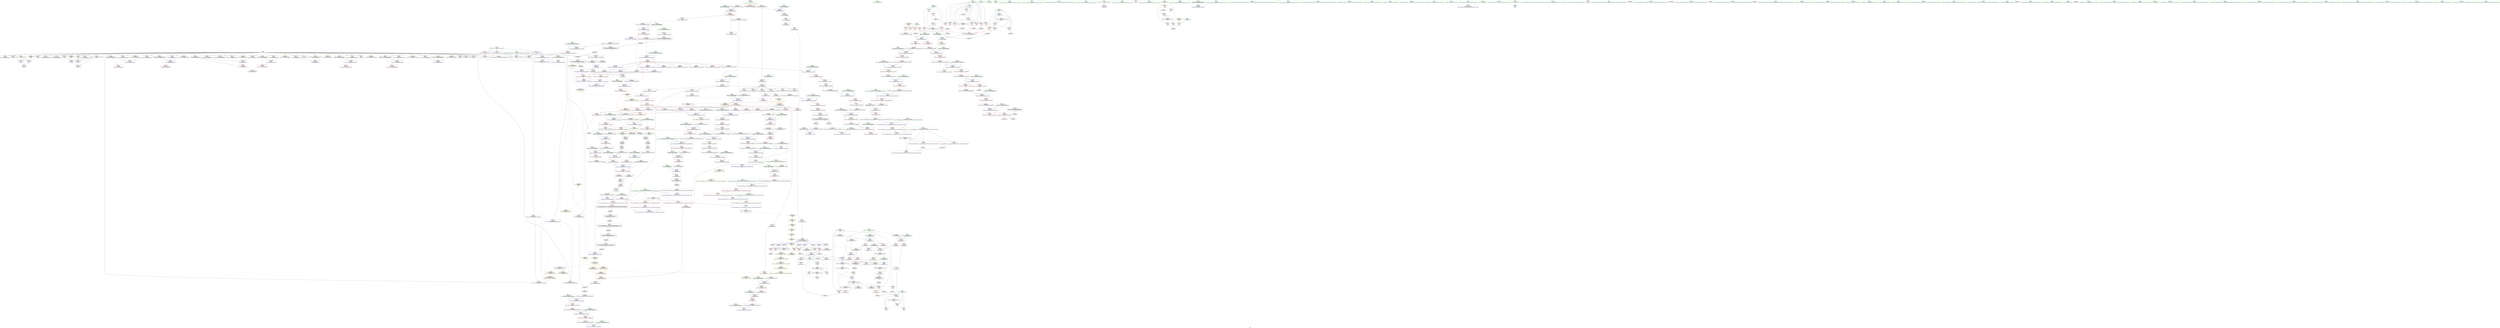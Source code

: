 digraph "SVFG" {
	label="SVFG";

	Node0x56322e8b22b0 [shape=record,color=grey,label="{NodeID: 0\nNullPtr|{|<s31>47}}"];
	Node0x56322e8b22b0 -> Node0x56322e8f8b30[style=solid];
	Node0x56322e8b22b0 -> Node0x56322e8f8c30[style=solid];
	Node0x56322e8b22b0 -> Node0x56322e8f8d00[style=solid];
	Node0x56322e8b22b0 -> Node0x56322e8f8dd0[style=solid];
	Node0x56322e8b22b0 -> Node0x56322e8f8ea0[style=solid];
	Node0x56322e8b22b0 -> Node0x56322e8f8f70[style=solid];
	Node0x56322e8b22b0 -> Node0x56322e8f9040[style=solid];
	Node0x56322e8b22b0 -> Node0x56322e8f9110[style=solid];
	Node0x56322e8b22b0 -> Node0x56322e8f91e0[style=solid];
	Node0x56322e8b22b0 -> Node0x56322e8f92b0[style=solid];
	Node0x56322e8b22b0 -> Node0x56322e8f9380[style=solid];
	Node0x56322e8b22b0 -> Node0x56322e8f9450[style=solid];
	Node0x56322e8b22b0 -> Node0x56322e8f9520[style=solid];
	Node0x56322e8b22b0 -> Node0x56322e8f95f0[style=solid];
	Node0x56322e8b22b0 -> Node0x56322e8f96c0[style=solid];
	Node0x56322e8b22b0 -> Node0x56322e8f9790[style=solid];
	Node0x56322e8b22b0 -> Node0x56322e8f9860[style=solid];
	Node0x56322e8b22b0 -> Node0x56322e8f9930[style=solid];
	Node0x56322e8b22b0 -> Node0x56322e8f9a00[style=solid];
	Node0x56322e8b22b0 -> Node0x56322e8f9ad0[style=solid];
	Node0x56322e8b22b0 -> Node0x56322e8f9ba0[style=solid];
	Node0x56322e8b22b0 -> Node0x56322e8f9c70[style=solid];
	Node0x56322e8b22b0 -> Node0x56322e8f9d40[style=solid];
	Node0x56322e8b22b0 -> Node0x56322e8f9e10[style=solid];
	Node0x56322e8b22b0 -> Node0x56322e8f9ee0[style=solid];
	Node0x56322e8b22b0 -> Node0x56322e8fb7d0[style=solid];
	Node0x56322e8b22b0 -> Node0x56322e90e240[style=solid];
	Node0x56322e8b22b0 -> Node0x56322e90e310[style=solid];
	Node0x56322e8b22b0 -> Node0x56322e90e3e0[style=solid];
	Node0x56322e8b22b0 -> Node0x56322e91d780[style=solid];
	Node0x56322e8b22b0 -> Node0x56322e906510[style=solid];
	Node0x56322e8b22b0:s31 -> Node0x56322e995d50[style=solid,color=red];
	Node0x56322e8fd540 [shape=record,color=blue,label="{NodeID: 443\n339\<--353\nretval\<--\n_ZSt3minIxERKT_S2_S2_\n}"];
	Node0x56322e8fd540 -> Node0x56322e943900[style=dashed];
	Node0x56322e900a60 [shape=record,color=red,label="{NodeID: 277\n193\<--49\n\<--ans2\nmain\n}"];
	Node0x56322e900a60 -> Node0x56322e91e320[style=solid];
	Node0x56322e999070 [shape=record,color=black,label="{NodeID: 1218\n896 = PHI(888, )\n1st arg _ZN9__gnu_cxx13new_allocatorIxE10deallocateEPxm }"];
	Node0x56322e999070 -> Node0x56322e910ae0[style=solid];
	Node0x56322e8f15e0 [shape=record,color=green,label="{NodeID: 111\n685\<--686\n_Znwm\<--_Znwm_field_insensitive\n}"];
	Node0x56322e8fa800 [shape=record,color=red,label="{NodeID: 388\n811\<--800\n\<--__niter\n_ZSt10__fill_n_aIPxmxEN9__gnu_cxx11__enable_ifIXsr11__is_scalarIT1_EE7__valueET_E6__typeES4_T0_RKS3_\n}"];
	Node0x56322e8fa800 -> Node0x56322e91ffa0[style=solid];
	Node0x56322e8f5b10 [shape=record,color=black,label="{NodeID: 222\n765\<--784\n_ZSt6fill_nIPxmxET_S1_T0_RKT1__ret\<--call1\n_ZSt6fill_nIPxmxET_S1_T0_RKT1_\n|{<s0>53}}"];
	Node0x56322e8f5b10:s0 -> Node0x56322e9939c0[style=solid,color=blue];
	Node0x56322e994500 [shape=record,color=black,label="{NodeID: 1163\n582 = PHI(437, 513, 521, )\n0th arg _ZNSt12_Vector_baseIxSaIxEE12_Vector_implD2Ev }"];
	Node0x56322e994500 -> Node0x56322e90e8c0[style=solid];
	Node0x56322e8f2050 [shape=record,color=green,label="{NodeID: 56\n297\<--298\nthis.addr\<--this.addr_field_insensitive\n_ZNSt6vectorIxSaIxEEixEm\n}"];
	Node0x56322e8f2050 -> Node0x56322e902a10[style=solid];
	Node0x56322e8f2050 -> Node0x56322e8fcec0[style=solid];
	Node0x56322e90ff80 [shape=record,color=blue,label="{NodeID: 499\n796\<--791\n__value.addr\<--__value\n_ZSt10__fill_n_aIPxmxEN9__gnu_cxx11__enable_ifIXsr11__is_scalarIT1_EE7__valueET_E6__typeES4_T0_RKS3_\n}"];
	Node0x56322e90ff80 -> Node0x56322e8fa660[style=dashed];
	Node0x56322e9037e0 [shape=record,color=red,label="{NodeID: 333\n373\<--366\nthis1\<--this.addr\n_ZNSt6vectorIxSaIxEED2Ev\n}"];
	Node0x56322e9037e0 -> Node0x56322e8f45f0[style=solid];
	Node0x56322e9037e0 -> Node0x56322e8f46c0[style=solid];
	Node0x56322e9037e0 -> Node0x56322e8f4790[style=solid];
	Node0x56322e9037e0 -> Node0x56322e8f4860[style=solid];
	Node0x56322e9037e0 -> Node0x56322e8f4930[style=solid];
	Node0x56322e8f9040 [shape=record,color=black,label="{NodeID: 167\n123\<--3\n\<--dummyVal\nmain\n}"];
	Node0x56322e8f9040 -> Node0x56322e8fc020[style=solid];
	Node0x56322e8d5b90 [shape=record,color=green,label="{NodeID: 1\n7\<--1\n__dso_handle\<--dummyObj\nGlob }"];
	Node0x56322e8fd610 [shape=record,color=blue,label="{NodeID: 444\n339\<--356\nretval\<--\n_ZSt3minIxERKT_S2_S2_\n}"];
	Node0x56322e8fd610 -> Node0x56322e943900[style=dashed];
	Node0x56322e900b30 [shape=record,color=red,label="{NodeID: 278\n204\<--49\n\<--ans2\nmain\n}"];
	Node0x56322e999180 [shape=record,color=black,label="{NodeID: 1219\n897 = PHI(889, )\n2nd arg _ZN9__gnu_cxx13new_allocatorIxE10deallocateEPxm }"];
	Node0x56322e999180 -> Node0x56322e910bb0[style=solid];
	Node0x56322e8f16e0 [shape=record,color=green,label="{NodeID: 112\n691\<--692\nthis.addr\<--this.addr_field_insensitive\n_ZNK9__gnu_cxx13new_allocatorIxE8max_sizeEv\n}"];
	Node0x56322e8f16e0 -> Node0x56322e9056c0[style=solid];
	Node0x56322e8f16e0 -> Node0x56322e90f280[style=solid];
	Node0x56322e8fa8d0 [shape=record,color=red,label="{NodeID: 389\n818\<--800\n\<--__niter\n_ZSt10__fill_n_aIPxmxEN9__gnu_cxx11__enable_ifIXsr11__is_scalarIT1_EE7__valueET_E6__typeES4_T0_RKS3_\n}"];
	Node0x56322e8fa8d0 -> Node0x56322e91f520[style=solid];
	Node0x56322e8f5be0 [shape=record,color=black,label="{NodeID: 223\n788\<--826\n_ZSt10__fill_n_aIPxmxEN9__gnu_cxx11__enable_ifIXsr11__is_scalarIT1_EE7__valueET_E6__typeES4_T0_RKS3__ret\<--\n_ZSt10__fill_n_aIPxmxEN9__gnu_cxx11__enable_ifIXsr11__is_scalarIT1_EE7__valueET_E6__typeES4_T0_RKS3_\n|{<s0>55}}"];
	Node0x56322e8f5be0:s0 -> Node0x56322e993c40[style=solid,color=blue];
	Node0x56322e9947e0 [shape=record,color=black,label="{NodeID: 1164\n642 = PHI(632, )\n0th arg _ZNSt16allocator_traitsISaIxEE8allocateERS0_m }"];
	Node0x56322e9947e0 -> Node0x56322e90ee70[style=solid];
	Node0x56322e8f2120 [shape=record,color=green,label="{NodeID: 57\n299\<--300\n__n.addr\<--__n.addr_field_insensitive\n_ZNSt6vectorIxSaIxEEixEm\n}"];
	Node0x56322e8f2120 -> Node0x56322e902ae0[style=solid];
	Node0x56322e8f2120 -> Node0x56322e8fcf90[style=solid];
	Node0x56322e94ed30 [shape=record,color=yellow,style=double,label="{NodeID: 832\n98V_1 = ENCHI(MR_98V_0)\npts\{430 \}\nFun[_ZNSt12_Vector_baseIxSaIxEEC2EmRKS0_]}"];
	Node0x56322e94ed30 -> Node0x56322e8fdd60[style=dashed];
	Node0x56322e910050 [shape=record,color=blue,label="{NodeID: 500\n798\<--806\n__tmp\<--\n_ZSt10__fill_n_aIPxmxEN9__gnu_cxx11__enable_ifIXsr11__is_scalarIT1_EE7__valueET_E6__typeES4_T0_RKS3_\n}"];
	Node0x56322e910050 -> Node0x56322e8fa730[style=dashed];
	Node0x56322e9038b0 [shape=record,color=red,label="{NodeID: 334\n400\<--368\nexn\<--exn.slot\n_ZNSt6vectorIxSaIxEED2Ev\n|{<s0>32}}"];
	Node0x56322e9038b0:s0 -> Node0x56322e998260[style=solid,color=red];
	Node0x56322e8f9110 [shape=record,color=black,label="{NodeID: 168\n218\<--3\nlpad.val\<--dummyVal\nmain\n}"];
	Node0x56322e8ddbf0 [shape=record,color=green,label="{NodeID: 2\n8\<--1\n_ZSt3cin\<--dummyObj\nGlob }"];
	Node0x56322e8fd6e0 [shape=record,color=blue,label="{NodeID: 445\n366\<--365\nthis.addr\<--this\n_ZNSt6vectorIxSaIxEED2Ev\n}"];
	Node0x56322e8fd6e0 -> Node0x56322e9037e0[style=dashed];
	Node0x56322e900c00 [shape=record,color=red,label="{NodeID: 279\n87\<--51\n\<--n\nmain\n|{<s0>6}}"];
	Node0x56322e900c00:s0 -> Node0x56322e996bd0[style=solid,color=red];
	Node0x56322e999290 [shape=record,color=black,label="{NodeID: 1220\n619 = PHI(558, )\n0th arg _ZNSt12_Vector_baseIxSaIxEE11_M_allocateEm }"];
	Node0x56322e999290 -> Node0x56322e90ecd0[style=solid];
	Node0x56322e8f17b0 [shape=record,color=green,label="{NodeID: 113\n704\<--705\n__first.addr\<--__first.addr_field_insensitive\n_ZSt27__uninitialized_default_n_aIPxmxET_S1_T0_RSaIT1_E\n}"];
	Node0x56322e8f17b0 -> Node0x56322e905790[style=solid];
	Node0x56322e8f17b0 -> Node0x56322e90f350[style=solid];
	Node0x56322e8fa9a0 [shape=record,color=red,label="{NodeID: 390\n806\<--805\n\<--\n_ZSt10__fill_n_aIPxmxEN9__gnu_cxx11__enable_ifIXsr11__is_scalarIT1_EE7__valueET_E6__typeES4_T0_RKS3_\n}"];
	Node0x56322e8fa9a0 -> Node0x56322e910050[style=solid];
	Node0x56322e8f5cb0 [shape=record,color=black,label="{NodeID: 224\n828\<--833\n_ZSt12__niter_baseIPxET_S1__ret\<--\n_ZSt12__niter_baseIPxET_S1_\n|{<s0>54}}"];
	Node0x56322e8f5cb0:s0 -> Node0x56322e993b00[style=solid,color=blue];
	Node0x56322e9948f0 [shape=record,color=black,label="{NodeID: 1165\n643 = PHI(633, )\n1st arg _ZNSt16allocator_traitsISaIxEE8allocateERS0_m }"];
	Node0x56322e9948f0 -> Node0x56322e90ef40[style=solid];
	Node0x56322e8f21f0 [shape=record,color=green,label="{NodeID: 58\n314\<--315\nretval\<--retval_field_insensitive\n_ZSt3maxIxERKT_S2_S2_\n}"];
	Node0x56322e8f21f0 -> Node0x56322e902c80[style=solid];
	Node0x56322e8f21f0 -> Node0x56322e8fd200[style=solid];
	Node0x56322e8f21f0 -> Node0x56322e8fd2d0[style=solid];
	Node0x56322e94ee10 [shape=record,color=yellow,style=double,label="{NodeID: 833\n100V_1 = ENCHI(MR_100V_0)\npts\{432 \}\nFun[_ZNSt12_Vector_baseIxSaIxEEC2EmRKS0_]}"];
	Node0x56322e94ee10 -> Node0x56322e8fde30[style=dashed];
	Node0x56322e910120 [shape=record,color=blue,label="{NodeID: 501\n800\<--808\n__niter\<--\n_ZSt10__fill_n_aIPxmxEN9__gnu_cxx11__enable_ifIXsr11__is_scalarIT1_EE7__valueET_E6__typeES4_T0_RKS3_\n}"];
	Node0x56322e910120 -> Node0x56322e946600[style=dashed];
	Node0x56322e903980 [shape=record,color=red,label="{NodeID: 335\n377\<--376\n\<--_M_start\n_ZNSt6vectorIxSaIxEED2Ev\n|{<s0>29}}"];
	Node0x56322e903980:s0 -> Node0x56322e994140[style=solid,color=red];
	Node0x56322e8f91e0 [shape=record,color=black,label="{NodeID: 169\n219\<--3\nlpad.val50\<--dummyVal\nmain\n}"];
	Node0x56322e8ddc80 [shape=record,color=green,label="{NodeID: 3\n9\<--1\n.str\<--dummyObj\nGlob }"];
	Node0x56322e8fd7b0 [shape=record,color=blue,label="{NodeID: 446\n368\<--393\nexn.slot\<--\n_ZNSt6vectorIxSaIxEED2Ev\n}"];
	Node0x56322e8fd7b0 -> Node0x56322e9038b0[style=dashed];
	Node0x56322e900cd0 [shape=record,color=red,label="{NodeID: 280\n100\<--51\n\<--n\nmain\n}"];
	Node0x56322e900cd0 -> Node0x56322e91fb20[style=solid];
	Node0x56322e9993a0 [shape=record,color=black,label="{NodeID: 1221\n620 = PHI(559, )\n1st arg _ZNSt12_Vector_baseIxSaIxEE11_M_allocateEm }"];
	Node0x56322e9993a0 -> Node0x56322e90eda0[style=solid];
	Node0x56322e8f62d0 [shape=record,color=green,label="{NodeID: 114\n706\<--707\n__n.addr\<--__n.addr_field_insensitive\n_ZSt27__uninitialized_default_n_aIPxmxET_S1_T0_RSaIT1_E\n}"];
	Node0x56322e8f62d0 -> Node0x56322e905860[style=solid];
	Node0x56322e8f62d0 -> Node0x56322e90f420[style=solid];
	Node0x56322e8faa70 [shape=record,color=red,label="{NodeID: 391\n833\<--830\n\<--__it.addr\n_ZSt12__niter_baseIPxET_S1_\n}"];
	Node0x56322e8faa70 -> Node0x56322e8f5cb0[style=solid];
	Node0x56322e8f5d80 [shape=record,color=black,label="{NodeID: 225\n853\<--852\n\<--_M_impl\n_ZNSt12_Vector_baseIxSaIxEE13_M_deallocateEPxm\n|{<s0>56}}"];
	Node0x56322e8f5d80:s0 -> Node0x56322e993d80[style=solid,color=red];
	Node0x56322e994a00 [shape=record,color=black,label="{NodeID: 1166\n729 = PHI(713, )\n0th arg _ZSt25__uninitialized_default_nIPxmET_S1_T0_ }"];
	Node0x56322e994a00 -> Node0x56322e90f690[style=solid];
	Node0x56322e8f22c0 [shape=record,color=green,label="{NodeID: 59\n316\<--317\n__a.addr\<--__a.addr_field_insensitive\n_ZSt3maxIxERKT_S2_S2_\n}"];
	Node0x56322e8f22c0 -> Node0x56322e902d50[style=solid];
	Node0x56322e8f22c0 -> Node0x56322e902e20[style=solid];
	Node0x56322e8f22c0 -> Node0x56322e8fd060[style=solid];
	Node0x56322e94eef0 [shape=record,color=yellow,style=double,label="{NodeID: 834\n102V_1 = ENCHI(MR_102V_0)\npts\{540000 540001 540002 \}\nFun[_ZNSt12_Vector_baseIxSaIxEEC2EmRKS0_]|{<s0>33|<s1>33|<s2>33}}"];
	Node0x56322e94eef0:s0 -> Node0x56322e90e240[style=dashed,color=red];
	Node0x56322e94eef0:s1 -> Node0x56322e90e310[style=dashed,color=red];
	Node0x56322e94eef0:s2 -> Node0x56322e90e3e0[style=dashed,color=red];
	Node0x56322e9101f0 [shape=record,color=blue,label="{NodeID: 502\n815\<--814\n\<--\n_ZSt10__fill_n_aIPxmxEN9__gnu_cxx11__enable_ifIXsr11__is_scalarIT1_EE7__valueET_E6__typeES4_T0_RKS3_\n}"];
	Node0x56322e9101f0 -> Node0x56322e946b00[style=dashed];
	Node0x56322e903a50 [shape=record,color=red,label="{NodeID: 336\n381\<--380\n\<--_M_finish\n_ZNSt6vectorIxSaIxEED2Ev\n|{<s0>29}}"];
	Node0x56322e903a50:s0 -> Node0x56322e994280[style=solid,color=red];
	Node0x56322e8f92b0 [shape=record,color=black,label="{NodeID: 170\n264\<--3\n\<--dummyVal\n_ZNSt6vectorIxSaIxEEC2EmRKS0_\n}"];
	Node0x56322e8ddf30 [shape=record,color=green,label="{NodeID: 4\n12\<--1\n\<--dummyObj\nCan only get source location for instruction, argument, global var or function.}"];
	Node0x56322e8fd880 [shape=record,color=blue,label="{NodeID: 447\n370\<--395\nehselector.slot\<--\n_ZNSt6vectorIxSaIxEED2Ev\n}"];
	Node0x56322e900da0 [shape=record,color=red,label="{NodeID: 281\n134\<--51\n\<--n\nmain\n}"];
	Node0x56322e900da0 -> Node0x56322e91f820[style=solid];
	Node0x56322e9994b0 [shape=record,color=black,label="{NodeID: 1222\n413 = PHI(289, )\n0th arg _ZN9__gnu_cxx13new_allocatorIxED2Ev }"];
	Node0x56322e9994b0 -> Node0x56322e8fda20[style=solid];
	Node0x56322e8f6360 [shape=record,color=green,label="{NodeID: 115\n708\<--709\n.addr\<--.addr_field_insensitive\n_ZSt27__uninitialized_default_n_aIPxmxET_S1_T0_RSaIT1_E\n}"];
	Node0x56322e8f6360 -> Node0x56322e90f4f0[style=solid];
	Node0x56322e9532a0 [shape=record,color=yellow,style=double,label="{NodeID: 890\n42V_1 = ENCHI(MR_42V_0)\npts\{246 \}\nFun[_ZNSt6vectorIxSaIxEEC2EmRKS0_]}"];
	Node0x56322e9532a0 -> Node0x56322e8fcc50[style=dashed];
	Node0x56322e8fab40 [shape=record,color=red,label="{NodeID: 392\n848\<--839\nthis1\<--this.addr\n_ZNSt12_Vector_baseIxSaIxEE13_M_deallocateEPxm\n}"];
	Node0x56322e8fab40 -> Node0x56322e900310[style=solid];
	Node0x56322e8f5e50 [shape=record,color=black,label="{NodeID: 226\n887\<--886\n\<--\n_ZNSt16allocator_traitsISaIxEE10deallocateERS0_Pxm\n|{<s0>59}}"];
	Node0x56322e8f5e50:s0 -> Node0x56322e998f60[style=solid,color=red];
	Node0x56322e994b10 [shape=record,color=black,label="{NodeID: 1167\n730 = PHI(714, )\n1st arg _ZSt25__uninitialized_default_nIPxmET_S1_T0_ }"];
	Node0x56322e994b10 -> Node0x56322e90f760[style=solid];
	Node0x56322e8f2390 [shape=record,color=green,label="{NodeID: 60\n318\<--319\n__b.addr\<--__b.addr_field_insensitive\n_ZSt3maxIxERKT_S2_S2_\n}"];
	Node0x56322e8f2390 -> Node0x56322e902ef0[style=solid];
	Node0x56322e8f2390 -> Node0x56322e902fc0[style=solid];
	Node0x56322e8f2390 -> Node0x56322e8fd130[style=solid];
	Node0x56322e9102c0 [shape=record,color=blue,label="{NodeID: 503\n800\<--819\n__niter\<--dec\n_ZSt10__fill_n_aIPxmxEN9__gnu_cxx11__enable_ifIXsr11__is_scalarIT1_EE7__valueET_E6__typeES4_T0_RKS3_\n}"];
	Node0x56322e9102c0 -> Node0x56322e946600[style=dashed];
	Node0x56322e903b20 [shape=record,color=red,label="{NodeID: 337\n410\<--407\nthis1\<--this.addr\n_ZN9__gnu_cxx13new_allocatorIxEC2Ev\n}"];
	Node0x56322e8f9380 [shape=record,color=black,label="{NodeID: 171\n265\<--3\n\<--dummyVal\n_ZNSt6vectorIxSaIxEEC2EmRKS0_\n}"];
	Node0x56322e8f9380 -> Node0x56322e8fcc50[style=solid];
	Node0x56322e8ddfc0 [shape=record,color=green,label="{NodeID: 5\n72\<--1\n\<--dummyObj\nCan only get source location for instruction, argument, global var or function.}"];
	Node0x56322e8fd950 [shape=record,color=blue,label="{NodeID: 448\n407\<--406\nthis.addr\<--this\n_ZN9__gnu_cxx13new_allocatorIxEC2Ev\n}"];
	Node0x56322e8fd950 -> Node0x56322e903b20[style=dashed];
	Node0x56322e900e70 [shape=record,color=red,label="{NodeID: 282\n184\<--51\n\<--n\nmain\n}"];
	Node0x56322e900e70 -> Node0x56322e906210[style=solid];
	Node0x56322e9995c0 [shape=record,color=black,label="{NodeID: 1223\n836 = PHI(495, )\n0th arg _ZNSt12_Vector_baseIxSaIxEE13_M_deallocateEPxm }"];
	Node0x56322e9995c0 -> Node0x56322e910530[style=solid];
	Node0x56322e8f6430 [shape=record,color=green,label="{NodeID: 116\n716\<--717\n_ZSt25__uninitialized_default_nIPxmET_S1_T0_\<--_ZSt25__uninitialized_default_nIPxmET_S1_T0__field_insensitive\n}"];
	Node0x56322e953380 [shape=record,color=yellow,style=double,label="{NodeID: 891\n44V_1 = ENCHI(MR_44V_0)\npts\{248 \}\nFun[_ZNSt6vectorIxSaIxEEC2EmRKS0_]}"];
	Node0x56322e953380 -> Node0x56322e8fcd20[style=dashed];
	Node0x56322e8fac10 [shape=record,color=red,label="{NodeID: 393\n849\<--841\n\<--__p.addr\n_ZNSt12_Vector_baseIxSaIxEE13_M_deallocateEPxm\n}"];
	Node0x56322e8fac10 -> Node0x56322e906510[style=solid];
	Node0x56322e8f5f20 [shape=record,color=black,label="{NodeID: 227\n909\<--908\n\<--\n_ZN9__gnu_cxx13new_allocatorIxE10deallocateEPxm\n}"];
	Node0x56322e994c20 [shape=record,color=black,label="{NodeID: 1168\n420 = PHI(253, )\n0th arg _ZNSt12_Vector_baseIxSaIxEEC2EmRKS0_ }"];
	Node0x56322e994c20 -> Node0x56322e8fdaf0[style=solid];
	Node0x56322e8f2460 [shape=record,color=green,label="{NodeID: 61\n339\<--340\nretval\<--retval_field_insensitive\n_ZSt3minIxERKT_S2_S2_\n}"];
	Node0x56322e8f2460 -> Node0x56322e903230[style=solid];
	Node0x56322e8f2460 -> Node0x56322e8fd540[style=solid];
	Node0x56322e8f2460 -> Node0x56322e8fd610[style=solid];
	Node0x56322e910390 [shape=record,color=blue,label="{NodeID: 504\n792\<--823\n__first.addr\<--incdec.ptr\n_ZSt10__fill_n_aIPxmxEN9__gnu_cxx11__enable_ifIXsr11__is_scalarIT1_EE7__valueET_E6__typeES4_T0_RKS3_\n}"];
	Node0x56322e910390 -> Node0x56322e946100[style=dashed];
	Node0x56322e903bf0 [shape=record,color=red,label="{NodeID: 338\n417\<--414\nthis1\<--this.addr\n_ZN9__gnu_cxx13new_allocatorIxED2Ev\n}"];
	Node0x56322e8f9450 [shape=record,color=black,label="{NodeID: 172\n267\<--3\n\<--dummyVal\n_ZNSt6vectorIxSaIxEEC2EmRKS0_\n}"];
	Node0x56322e8f9450 -> Node0x56322e8fcd20[style=solid];
	Node0x56322e8de050 [shape=record,color=green,label="{NodeID: 6\n77\<--1\n\<--dummyObj\nCan only get source location for instruction, argument, global var or function.}"];
	Node0x56322e8fda20 [shape=record,color=blue,label="{NodeID: 449\n414\<--413\nthis.addr\<--this\n_ZN9__gnu_cxx13new_allocatorIxED2Ev\n}"];
	Node0x56322e8fda20 -> Node0x56322e903bf0[style=dashed];
	Node0x56322e900f40 [shape=record,color=red,label="{NodeID: 283\n216\<--57\nexn\<--exn.slot\nmain\n}"];
	Node0x56322e999700 [shape=record,color=black,label="{NodeID: 1224\n837 = PHI(498, )\n1st arg _ZNSt12_Vector_baseIxSaIxEE13_M_deallocateEPxm }"];
	Node0x56322e999700 -> Node0x56322e910600[style=solid];
	Node0x56322e8f6530 [shape=record,color=green,label="{NodeID: 117\n721\<--722\nthis.addr\<--this.addr_field_insensitive\n_ZNSt12_Vector_baseIxSaIxEE19_M_get_Tp_allocatorEv\n}"];
	Node0x56322e8f6530 -> Node0x56322e905930[style=solid];
	Node0x56322e8f6530 -> Node0x56322e90f5c0[style=solid];
	Node0x56322e953460 [shape=record,color=yellow,style=double,label="{NodeID: 892\n28V_1 = ENCHI(MR_28V_0)\npts\{684 \}\nFun[_ZNSt6vectorIxSaIxEEC2EmRKS0_]|{<s0>25}}"];
	Node0x56322e953460:s0 -> Node0x56322e9524c0[style=dashed,color=red];
	Node0x56322e8face0 [shape=record,color=red,label="{NodeID: 394\n854\<--841\n\<--__p.addr\n_ZNSt12_Vector_baseIxSaIxEE13_M_deallocateEPxm\n|{<s0>56}}"];
	Node0x56322e8face0:s0 -> Node0x56322e993ec0[style=solid,color=red];
	Node0x56322e8f5ff0 [shape=record,color=purple,label="{NodeID: 228\n22\<--4\n\<--_ZStL8__ioinit\n__cxx_global_var_init\n}"];
	Node0x56322e994d30 [shape=record,color=black,label="{NodeID: 1169\n421 = PHI(254, )\n1st arg _ZNSt12_Vector_baseIxSaIxEEC2EmRKS0_ }"];
	Node0x56322e994d30 -> Node0x56322e8fdbc0[style=solid];
	Node0x56322e8f2530 [shape=record,color=green,label="{NodeID: 62\n341\<--342\n__a.addr\<--__a.addr_field_insensitive\n_ZSt3minIxERKT_S2_S2_\n}"];
	Node0x56322e8f2530 -> Node0x56322e903300[style=solid];
	Node0x56322e8f2530 -> Node0x56322e9033d0[style=solid];
	Node0x56322e8f2530 -> Node0x56322e8fd3a0[style=solid];
	Node0x56322e910460 [shape=record,color=blue,label="{NodeID: 505\n830\<--829\n__it.addr\<--__it\n_ZSt12__niter_baseIPxET_S1_\n}"];
	Node0x56322e910460 -> Node0x56322e8faa70[style=dashed];
	Node0x56322e903cc0 [shape=record,color=red,label="{NodeID: 339\n436\<--423\nthis1\<--this.addr\n_ZNSt12_Vector_baseIxSaIxEEC2EmRKS0_\n|{|<s1>34}}"];
	Node0x56322e903cc0 -> Node0x56322e8feb80[style=solid];
	Node0x56322e903cc0:s1 -> Node0x56322e998900[style=solid,color=red];
	Node0x56322e8f9520 [shape=record,color=black,label="{NodeID: 173\n276\<--3\nlpad.val\<--dummyVal\n_ZNSt6vectorIxSaIxEEC2EmRKS0_\n}"];
	Node0x56322e9616c0 [shape=record,color=yellow,style=double,label="{NodeID: 1114\n28V_3 = CSCHI(MR_28V_2)\npts\{684 \}\nCS[]|{|<s8>20}}"];
	Node0x56322e9616c0 -> Node0x56322e901d10[style=dashed];
	Node0x56322e9616c0 -> Node0x56322e901de0[style=dashed];
	Node0x56322e9616c0 -> Node0x56322e901eb0[style=dashed];
	Node0x56322e9616c0 -> Node0x56322e901f80[style=dashed];
	Node0x56322e9616c0 -> Node0x56322e902050[style=dashed];
	Node0x56322e9616c0 -> Node0x56322e902120[style=dashed];
	Node0x56322e9616c0 -> Node0x56322e9022c0[style=dashed];
	Node0x56322e9616c0 -> Node0x56322e949800[style=dashed];
	Node0x56322e9616c0:s8 -> Node0x56322e954f40[style=dashed,color=red];
	Node0x56322e8de510 [shape=record,color=green,label="{NodeID: 7\n84\<--1\n\<--dummyObj\nCan only get source location for instruction, argument, global var or function.}"];
	Node0x56322e8fdaf0 [shape=record,color=blue,label="{NodeID: 450\n423\<--420\nthis.addr\<--this\n_ZNSt12_Vector_baseIxSaIxEEC2EmRKS0_\n}"];
	Node0x56322e8fdaf0 -> Node0x56322e903cc0[style=dashed];
	Node0x56322e901010 [shape=record,color=red,label="{NodeID: 284\n217\<--59\nsel\<--ehselector.slot\nmain\n}"];
	Node0x56322e999840 [shape=record,color=black,label="{NodeID: 1225\n838 = PHI(508, )\n2nd arg _ZNSt12_Vector_baseIxSaIxEE13_M_deallocateEPxm }"];
	Node0x56322e999840 -> Node0x56322e9106d0[style=solid];
	Node0x56322e8f6600 [shape=record,color=green,label="{NodeID: 118\n731\<--732\n__first.addr\<--__first.addr_field_insensitive\n_ZSt25__uninitialized_default_nIPxmET_S1_T0_\n}"];
	Node0x56322e8f6600 -> Node0x56322e905a00[style=solid];
	Node0x56322e8f6600 -> Node0x56322e90f690[style=solid];
	Node0x56322e953540 [shape=record,color=yellow,style=double,label="{NodeID: 893\n30V_1 = ENCHI(MR_30V_0)\npts\{540000 \}\nFun[_ZNSt6vectorIxSaIxEEC2EmRKS0_]|{<s0>24}}"];
	Node0x56322e953540:s0 -> Node0x56322e94eef0[style=dashed,color=red];
	Node0x56322e8fadb0 [shape=record,color=red,label="{NodeID: 395\n855\<--843\n\<--__n.addr\n_ZNSt12_Vector_baseIxSaIxEE13_M_deallocateEPxm\n|{<s0>56}}"];
	Node0x56322e8fadb0:s0 -> Node0x56322e994000[style=solid,color=red];
	Node0x56322e8f60c0 [shape=record,color=purple,label="{NodeID: 229\n205\<--9\n\<--.str\nmain\n}"];
	Node0x56322e994e40 [shape=record,color=black,label="{NodeID: 1170\n422 = PHI(255, )\n2nd arg _ZNSt12_Vector_baseIxSaIxEEC2EmRKS0_ }"];
	Node0x56322e994e40 -> Node0x56322e8fdc90[style=solid];
	Node0x56322e8f2600 [shape=record,color=green,label="{NodeID: 63\n343\<--344\n__b.addr\<--__b.addr_field_insensitive\n_ZSt3minIxERKT_S2_S2_\n}"];
	Node0x56322e8f2600 -> Node0x56322e9034a0[style=solid];
	Node0x56322e8f2600 -> Node0x56322e903570[style=solid];
	Node0x56322e8f2600 -> Node0x56322e8fd470[style=solid];
	Node0x56322e910530 [shape=record,color=blue,label="{NodeID: 506\n839\<--836\nthis.addr\<--this\n_ZNSt12_Vector_baseIxSaIxEE13_M_deallocateEPxm\n}"];
	Node0x56322e910530 -> Node0x56322e8fab40[style=dashed];
	Node0x56322e903d90 [shape=record,color=red,label="{NodeID: 340\n442\<--425\n\<--__n.addr\n_ZNSt12_Vector_baseIxSaIxEEC2EmRKS0_\n|{<s0>34}}"];
	Node0x56322e903d90:s0 -> Node0x56322e998a10[style=solid,color=red];
	Node0x56322e8f95f0 [shape=record,color=black,label="{NodeID: 174\n277\<--3\nlpad.val2\<--dummyVal\n_ZNSt6vectorIxSaIxEEC2EmRKS0_\n}"];
	Node0x56322e961820 [shape=record,color=yellow,style=double,label="{NodeID: 1115\n30V_3 = CSCHI(MR_30V_2)\npts\{540000 \}\nCS[]|{|<s1>8|<s2>11|<s3>12|<s4>13|<s5>14|<s6>15|<s7>16|<s8>17|<s9>19|<s10>22}}"];
	Node0x56322e961820 -> Node0x56322e949d00[style=dashed];
	Node0x56322e961820:s1 -> Node0x56322e954210[style=dashed,color=red];
	Node0x56322e961820:s2 -> Node0x56322e9405d0[style=dashed,color=red];
	Node0x56322e961820:s3 -> Node0x56322e954210[style=dashed,color=red];
	Node0x56322e961820:s4 -> Node0x56322e954210[style=dashed,color=red];
	Node0x56322e961820:s5 -> Node0x56322e954210[style=dashed,color=red];
	Node0x56322e961820:s6 -> Node0x56322e954210[style=dashed,color=red];
	Node0x56322e961820:s7 -> Node0x56322e954210[style=dashed,color=red];
	Node0x56322e961820:s8 -> Node0x56322e954210[style=dashed,color=red];
	Node0x56322e961820:s9 -> Node0x56322e954210[style=dashed,color=red];
	Node0x56322e961820:s10 -> Node0x56322e9405d0[style=dashed,color=red];
	Node0x56322e8de5d0 [shape=record,color=green,label="{NodeID: 8\n509\<--1\n\<--dummyObj\nCan only get source location for instruction, argument, global var or function.}"];
	Node0x56322e8fdbc0 [shape=record,color=blue,label="{NodeID: 451\n425\<--421\n__n.addr\<--__n\n_ZNSt12_Vector_baseIxSaIxEEC2EmRKS0_\n}"];
	Node0x56322e8fdbc0 -> Node0x56322e903d90[style=dashed];
	Node0x56322e9010e0 [shape=record,color=red,label="{NodeID: 285\n99\<--61\n\<--i\nmain\n}"];
	Node0x56322e9010e0 -> Node0x56322e91fb20[style=solid];
	Node0x56322e8f66d0 [shape=record,color=green,label="{NodeID: 119\n733\<--734\n__n.addr\<--__n.addr_field_insensitive\n_ZSt25__uninitialized_default_nIPxmET_S1_T0_\n}"];
	Node0x56322e8f66d0 -> Node0x56322e905ad0[style=solid];
	Node0x56322e8f66d0 -> Node0x56322e90f760[style=solid];
	Node0x56322e953620 [shape=record,color=yellow,style=double,label="{NodeID: 894\n48V_1 = ENCHI(MR_48V_0)\npts\{540001 \}\nFun[_ZNSt6vectorIxSaIxEEC2EmRKS0_]|{<s0>24}}"];
	Node0x56322e953620:s0 -> Node0x56322e94eef0[style=dashed,color=red];
	Node0x56322e8fae80 [shape=record,color=red,label="{NodeID: 396\n886\<--877\n\<--__a.addr\n_ZNSt16allocator_traitsISaIxEE10deallocateERS0_Pxm\n}"];
	Node0x56322e8fae80 -> Node0x56322e8f5e50[style=solid];
	Node0x56322e8f6190 [shape=record,color=purple,label="{NodeID: 230\n964\<--11\nllvm.global_ctors_0\<--llvm.global_ctors\nGlob }"];
	Node0x56322e8f6190 -> Node0x56322e8fb5d0[style=solid];
	Node0x56322e994f80 [shape=record,color=black,label="{NodeID: 1171\n829 = PHI(778, )\n0th arg _ZSt12__niter_baseIPxET_S1_ }"];
	Node0x56322e994f80 -> Node0x56322e910460[style=solid];
	Node0x56322e8f26d0 [shape=record,color=green,label="{NodeID: 64\n366\<--367\nthis.addr\<--this.addr_field_insensitive\n_ZNSt6vectorIxSaIxEED2Ev\n}"];
	Node0x56322e8f26d0 -> Node0x56322e9037e0[style=solid];
	Node0x56322e8f26d0 -> Node0x56322e8fd6e0[style=solid];
	Node0x56322e94f3e0 [shape=record,color=yellow,style=double,label="{NodeID: 839\n4V_1 = ENCHI(MR_4V_0)\npts\{44 \}\nFun[main]}"];
	Node0x56322e94f3e0 -> Node0x56322e900580[style=dashed];
	Node0x56322e910600 [shape=record,color=blue,label="{NodeID: 507\n841\<--837\n__p.addr\<--__p\n_ZNSt12_Vector_baseIxSaIxEE13_M_deallocateEPxm\n}"];
	Node0x56322e910600 -> Node0x56322e8fac10[style=dashed];
	Node0x56322e910600 -> Node0x56322e8face0[style=dashed];
	Node0x56322e903e60 [shape=record,color=red,label="{NodeID: 341\n438\<--427\n\<--__a.addr\n_ZNSt12_Vector_baseIxSaIxEEC2EmRKS0_\n|{<s0>33}}"];
	Node0x56322e903e60:s0 -> Node0x56322e998e50[style=solid,color=red];
	Node0x56322e8f96c0 [shape=record,color=black,label="{NodeID: 175\n392\<--3\n\<--dummyVal\n_ZNSt6vectorIxSaIxEED2Ev\n}"];
	Node0x56322e961900 [shape=record,color=yellow,style=double,label="{NodeID: 1116\n32V_3 = CSCHI(MR_32V_2)\npts\{540001 540002 \}\nCS[]|{|<s1>11|<s2>11|<s3>22|<s4>22}}"];
	Node0x56322e961900 -> Node0x56322e94a200[style=dashed];
	Node0x56322e961900:s1 -> Node0x56322e9406b0[style=dashed,color=red];
	Node0x56322e961900:s2 -> Node0x56322e940790[style=dashed,color=red];
	Node0x56322e961900:s3 -> Node0x56322e9406b0[style=dashed,color=red];
	Node0x56322e961900:s4 -> Node0x56322e940790[style=dashed,color=red];
	Node0x56322e8de690 [shape=record,color=green,label="{NodeID: 9\n696\<--1\n\<--dummyObj\nCan only get source location for instruction, argument, global var or function.}"];
	Node0x56322e8fdc90 [shape=record,color=blue,label="{NodeID: 452\n427\<--422\n__a.addr\<--__a\n_ZNSt12_Vector_baseIxSaIxEEC2EmRKS0_\n}"];
	Node0x56322e8fdc90 -> Node0x56322e903e60[style=dashed];
	Node0x56322e9011b0 [shape=record,color=red,label="{NodeID: 286\n103\<--61\n\<--i\nmain\n|{<s0>8}}"];
	Node0x56322e9011b0:s0 -> Node0x56322e997c30[style=solid,color=red];
	Node0x56322e8f67a0 [shape=record,color=green,label="{NodeID: 120\n735\<--736\n__assignable\<--__assignable_field_insensitive\n_ZSt25__uninitialized_default_nIPxmET_S1_T0_\n}"];
	Node0x56322e8f67a0 -> Node0x56322e90f830[style=solid];
	Node0x56322e953700 [shape=record,color=yellow,style=double,label="{NodeID: 895\n50V_1 = ENCHI(MR_50V_0)\npts\{540002 \}\nFun[_ZNSt6vectorIxSaIxEEC2EmRKS0_]|{<s0>24}}"];
	Node0x56322e953700:s0 -> Node0x56322e94eef0[style=dashed,color=red];
	Node0x56322e8faf50 [shape=record,color=red,label="{NodeID: 397\n888\<--879\n\<--__p.addr\n_ZNSt16allocator_traitsISaIxEE10deallocateERS0_Pxm\n|{<s0>59}}"];
	Node0x56322e8faf50:s0 -> Node0x56322e999070[style=solid,color=red];
	Node0x56322e8fe4e0 [shape=record,color=purple,label="{NodeID: 231\n965\<--11\nllvm.global_ctors_1\<--llvm.global_ctors\nGlob }"];
	Node0x56322e8fe4e0 -> Node0x56322e8fb6d0[style=solid];
	Node0x56322e9950c0 [shape=record,color=black,label="{NodeID: 1172\n936 = PHI(929, )\n0th arg _ZSt8_DestroyIPxEvT_S1_ }"];
	Node0x56322e9950c0 -> Node0x56322e910ef0[style=solid];
	Node0x56322e8f27a0 [shape=record,color=green,label="{NodeID: 65\n368\<--369\nexn.slot\<--exn.slot_field_insensitive\n_ZNSt6vectorIxSaIxEED2Ev\n}"];
	Node0x56322e8f27a0 -> Node0x56322e9038b0[style=solid];
	Node0x56322e8f27a0 -> Node0x56322e8fd7b0[style=solid];
	Node0x56322e9106d0 [shape=record,color=blue,label="{NodeID: 508\n843\<--838\n__n.addr\<--__n\n_ZNSt12_Vector_baseIxSaIxEE13_M_deallocateEPxm\n}"];
	Node0x56322e9106d0 -> Node0x56322e8fadb0[style=dashed];
	Node0x56322e903f30 [shape=record,color=red,label="{NodeID: 342\n456\<--429\nexn\<--exn.slot\n_ZNSt12_Vector_baseIxSaIxEEC2EmRKS0_\n}"];
	Node0x56322e8f9790 [shape=record,color=black,label="{NodeID: 176\n393\<--3\n\<--dummyVal\n_ZNSt6vectorIxSaIxEED2Ev\n}"];
	Node0x56322e8f9790 -> Node0x56322e8fd7b0[style=solid];
	Node0x56322e9619e0 [shape=record,color=yellow,style=double,label="{NodeID: 1117\n50V_2 = CSCHI(MR_50V_1)\npts\{540002 \}\nCS[]|{<s0>6|<s1>26}}"];
	Node0x56322e9619e0:s0 -> Node0x56322e961900[style=dashed,color=blue];
	Node0x56322e9619e0:s1 -> Node0x56322e952d00[style=dashed,color=red];
	Node0x56322e8de750 [shape=record,color=green,label="{NodeID: 10\n740\<--1\n\<--dummyObj\nCan only get source location for instruction, argument, global var or function.}"];
	Node0x56322e943900 [shape=record,color=black,label="{NodeID: 785\nMR_68V_3 = PHI(MR_68V_4, MR_68V_2, )\npts\{340 \}\n}"];
	Node0x56322e943900 -> Node0x56322e903230[style=dashed];
	Node0x56322e8fdd60 [shape=record,color=blue,label="{NodeID: 453\n429\<--448\nexn.slot\<--\n_ZNSt12_Vector_baseIxSaIxEEC2EmRKS0_\n}"];
	Node0x56322e8fdd60 -> Node0x56322e903f30[style=dashed];
	Node0x56322e901280 [shape=record,color=red,label="{NodeID: 287\n109\<--61\n\<--i\nmain\n}"];
	Node0x56322e901280 -> Node0x56322e91e1a0[style=solid];
	Node0x56322e8f6870 [shape=record,color=green,label="{NodeID: 121\n744\<--745\n_ZNSt27__uninitialized_default_n_1ILb1EE18__uninit_default_nIPxmEET_S3_T0_\<--_ZNSt27__uninitialized_default_n_1ILb1EE18__uninit_default_nIPxmEET_S3_T0__field_insensitive\n}"];
	Node0x56322e9537e0 [shape=record,color=yellow,style=double,label="{NodeID: 896\n28V_1 = ENCHI(MR_28V_0)\npts\{684 \}\nFun[_ZSt6fill_nIPxmxET_S1_T0_RKT1_]|{<s0>55}}"];
	Node0x56322e9537e0:s0 -> Node0x56322e946b00[style=dashed,color=red];
	Node0x56322e8fb020 [shape=record,color=red,label="{NodeID: 398\n889\<--881\n\<--__n.addr\n_ZNSt16allocator_traitsISaIxEE10deallocateERS0_Pxm\n|{<s0>59}}"];
	Node0x56322e8fb020:s0 -> Node0x56322e999180[style=solid,color=red];
	Node0x56322e8fe5a0 [shape=record,color=purple,label="{NodeID: 232\n966\<--11\nllvm.global_ctors_2\<--llvm.global_ctors\nGlob }"];
	Node0x56322e8fe5a0 -> Node0x56322e8fb7d0[style=solid];
	Node0x56322e995200 [shape=record,color=black,label="{NodeID: 1173\n937 = PHI(930, )\n1st arg _ZSt8_DestroyIPxEvT_S1_ }"];
	Node0x56322e995200 -> Node0x56322e910fc0[style=solid];
	Node0x56322e8f2870 [shape=record,color=green,label="{NodeID: 66\n370\<--371\nehselector.slot\<--ehselector.slot_field_insensitive\n_ZNSt6vectorIxSaIxEED2Ev\n}"];
	Node0x56322e8f2870 -> Node0x56322e8fd880[style=solid];
	Node0x56322e9107a0 [shape=record,color=blue,label="{NodeID: 509\n877\<--874\n__a.addr\<--__a\n_ZNSt16allocator_traitsISaIxEE10deallocateERS0_Pxm\n}"];
	Node0x56322e9107a0 -> Node0x56322e8fae80[style=dashed];
	Node0x56322e904000 [shape=record,color=red,label="{NodeID: 343\n457\<--431\nsel\<--ehselector.slot\n_ZNSt12_Vector_baseIxSaIxEEC2EmRKS0_\n}"];
	Node0x56322e8f9860 [shape=record,color=black,label="{NodeID: 177\n395\<--3\n\<--dummyVal\n_ZNSt6vectorIxSaIxEED2Ev\n}"];
	Node0x56322e8f9860 -> Node0x56322e8fd880[style=solid];
	Node0x56322e961b40 [shape=record,color=yellow,style=double,label="{NodeID: 1118\n30V_2 = CSCHI(MR_30V_1)\npts\{540000 \}\nCS[]|{<s0>6|<s1>25|<s2>26}}"];
	Node0x56322e961b40:s0 -> Node0x56322e961820[style=dashed,color=blue];
	Node0x56322e961b40:s1 -> Node0x56322e9525a0[style=dashed,color=red];
	Node0x56322e961b40:s2 -> Node0x56322e952c20[style=dashed,color=red];
	Node0x56322e8ee7f0 [shape=record,color=green,label="{NodeID: 11\n820\<--1\n\<--dummyObj\nCan only get source location for instruction, argument, global var or function.}"];
	Node0x56322e943e00 [shape=record,color=black,label="{NodeID: 786\nMR_61V_3 = PHI(MR_61V_4, MR_61V_2, )\npts\{315 \}\n}"];
	Node0x56322e943e00 -> Node0x56322e902c80[style=dashed];
	Node0x56322e8fde30 [shape=record,color=blue,label="{NodeID: 454\n431\<--450\nehselector.slot\<--\n_ZNSt12_Vector_baseIxSaIxEEC2EmRKS0_\n}"];
	Node0x56322e8fde30 -> Node0x56322e904000[style=dashed];
	Node0x56322e901350 [shape=record,color=red,label="{NodeID: 288\n177\<--63\n\<--speed\nmain\n}"];
	Node0x56322e901350 -> Node0x56322e906390[style=solid];
	Node0x56322e8f6970 [shape=record,color=green,label="{NodeID: 122\n750\<--751\n__first.addr\<--__first.addr_field_insensitive\n_ZNSt27__uninitialized_default_n_1ILb1EE18__uninit_default_nIPxmEET_S3_T0_\n}"];
	Node0x56322e8f6970 -> Node0x56322e905ba0[style=solid];
	Node0x56322e8f6970 -> Node0x56322e90f900[style=solid];
	Node0x56322e9538f0 [shape=record,color=yellow,style=double,label="{NodeID: 897\n176V_1 = ENCHI(MR_176V_0)\npts\{755 \}\nFun[_ZSt6fill_nIPxmxET_S1_T0_RKT1_]|{<s0>55}}"];
	Node0x56322e9538f0:s0 -> Node0x56322e93fcb0[style=dashed,color=red];
	Node0x56322e8fb0f0 [shape=record,color=red,label="{NodeID: 399\n907\<--898\nthis1\<--this.addr\n_ZN9__gnu_cxx13new_allocatorIxE10deallocateEPxm\n}"];
	Node0x56322e8fe6a0 [shape=record,color=purple,label="{NodeID: 233\n305\<--304\n_M_impl\<--\n_ZNSt6vectorIxSaIxEEixEm\n}"];
	Node0x56322e995340 [shape=record,color=black,label="{NodeID: 1174\n789 = PHI(779, )\n0th arg _ZSt10__fill_n_aIPxmxEN9__gnu_cxx11__enable_ifIXsr11__is_scalarIT1_EE7__valueET_E6__typeES4_T0_RKS3_ }"];
	Node0x56322e995340 -> Node0x56322e90fde0[style=solid];
	Node0x56322e8f2940 [shape=record,color=green,label="{NodeID: 67\n384\<--385\n_ZNSt12_Vector_baseIxSaIxEE19_M_get_Tp_allocatorEv\<--_ZNSt12_Vector_baseIxSaIxEE19_M_get_Tp_allocatorEv_field_insensitive\n}"];
	Node0x56322e910870 [shape=record,color=blue,label="{NodeID: 510\n879\<--875\n__p.addr\<--__p\n_ZNSt16allocator_traitsISaIxEE10deallocateERS0_Pxm\n}"];
	Node0x56322e910870 -> Node0x56322e8faf50[style=dashed];
	Node0x56322e9040d0 [shape=record,color=red,label="{NodeID: 344\n470\<--464\nthis1\<--this.addr\n_ZNSt6vectorIxSaIxEE21_M_default_initializeEm\n}"];
	Node0x56322e9040d0 -> Node0x56322e8f4a00[style=solid];
	Node0x56322e9040d0 -> Node0x56322e8f4ad0[style=solid];
	Node0x56322e9040d0 -> Node0x56322e8f4ba0[style=solid];
	Node0x56322e8f9930 [shape=record,color=black,label="{NodeID: 178\n447\<--3\n\<--dummyVal\n_ZNSt12_Vector_baseIxSaIxEEC2EmRKS0_\n}"];
	Node0x56322e961c20 [shape=record,color=yellow,style=double,label="{NodeID: 1119\n48V_2 = CSCHI(MR_48V_1)\npts\{540001 \}\nCS[]|{<s0>25}}"];
	Node0x56322e961c20:s0 -> Node0x56322e8fe0a0[style=dashed,color=red];
	Node0x56322e8ee880 [shape=record,color=green,label="{NodeID: 12\n4\<--6\n_ZStL8__ioinit\<--_ZStL8__ioinit_field_insensitive\nGlob }"];
	Node0x56322e8ee880 -> Node0x56322e8f5ff0[style=solid];
	Node0x56322e8fdf00 [shape=record,color=blue,label="{NodeID: 455\n464\<--462\nthis.addr\<--this\n_ZNSt6vectorIxSaIxEE21_M_default_initializeEm\n}"];
	Node0x56322e8fdf00 -> Node0x56322e9040d0[style=dashed];
	Node0x56322e901420 [shape=record,color=red,label="{NodeID: 289\n132\<--65\n\<--i9\nmain\n}"];
	Node0x56322e901420 -> Node0x56322e91dd20[style=solid];
	Node0x56322e8f6a40 [shape=record,color=green,label="{NodeID: 123\n752\<--753\n__n.addr\<--__n.addr_field_insensitive\n_ZNSt27__uninitialized_default_n_1ILb1EE18__uninit_default_nIPxmEET_S3_T0_\n}"];
	Node0x56322e8f6a40 -> Node0x56322e905c70[style=solid];
	Node0x56322e8f6a40 -> Node0x56322e90f9d0[style=solid];
	Node0x56322e8fb1c0 [shape=record,color=red,label="{NodeID: 400\n908\<--900\n\<--__p.addr\n_ZN9__gnu_cxx13new_allocatorIxE10deallocateEPxm\n}"];
	Node0x56322e8fb1c0 -> Node0x56322e8f5f20[style=solid];
	Node0x56322e8fe770 [shape=record,color=purple,label="{NodeID: 234\n306\<--304\n_M_start\<--\n_ZNSt6vectorIxSaIxEEixEm\n}"];
	Node0x56322e8fe770 -> Node0x56322e902bb0[style=solid];
	Node0x56322e995480 [shape=record,color=black,label="{NodeID: 1175\n790 = PHI(782, )\n1st arg _ZSt10__fill_n_aIPxmxEN9__gnu_cxx11__enable_ifIXsr11__is_scalarIT1_EE7__valueET_E6__typeES4_T0_RKS3_ }"];
	Node0x56322e995480 -> Node0x56322e90feb0[style=solid];
	Node0x56322e8f2a40 [shape=record,color=green,label="{NodeID: 68\n387\<--388\n_ZSt8_DestroyIPxxEvT_S1_RSaIT0_E\<--_ZSt8_DestroyIPxxEvT_S1_RSaIT0_E_field_insensitive\n}"];
	Node0x56322e94f760 [shape=record,color=yellow,style=double,label="{NodeID: 843\n12V_1 = ENCHI(MR_12V_0)\npts\{52 \}\nFun[main]}"];
	Node0x56322e94f760 -> Node0x56322e900c00[style=dashed];
	Node0x56322e94f760 -> Node0x56322e900cd0[style=dashed];
	Node0x56322e94f760 -> Node0x56322e900da0[style=dashed];
	Node0x56322e94f760 -> Node0x56322e900e70[style=dashed];
	Node0x56322e910940 [shape=record,color=blue,label="{NodeID: 511\n881\<--876\n__n.addr\<--__n\n_ZNSt16allocator_traitsISaIxEE10deallocateERS0_Pxm\n}"];
	Node0x56322e910940 -> Node0x56322e8fb020[style=dashed];
	Node0x56322e9041a0 [shape=record,color=red,label="{NodeID: 345\n475\<--466\n\<--__n.addr\n_ZNSt6vectorIxSaIxEE21_M_default_initializeEm\n|{<s0>37}}"];
	Node0x56322e9041a0:s0 -> Node0x56322e9972c0[style=solid,color=red];
	Node0x56322e8f9a00 [shape=record,color=black,label="{NodeID: 179\n448\<--3\n\<--dummyVal\n_ZNSt12_Vector_baseIxSaIxEEC2EmRKS0_\n}"];
	Node0x56322e8f9a00 -> Node0x56322e8fdd60[style=solid];
	Node0x56322e961d00 [shape=record,color=yellow,style=double,label="{NodeID: 1120\n48V_3 = CSCHI(MR_48V_2)\npts\{540001 \}\nCS[]|{<s0>6}}"];
	Node0x56322e961d00:s0 -> Node0x56322e961900[style=dashed,color=blue];
	Node0x56322e8ee950 [shape=record,color=green,label="{NodeID: 13\n11\<--15\nllvm.global_ctors\<--llvm.global_ctors_field_insensitive\nGlob }"];
	Node0x56322e8ee950 -> Node0x56322e8f6190[style=solid];
	Node0x56322e8ee950 -> Node0x56322e8fe4e0[style=solid];
	Node0x56322e8ee950 -> Node0x56322e8fe5a0[style=solid];
	Node0x56322e8fdfd0 [shape=record,color=blue,label="{NodeID: 456\n466\<--463\n__n.addr\<--__n\n_ZNSt6vectorIxSaIxEE21_M_default_initializeEm\n}"];
	Node0x56322e8fdfd0 -> Node0x56322e9041a0[style=dashed];
	Node0x56322e9014f0 [shape=record,color=red,label="{NodeID: 290\n137\<--65\n\<--i9\nmain\n|{<s0>12}}"];
	Node0x56322e9014f0:s0 -> Node0x56322e997c30[style=solid,color=red];
	Node0x56322e8f6b10 [shape=record,color=green,label="{NodeID: 124\n754\<--755\nref.tmp\<--ref.tmp_field_insensitive\n_ZNSt27__uninitialized_default_n_1ILb1EE18__uninit_default_nIPxmEET_S3_T0_\n|{|<s1>53}}"];
	Node0x56322e8f6b10 -> Node0x56322e90faa0[style=solid];
	Node0x56322e8f6b10:s1 -> Node0x56322e997040[style=solid,color=red];
	Node0x56322e8fb290 [shape=record,color=red,label="{NodeID: 401\n929\<--920\n\<--__first.addr\n_ZSt8_DestroyIPxxEvT_S1_RSaIT0_E\n|{<s0>61}}"];
	Node0x56322e8fb290:s0 -> Node0x56322e9950c0[style=solid,color=red];
	Node0x56322e8fe840 [shape=record,color=purple,label="{NodeID: 235\n375\<--374\n_M_impl\<--\n_ZNSt6vectorIxSaIxEED2Ev\n}"];
	Node0x56322e9955c0 [shape=record,color=black,label="{NodeID: 1176\n791 = PHI(783, )\n2nd arg _ZSt10__fill_n_aIPxmxEN9__gnu_cxx11__enable_ifIXsr11__is_scalarIT1_EE7__valueET_E6__typeES4_T0_RKS3_ }"];
	Node0x56322e9955c0 -> Node0x56322e90ff80[style=solid];
	Node0x56322e8f2b40 [shape=record,color=green,label="{NodeID: 69\n402\<--403\n__clang_call_terminate\<--__clang_call_terminate_field_insensitive\n}"];
	Node0x56322e94f840 [shape=record,color=yellow,style=double,label="{NodeID: 844\n14V_1 = ENCHI(MR_14V_0)\npts\{58 \}\nFun[main]}"];
	Node0x56322e94f840 -> Node0x56322e8fbdb0[style=dashed];
	Node0x56322e94f840 -> Node0x56322e8fbf50[style=dashed];
	Node0x56322e910a10 [shape=record,color=blue,label="{NodeID: 512\n898\<--895\nthis.addr\<--this\n_ZN9__gnu_cxx13new_allocatorIxE10deallocateEPxm\n}"];
	Node0x56322e910a10 -> Node0x56322e8fb0f0[style=dashed];
	Node0x56322e904270 [shape=record,color=red,label="{NodeID: 346\n474\<--473\n\<--_M_start\n_ZNSt6vectorIxSaIxEE21_M_default_initializeEm\n|{<s0>37}}"];
	Node0x56322e904270:s0 -> Node0x56322e997180[style=solid,color=red];
	Node0x56322e8f9ad0 [shape=record,color=black,label="{NodeID: 180\n450\<--3\n\<--dummyVal\n_ZNSt12_Vector_baseIxSaIxEEC2EmRKS0_\n}"];
	Node0x56322e8f9ad0 -> Node0x56322e8fde30[style=solid];
	Node0x56322e961e60 [shape=record,color=yellow,style=double,label="{NodeID: 1121\n28V_2 = CSCHI(MR_28V_1)\npts\{684 \}\nCS[]|{<s0>6}}"];
	Node0x56322e961e60:s0 -> Node0x56322e9616c0[style=dashed,color=blue];
	Node0x56322e8eea50 [shape=record,color=green,label="{NodeID: 14\n16\<--17\n__cxx_global_var_init\<--__cxx_global_var_init_field_insensitive\n}"];
	Node0x56322e8fe0a0 [shape=record,color=blue,label="{NodeID: 457\n483\<--478\n_M_finish\<--call2\n_ZNSt6vectorIxSaIxEE21_M_default_initializeEm\n|{<s0>25}}"];
	Node0x56322e8fe0a0:s0 -> Node0x56322e961d00[style=dashed,color=blue];
	Node0x56322e9015c0 [shape=record,color=red,label="{NodeID: 291\n140\<--65\n\<--i9\nmain\n}"];
	Node0x56322e9015c0 -> Node0x56322e91f0a0[style=solid];
	Node0x56322e8f6be0 [shape=record,color=green,label="{NodeID: 125\n762\<--763\n_ZSt6fill_nIPxmxET_S1_T0_RKT1_\<--_ZSt6fill_nIPxmxET_S1_T0_RKT1__field_insensitive\n}"];
	Node0x56322e8fb360 [shape=record,color=red,label="{NodeID: 402\n930\<--922\n\<--__last.addr\n_ZSt8_DestroyIPxxEvT_S1_RSaIT0_E\n|{<s0>61}}"];
	Node0x56322e8fb360:s0 -> Node0x56322e995200[style=solid,color=red];
	Node0x56322e8fe910 [shape=record,color=purple,label="{NodeID: 236\n376\<--374\n_M_start\<--\n_ZNSt6vectorIxSaIxEED2Ev\n}"];
	Node0x56322e8fe910 -> Node0x56322e903980[style=solid];
	Node0x56322e995700 [shape=record,color=black,label="{NodeID: 1177\n284 = PHI(55, 55, 587, )\n0th arg _ZNSaIxED2Ev }"];
	Node0x56322e995700 -> Node0x56322e8fcdf0[style=solid];
	Node0x56322e8f2c40 [shape=record,color=green,label="{NodeID: 70\n407\<--408\nthis.addr\<--this.addr_field_insensitive\n_ZN9__gnu_cxx13new_allocatorIxEC2Ev\n}"];
	Node0x56322e8f2c40 -> Node0x56322e903b20[style=solid];
	Node0x56322e8f2c40 -> Node0x56322e8fd950[style=solid];
	Node0x56322e94f920 [shape=record,color=yellow,style=double,label="{NodeID: 845\n16V_1 = ENCHI(MR_16V_0)\npts\{60 \}\nFun[main]}"];
	Node0x56322e94f920 -> Node0x56322e8fbe80[style=dashed];
	Node0x56322e94f920 -> Node0x56322e8fc020[style=dashed];
	Node0x56322e910ae0 [shape=record,color=blue,label="{NodeID: 513\n900\<--896\n__p.addr\<--__p\n_ZN9__gnu_cxx13new_allocatorIxE10deallocateEPxm\n}"];
	Node0x56322e910ae0 -> Node0x56322e8fb1c0[style=dashed];
	Node0x56322e904340 [shape=record,color=red,label="{NodeID: 347\n495\<--488\nthis1\<--this.addr\n_ZNSt12_Vector_baseIxSaIxEED2Ev\n|{|<s8>38}}"];
	Node0x56322e904340 -> Node0x56322e8fef90[style=solid];
	Node0x56322e904340 -> Node0x56322e8ff060[style=solid];
	Node0x56322e904340 -> Node0x56322e8ff130[style=solid];
	Node0x56322e904340 -> Node0x56322e8ff200[style=solid];
	Node0x56322e904340 -> Node0x56322e8ff2d0[style=solid];
	Node0x56322e904340 -> Node0x56322e8ff3a0[style=solid];
	Node0x56322e904340 -> Node0x56322e8ff470[style=solid];
	Node0x56322e904340 -> Node0x56322e8ff540[style=solid];
	Node0x56322e904340:s8 -> Node0x56322e9995c0[style=solid,color=red];
	Node0x56322e8f9ba0 [shape=record,color=black,label="{NodeID: 181\n458\<--3\nlpad.val\<--dummyVal\n_ZNSt12_Vector_baseIxSaIxEEC2EmRKS0_\n}"];
	Node0x56322e961f40 [shape=record,color=yellow,style=double,label="{NodeID: 1122\n102V_2 = CSCHI(MR_102V_1)\npts\{540000 540001 540002 \}\nCS[]|{<s0>34|<s1>34|<s2>34}}"];
	Node0x56322e961f40:s0 -> Node0x56322e90e650[style=dashed,color=red];
	Node0x56322e961f40:s1 -> Node0x56322e90e720[style=dashed,color=red];
	Node0x56322e961f40:s2 -> Node0x56322e90e7f0[style=dashed,color=red];
	Node0x56322e8eeb50 [shape=record,color=green,label="{NodeID: 15\n20\<--21\n_ZNSt8ios_base4InitC1Ev\<--_ZNSt8ios_base4InitC1Ev_field_insensitive\n}"];
	Node0x56322e8fe170 [shape=record,color=blue,label="{NodeID: 458\n488\<--487\nthis.addr\<--this\n_ZNSt12_Vector_baseIxSaIxEED2Ev\n}"];
	Node0x56322e8fe170 -> Node0x56322e904340[style=dashed];
	Node0x56322e901690 [shape=record,color=red,label="{NodeID: 292\n146\<--65\n\<--i9\nmain\n|{<s0>14}}"];
	Node0x56322e901690:s0 -> Node0x56322e997c30[style=solid,color=red];
	Node0x56322e8f6ce0 [shape=record,color=green,label="{NodeID: 126\n769\<--770\n__first.addr\<--__first.addr_field_insensitive\n_ZSt6fill_nIPxmxET_S1_T0_RKT1_\n}"];
	Node0x56322e8f6ce0 -> Node0x56322e905d40[style=solid];
	Node0x56322e8f6ce0 -> Node0x56322e90fb70[style=solid];
	Node0x56322e953c70 [shape=record,color=yellow,style=double,label="{NodeID: 901\n28V_1 = ENCHI(MR_28V_0)\npts\{684 \}\nFun[_ZSt27__uninitialized_default_n_aIPxmxET_S1_T0_RSaIT1_E]|{<s0>51}}"];
	Node0x56322e953c70:s0 -> Node0x56322e94e6b0[style=dashed,color=red];
	Node0x56322e8fb430 [shape=record,color=red,label="{NodeID: 403\n944\<--938\n\<--__first.addr\n_ZSt8_DestroyIPxEvT_S1_\n|{<s0>62}}"];
	Node0x56322e8fb430:s0 -> Node0x56322e996370[style=solid,color=red];
	Node0x56322e8fe9e0 [shape=record,color=purple,label="{NodeID: 237\n379\<--378\n_M_impl2\<--\n_ZNSt6vectorIxSaIxEED2Ev\n}"];
	Node0x56322e9959e0 [shape=record,color=black,label="{NodeID: 1178\n365 = PHI(53, 53, )\n0th arg _ZNSt6vectorIxSaIxEED2Ev }"];
	Node0x56322e9959e0 -> Node0x56322e8fd6e0[style=solid];
	Node0x56322e8f2d10 [shape=record,color=green,label="{NodeID: 71\n414\<--415\nthis.addr\<--this.addr_field_insensitive\n_ZN9__gnu_cxx13new_allocatorIxED2Ev\n}"];
	Node0x56322e8f2d10 -> Node0x56322e903bf0[style=solid];
	Node0x56322e8f2d10 -> Node0x56322e8fda20[style=solid];
	Node0x56322e910bb0 [shape=record,color=blue,label="{NodeID: 514\n902\<--897\n.addr\<--\n_ZN9__gnu_cxx13new_allocatorIxE10deallocateEPxm\n}"];
	Node0x56322e904410 [shape=record,color=red,label="{NodeID: 348\n524\<--490\nexn\<--exn.slot\n_ZNSt12_Vector_baseIxSaIxEED2Ev\n|{<s0>41}}"];
	Node0x56322e904410:s0 -> Node0x56322e998260[style=solid,color=red];
	Node0x56322e8f9c70 [shape=record,color=black,label="{NodeID: 182\n459\<--3\nlpad.val2\<--dummyVal\n_ZNSt12_Vector_baseIxSaIxEEC2EmRKS0_\n}"];
	Node0x56322e9620a0 [shape=record,color=yellow,style=double,label="{NodeID: 1123\n102V_3 = CSCHI(MR_102V_2)\npts\{540000 540001 540002 \}\nCS[]|{<s0>24|<s1>24|<s2>24}}"];
	Node0x56322e9620a0:s0 -> Node0x56322e9619e0[style=dashed,color=blue];
	Node0x56322e9620a0:s1 -> Node0x56322e961b40[style=dashed,color=blue];
	Node0x56322e9620a0:s2 -> Node0x56322e961c20[style=dashed,color=blue];
	Node0x56322e8eec50 [shape=record,color=green,label="{NodeID: 16\n26\<--27\n__cxa_atexit\<--__cxa_atexit_field_insensitive\n}"];
	Node0x56322e8fe240 [shape=record,color=blue,label="{NodeID: 459\n490\<--517\nexn.slot\<--\n_ZNSt12_Vector_baseIxSaIxEED2Ev\n}"];
	Node0x56322e8fe240 -> Node0x56322e904410[style=dashed];
	Node0x56322e901760 [shape=record,color=red,label="{NodeID: 293\n149\<--65\n\<--i9\nmain\n}"];
	Node0x56322e901760 -> Node0x56322e91ec20[style=solid];
	Node0x56322e8f6db0 [shape=record,color=green,label="{NodeID: 127\n771\<--772\n__n.addr\<--__n.addr_field_insensitive\n_ZSt6fill_nIPxmxET_S1_T0_RKT1_\n}"];
	Node0x56322e8f6db0 -> Node0x56322e905e10[style=solid];
	Node0x56322e8f6db0 -> Node0x56322e90fc40[style=solid];
	Node0x56322e8fb500 [shape=record,color=red,label="{NodeID: 404\n945\<--940\n\<--__last.addr\n_ZSt8_DestroyIPxEvT_S1_\n|{<s0>62}}"];
	Node0x56322e8fb500:s0 -> Node0x56322e996480[style=solid,color=red];
	Node0x56322e8feab0 [shape=record,color=purple,label="{NodeID: 238\n380\<--378\n_M_finish\<--\n_ZNSt6vectorIxSaIxEED2Ev\n}"];
	Node0x56322e8feab0 -> Node0x56322e903a50[style=solid];
	Node0x56322e995b30 [shape=record,color=black,label="{NodeID: 1179\n658 = PHI(651, )\n0th arg _ZN9__gnu_cxx13new_allocatorIxE8allocateEmPKv }"];
	Node0x56322e995b30 -> Node0x56322e90f010[style=solid];
	Node0x56322e8f2de0 [shape=record,color=green,label="{NodeID: 72\n423\<--424\nthis.addr\<--this.addr_field_insensitive\n_ZNSt12_Vector_baseIxSaIxEEC2EmRKS0_\n}"];
	Node0x56322e8f2de0 -> Node0x56322e903cc0[style=solid];
	Node0x56322e8f2de0 -> Node0x56322e8fdaf0[style=solid];
	Node0x56322e910c80 [shape=record,color=blue,label="{NodeID: 515\n920\<--917\n__first.addr\<--__first\n_ZSt8_DestroyIPxxEvT_S1_RSaIT0_E\n}"];
	Node0x56322e910c80 -> Node0x56322e8fb290[style=dashed];
	Node0x56322e9044e0 [shape=record,color=red,label="{NodeID: 349\n498\<--497\n\<--_M_start\n_ZNSt12_Vector_baseIxSaIxEED2Ev\n|{<s0>38}}"];
	Node0x56322e9044e0:s0 -> Node0x56322e999700[style=solid,color=red];
	Node0x56322e8f9d40 [shape=record,color=black,label="{NodeID: 183\n516\<--3\n\<--dummyVal\n_ZNSt12_Vector_baseIxSaIxEED2Ev\n}"];
	Node0x56322e962200 [shape=record,color=yellow,style=double,label="{NodeID: 1124\n28V_2 = CSCHI(MR_28V_1)\npts\{684 \}\nCS[]|{<s0>25}}"];
	Node0x56322e962200:s0 -> Node0x56322e961e60[style=dashed,color=blue];
	Node0x56322e8eed50 [shape=record,color=green,label="{NodeID: 17\n25\<--31\n_ZNSt8ios_base4InitD1Ev\<--_ZNSt8ios_base4InitD1Ev_field_insensitive\n}"];
	Node0x56322e8eed50 -> Node0x56322e8f9fb0[style=solid];
	Node0x56322e8fe310 [shape=record,color=blue,label="{NodeID: 460\n492\<--519\nehselector.slot\<--\n_ZNSt12_Vector_baseIxSaIxEED2Ev\n}"];
	Node0x56322e901830 [shape=record,color=red,label="{NodeID: 294\n157\<--65\n\<--i9\nmain\n|{<s0>16}}"];
	Node0x56322e901830:s0 -> Node0x56322e997c30[style=solid,color=red];
	Node0x56322e8f6e80 [shape=record,color=green,label="{NodeID: 128\n773\<--774\n__value.addr\<--__value.addr_field_insensitive\n_ZSt6fill_nIPxmxET_S1_T0_RKT1_\n}"];
	Node0x56322e8f6e80 -> Node0x56322e905ee0[style=solid];
	Node0x56322e8f6e80 -> Node0x56322e90fd10[style=solid];
	Node0x56322e8fb5d0 [shape=record,color=blue,label="{NodeID: 405\n964\<--12\nllvm.global_ctors_0\<--\nGlob }"];
	Node0x56322e8feb80 [shape=record,color=purple,label="{NodeID: 239\n437\<--436\n_M_impl\<--this1\n_ZNSt12_Vector_baseIxSaIxEEC2EmRKS0_\n|{<s0>33|<s1>35}}"];
	Node0x56322e8feb80:s0 -> Node0x56322e998d40[style=solid,color=red];
	Node0x56322e8feb80:s1 -> Node0x56322e994500[style=solid,color=red];
	Node0x56322e995c40 [shape=record,color=black,label="{NodeID: 1180\n659 = PHI(652, )\n1st arg _ZN9__gnu_cxx13new_allocatorIxE8allocateEmPKv }"];
	Node0x56322e995c40 -> Node0x56322e90f0e0[style=solid];
	Node0x56322e8f2eb0 [shape=record,color=green,label="{NodeID: 73\n425\<--426\n__n.addr\<--__n.addr_field_insensitive\n_ZNSt12_Vector_baseIxSaIxEEC2EmRKS0_\n}"];
	Node0x56322e8f2eb0 -> Node0x56322e903d90[style=solid];
	Node0x56322e8f2eb0 -> Node0x56322e8fdbc0[style=solid];
	Node0x56322e910d50 [shape=record,color=blue,label="{NodeID: 516\n922\<--918\n__last.addr\<--__last\n_ZSt8_DestroyIPxxEvT_S1_RSaIT0_E\n}"];
	Node0x56322e910d50 -> Node0x56322e8fb360[style=dashed];
	Node0x56322e9045b0 [shape=record,color=red,label="{NodeID: 350\n501\<--500\n\<--_M_end_of_storage\n_ZNSt12_Vector_baseIxSaIxEED2Ev\n}"];
	Node0x56322e9045b0 -> Node0x56322e8f4c70[style=solid];
	Node0x56322e8f9e10 [shape=record,color=black,label="{NodeID: 184\n517\<--3\n\<--dummyVal\n_ZNSt12_Vector_baseIxSaIxEED2Ev\n}"];
	Node0x56322e8f9e10 -> Node0x56322e8fe240[style=solid];
	Node0x56322e962360 [shape=record,color=yellow,style=double,label="{NodeID: 1125\n28V_2 = CSCHI(MR_28V_1)\npts\{684 \}\nCS[]|{<s0>37}}"];
	Node0x56322e962360:s0 -> Node0x56322e962200[style=dashed,color=blue];
	Node0x56322e8eee50 [shape=record,color=green,label="{NodeID: 18\n38\<--39\nmain\<--main_field_insensitive\n}"];
	Node0x56322e946100 [shape=record,color=black,label="{NodeID: 793\nMR_188V_3 = PHI(MR_188V_4, MR_188V_2, )\npts\{793 \}\n}"];
	Node0x56322e946100 -> Node0x56322e905fb0[style=dashed];
	Node0x56322e946100 -> Node0x56322e906080[style=dashed];
	Node0x56322e946100 -> Node0x56322e8fa4c0[style=dashed];
	Node0x56322e946100 -> Node0x56322e910390[style=dashed];
	Node0x56322e8fe3e0 [shape=record,color=blue,label="{NodeID: 461\n530\<--528\nthis.addr\<--this\n_ZNSt12_Vector_baseIxSaIxEE12_Vector_implC2ERKS0_\n}"];
	Node0x56322e8fe3e0 -> Node0x56322e904750[style=dashed];
	Node0x56322e901900 [shape=record,color=red,label="{NodeID: 295\n160\<--65\n\<--i9\nmain\n}"];
	Node0x56322e901900 -> Node0x56322e91f220[style=solid];
	Node0x56322e8f6f50 [shape=record,color=green,label="{NodeID: 129\n780\<--781\n_ZSt12__niter_baseIPxET_S1_\<--_ZSt12__niter_baseIPxET_S1__field_insensitive\n}"];
	Node0x56322e8fb6d0 [shape=record,color=blue,label="{NodeID: 406\n965\<--13\nllvm.global_ctors_1\<--_GLOBAL__sub_I_niquefa.diego_0_0.cpp\nGlob }"];
	Node0x56322e8fec50 [shape=record,color=purple,label="{NodeID: 240\n472\<--471\n_M_impl\<--\n_ZNSt6vectorIxSaIxEE21_M_default_initializeEm\n}"];
	Node0x56322e995d50 [shape=record,color=black,label="{NodeID: 1181\n660 = PHI(3, )\n2nd arg _ZN9__gnu_cxx13new_allocatorIxE8allocateEmPKv }"];
	Node0x56322e995d50 -> Node0x56322e90f1b0[style=solid];
	Node0x56322e8f2f80 [shape=record,color=green,label="{NodeID: 74\n427\<--428\n__a.addr\<--__a.addr_field_insensitive\n_ZNSt12_Vector_baseIxSaIxEEC2EmRKS0_\n}"];
	Node0x56322e8f2f80 -> Node0x56322e903e60[style=solid];
	Node0x56322e8f2f80 -> Node0x56322e8fdc90[style=solid];
	Node0x56322e910e20 [shape=record,color=blue,label="{NodeID: 517\n924\<--919\n.addr\<--\n_ZSt8_DestroyIPxxEvT_S1_RSaIT0_E\n}"];
	Node0x56322e904680 [shape=record,color=red,label="{NodeID: 351\n504\<--503\n\<--_M_start4\n_ZNSt12_Vector_baseIxSaIxEED2Ev\n}"];
	Node0x56322e904680 -> Node0x56322e8f4d40[style=solid];
	Node0x56322e8f9ee0 [shape=record,color=black,label="{NodeID: 185\n519\<--3\n\<--dummyVal\n_ZNSt12_Vector_baseIxSaIxEED2Ev\n}"];
	Node0x56322e8f9ee0 -> Node0x56322e8fe310[style=solid];
	Node0x56322e9624c0 [shape=record,color=yellow,style=double,label="{NodeID: 1126\n28V_2 = CSCHI(MR_28V_1)\npts\{684 \}\nCS[]|{<s0>51}}"];
	Node0x56322e9624c0:s0 -> Node0x56322e962360[style=dashed,color=blue];
	Node0x56322e8eef50 [shape=record,color=green,label="{NodeID: 19\n41\<--42\nretval\<--retval_field_insensitive\nmain\n}"];
	Node0x56322e8eef50 -> Node0x56322e8fb8d0[style=solid];
	Node0x56322e946600 [shape=record,color=black,label="{NodeID: 794\nMR_196V_3 = PHI(MR_196V_4, MR_196V_2, )\npts\{801 \}\n}"];
	Node0x56322e946600 -> Node0x56322e8fa800[style=dashed];
	Node0x56322e946600 -> Node0x56322e8fa8d0[style=dashed];
	Node0x56322e946600 -> Node0x56322e9102c0[style=dashed];
	Node0x56322e90e170 [shape=record,color=blue,label="{NodeID: 462\n532\<--529\n__a.addr\<--__a\n_ZNSt12_Vector_baseIxSaIxEE12_Vector_implC2ERKS0_\n}"];
	Node0x56322e90e170 -> Node0x56322e904820[style=dashed];
	Node0x56322e9019d0 [shape=record,color=red,label="{NodeID: 296\n173\<--65\n\<--i9\nmain\n}"];
	Node0x56322e9019d0 -> Node0x56322e91e920[style=solid];
	Node0x56322e8f7050 [shape=record,color=green,label="{NodeID: 130\n785\<--786\n_ZSt10__fill_n_aIPxmxEN9__gnu_cxx11__enable_ifIXsr11__is_scalarIT1_EE7__valueET_E6__typeES4_T0_RKS3_\<--_ZSt10__fill_n_aIPxmxEN9__gnu_cxx11__enable_ifIXsr11__is_scalarIT1_EE7__valueET_E6__typeES4_T0_RKS3__field_insensitive\n}"];
	Node0x56322e8fb7d0 [shape=record,color=blue, style = dotted,label="{NodeID: 407\n966\<--3\nllvm.global_ctors_2\<--dummyVal\nGlob }"];
	Node0x56322e8fed20 [shape=record,color=purple,label="{NodeID: 241\n473\<--471\n_M_start\<--\n_ZNSt6vectorIxSaIxEE21_M_default_initializeEm\n}"];
	Node0x56322e8fed20 -> Node0x56322e904270[style=solid];
	Node0x56322e995e60 [shape=record,color=black,label="{NodeID: 1182\n690 = PHI(670, )\n0th arg _ZNK9__gnu_cxx13new_allocatorIxE8max_sizeEv }"];
	Node0x56322e995e60 -> Node0x56322e90f280[style=solid];
	Node0x56322e8f3050 [shape=record,color=green,label="{NodeID: 75\n429\<--430\nexn.slot\<--exn.slot_field_insensitive\n_ZNSt12_Vector_baseIxSaIxEEC2EmRKS0_\n}"];
	Node0x56322e8f3050 -> Node0x56322e903f30[style=solid];
	Node0x56322e8f3050 -> Node0x56322e8fdd60[style=solid];
	Node0x56322e910ef0 [shape=record,color=blue,label="{NodeID: 518\n938\<--936\n__first.addr\<--__first\n_ZSt8_DestroyIPxEvT_S1_\n}"];
	Node0x56322e910ef0 -> Node0x56322e8fb430[style=dashed];
	Node0x56322e904750 [shape=record,color=red,label="{NodeID: 352\n536\<--530\nthis1\<--this.addr\n_ZNSt12_Vector_baseIxSaIxEE12_Vector_implC2ERKS0_\n}"];
	Node0x56322e904750 -> Node0x56322e8f4e10[style=solid];
	Node0x56322e904750 -> Node0x56322e8ff610[style=solid];
	Node0x56322e904750 -> Node0x56322e8ff6e0[style=solid];
	Node0x56322e904750 -> Node0x56322e8ff7b0[style=solid];
	Node0x56322e8f9fb0 [shape=record,color=black,label="{NodeID: 186\n24\<--25\n\<--_ZNSt8ios_base4InitD1Ev\nCan only get source location for instruction, argument, global var or function.}"];
	Node0x56322e962620 [shape=record,color=yellow,style=double,label="{NodeID: 1127\n28V_2 = CSCHI(MR_28V_1)\npts\{684 \}\nCS[]|{<s0>52}}"];
	Node0x56322e962620:s0 -> Node0x56322e9624c0[style=dashed,color=blue];
	Node0x56322e8ef020 [shape=record,color=green,label="{NodeID: 20\n43\<--44\nntc\<--ntc_field_insensitive\nmain\n}"];
	Node0x56322e8ef020 -> Node0x56322e900580[style=solid];
	Node0x56322e946b00 [shape=record,color=black,label="{NodeID: 795\nMR_28V_2 = PHI(MR_28V_3, MR_28V_1, )\npts\{684 \}\n|{|<s1>55}}"];
	Node0x56322e946b00 -> Node0x56322e9101f0[style=dashed];
	Node0x56322e946b00:s1 -> Node0x56322e962780[style=dashed,color=blue];
	Node0x56322e90e240 [shape=record,color=blue, style = dotted,label="{NodeID: 463\n542\<--3\n_M_start\<--dummyVal\n_ZNSt12_Vector_baseIxSaIxEE12_Vector_implC2ERKS0_\n|{<s0>33}}"];
	Node0x56322e90e240:s0 -> Node0x56322e961f40[style=dashed,color=blue];
	Node0x56322e901aa0 [shape=record,color=red,label="{NodeID: 297\n182\<--69\n\<--i32\nmain\n}"];
	Node0x56322e901aa0 -> Node0x56322e91e4a0[style=solid];
	Node0x56322e8f7150 [shape=record,color=green,label="{NodeID: 131\n792\<--793\n__first.addr\<--__first.addr_field_insensitive\n_ZSt10__fill_n_aIPxmxEN9__gnu_cxx11__enable_ifIXsr11__is_scalarIT1_EE7__valueET_E6__typeES4_T0_RKS3_\n}"];
	Node0x56322e8f7150 -> Node0x56322e905fb0[style=solid];
	Node0x56322e8f7150 -> Node0x56322e906080[style=solid];
	Node0x56322e8f7150 -> Node0x56322e8fa4c0[style=solid];
	Node0x56322e8f7150 -> Node0x56322e90fde0[style=solid];
	Node0x56322e8f7150 -> Node0x56322e910390[style=solid];
	Node0x56322e8fb8d0 [shape=record,color=blue,label="{NodeID: 408\n41\<--72\nretval\<--\nmain\n}"];
	Node0x56322e8fedf0 [shape=record,color=purple,label="{NodeID: 242\n482\<--481\n_M_impl3\<--\n_ZNSt6vectorIxSaIxEE21_M_default_initializeEm\n}"];
	Node0x56322e995f70 [shape=record,color=black,label="{NodeID: 1183\n720 = PHI(382, 476, )\n0th arg _ZNSt12_Vector_baseIxSaIxEE19_M_get_Tp_allocatorEv }"];
	Node0x56322e995f70 -> Node0x56322e90f5c0[style=solid];
	Node0x56322e8f3120 [shape=record,color=green,label="{NodeID: 76\n431\<--432\nehselector.slot\<--ehselector.slot_field_insensitive\n_ZNSt12_Vector_baseIxSaIxEEC2EmRKS0_\n}"];
	Node0x56322e8f3120 -> Node0x56322e904000[style=solid];
	Node0x56322e8f3120 -> Node0x56322e8fde30[style=solid];
	Node0x56322e910fc0 [shape=record,color=blue,label="{NodeID: 519\n940\<--937\n__last.addr\<--__last\n_ZSt8_DestroyIPxEvT_S1_\n}"];
	Node0x56322e910fc0 -> Node0x56322e8fb500[style=dashed];
	Node0x56322e904820 [shape=record,color=red,label="{NodeID: 353\n538\<--532\n\<--__a.addr\n_ZNSt12_Vector_baseIxSaIxEE12_Vector_implC2ERKS0_\n|{<s0>42}}"];
	Node0x56322e904820:s0 -> Node0x56322e9969b0[style=solid,color=red];
	Node0x56322e8fa0b0 [shape=record,color=black,label="{NodeID: 187\n40\<--72\nmain_ret\<--\nmain\n}"];
	Node0x56322e962780 [shape=record,color=yellow,style=double,label="{NodeID: 1128\n28V_2 = CSCHI(MR_28V_1)\npts\{684 \}\nCS[]|{<s0>53}}"];
	Node0x56322e962780:s0 -> Node0x56322e962620[style=dashed,color=blue];
	Node0x56322e8ef0f0 [shape=record,color=green,label="{NodeID: 21\n45\<--46\ntest\<--test_field_insensitive\nmain\n}"];
	Node0x56322e8ef0f0 -> Node0x56322e900650[style=solid];
	Node0x56322e8ef0f0 -> Node0x56322e900720[style=solid];
	Node0x56322e8ef0f0 -> Node0x56322e9007f0[style=solid];
	Node0x56322e8ef0f0 -> Node0x56322e8fb9a0[style=solid];
	Node0x56322e8ef0f0 -> Node0x56322e8fc840[style=solid];
	Node0x56322e947000 [shape=record,color=black,label="{NodeID: 796\nMR_6V_3 = PHI(MR_6V_4, MR_6V_2, )\npts\{46 \}\n}"];
	Node0x56322e947000 -> Node0x56322e900650[style=dashed];
	Node0x56322e947000 -> Node0x56322e900720[style=dashed];
	Node0x56322e947000 -> Node0x56322e9007f0[style=dashed];
	Node0x56322e947000 -> Node0x56322e8fc840[style=dashed];
	Node0x56322e90e310 [shape=record,color=blue, style = dotted,label="{NodeID: 464\n544\<--3\n_M_finish\<--dummyVal\n_ZNSt12_Vector_baseIxSaIxEE12_Vector_implC2ERKS0_\n|{<s0>33}}"];
	Node0x56322e90e310:s0 -> Node0x56322e961f40[style=dashed,color=blue];
	Node0x56322e901b70 [shape=record,color=red,label="{NodeID: 298\n187\<--69\n\<--i32\nmain\n|{<s0>19}}"];
	Node0x56322e901b70:s0 -> Node0x56322e997c30[style=solid,color=red];
	Node0x56322e8f7220 [shape=record,color=green,label="{NodeID: 132\n794\<--795\n__n.addr\<--__n.addr_field_insensitive\n_ZSt10__fill_n_aIPxmxEN9__gnu_cxx11__enable_ifIXsr11__is_scalarIT1_EE7__valueET_E6__typeES4_T0_RKS3_\n}"];
	Node0x56322e8f7220 -> Node0x56322e8fa590[style=solid];
	Node0x56322e8f7220 -> Node0x56322e90feb0[style=solid];
	Node0x56322e954210 [shape=record,color=yellow,style=double,label="{NodeID: 907\n30V_1 = ENCHI(MR_30V_0)\npts\{540000 \}\nFun[_ZNSt6vectorIxSaIxEEixEm]}"];
	Node0x56322e954210 -> Node0x56322e902bb0[style=dashed];
	Node0x56322e8fb9a0 [shape=record,color=blue,label="{NodeID: 409\n45\<--77\ntest\<--\nmain\n}"];
	Node0x56322e8fb9a0 -> Node0x56322e947000[style=dashed];
	Node0x56322e8feec0 [shape=record,color=purple,label="{NodeID: 243\n483\<--481\n_M_finish\<--\n_ZNSt6vectorIxSaIxEE21_M_default_initializeEm\n}"];
	Node0x56322e8feec0 -> Node0x56322e8fe0a0[style=solid];
	Node0x56322e996150 [shape=record,color=black,label="{NodeID: 1184\n462 = PHI(252, )\n0th arg _ZNSt6vectorIxSaIxEE21_M_default_initializeEm }"];
	Node0x56322e996150 -> Node0x56322e8fdf00[style=solid];
	Node0x56322e8f31f0 [shape=record,color=green,label="{NodeID: 77\n440\<--441\n_ZNSt12_Vector_baseIxSaIxEE12_Vector_implC2ERKS0_\<--_ZNSt12_Vector_baseIxSaIxEE12_Vector_implC2ERKS0__field_insensitive\n}"];
	Node0x56322e911090 [shape=record,color=blue,label="{NodeID: 520\n953\<--951\n.addr\<--\n_ZNSt12_Destroy_auxILb1EE9__destroyIPxEEvT_S3_\n}"];
	Node0x56322e9048f0 [shape=record,color=red,label="{NodeID: 354\n558\<--552\nthis1\<--this.addr\n_ZNSt12_Vector_baseIxSaIxEE17_M_create_storageEm\n|{|<s10>43}}"];
	Node0x56322e9048f0 -> Node0x56322e8ff880[style=solid];
	Node0x56322e9048f0 -> Node0x56322e8ff950[style=solid];
	Node0x56322e9048f0 -> Node0x56322e8ffa20[style=solid];
	Node0x56322e9048f0 -> Node0x56322e8ffaf0[style=solid];
	Node0x56322e9048f0 -> Node0x56322e8ffbc0[style=solid];
	Node0x56322e9048f0 -> Node0x56322e8ffc90[style=solid];
	Node0x56322e9048f0 -> Node0x56322e8ffd60[style=solid];
	Node0x56322e9048f0 -> Node0x56322e8ffe30[style=solid];
	Node0x56322e9048f0 -> Node0x56322e8fff00[style=solid];
	Node0x56322e9048f0 -> Node0x56322e8fffd0[style=solid];
	Node0x56322e9048f0:s10 -> Node0x56322e999290[style=solid,color=red];
	Node0x56322e8fa180 [shape=record,color=black,label="{NodeID: 188\n230\<--229\n\<--this1\n_ZNSaIxEC2Ev\n|{<s0>23}}"];
	Node0x56322e8fa180:s0 -> Node0x56322e997f30[style=solid,color=red];
	Node0x56322e98ab80 [shape=record,color=black,label="{NodeID: 1129\n73 = PHI()\n}"];
	Node0x56322e8ef1c0 [shape=record,color=green,label="{NodeID: 22\n47\<--48\nans1\<--ans1_field_insensitive\nmain\n}"];
	Node0x56322e8ef1c0 -> Node0x56322e9008c0[style=solid];
	Node0x56322e8ef1c0 -> Node0x56322e900990[style=solid];
	Node0x56322e8ef1c0 -> Node0x56322e8fba70[style=solid];
	Node0x56322e8ef1c0 -> Node0x56322e8fc290[style=solid];
	Node0x56322e947500 [shape=record,color=black,label="{NodeID: 797\nMR_8V_2 = PHI(MR_8V_5, MR_8V_1, )\npts\{48 \}\n}"];
	Node0x56322e947500 -> Node0x56322e8fba70[style=dashed];
	Node0x56322e90e3e0 [shape=record,color=blue, style = dotted,label="{NodeID: 465\n546\<--3\n_M_end_of_storage\<--dummyVal\n_ZNSt12_Vector_baseIxSaIxEE12_Vector_implC2ERKS0_\n|{<s0>33}}"];
	Node0x56322e90e3e0:s0 -> Node0x56322e961f40[style=dashed,color=blue];
	Node0x56322e901c40 [shape=record,color=red,label="{NodeID: 299\n197\<--69\n\<--i32\nmain\n}"];
	Node0x56322e901c40 -> Node0x56322e91e020[style=solid];
	Node0x56322e8f72f0 [shape=record,color=green,label="{NodeID: 133\n796\<--797\n__value.addr\<--__value.addr_field_insensitive\n_ZSt10__fill_n_aIPxmxEN9__gnu_cxx11__enable_ifIXsr11__is_scalarIT1_EE7__valueET_E6__typeES4_T0_RKS3_\n}"];
	Node0x56322e8f72f0 -> Node0x56322e8fa660[style=solid];
	Node0x56322e8f72f0 -> Node0x56322e90ff80[style=solid];
	Node0x56322e8fba70 [shape=record,color=blue,label="{NodeID: 410\n47\<--84\nans1\<--\nmain\n}"];
	Node0x56322e8fba70 -> Node0x56322e94b100[style=dashed];
	Node0x56322e8fef90 [shape=record,color=purple,label="{NodeID: 244\n496\<--495\n_M_impl\<--this1\n_ZNSt12_Vector_baseIxSaIxEED2Ev\n}"];
	Node0x56322e996260 [shape=record,color=black,label="{NodeID: 1185\n463 = PHI(259, )\n1st arg _ZNSt6vectorIxSaIxEE21_M_default_initializeEm }"];
	Node0x56322e996260 -> Node0x56322e8fdfd0[style=solid];
	Node0x56322e8f32f0 [shape=record,color=green,label="{NodeID: 78\n444\<--445\n_ZNSt12_Vector_baseIxSaIxEE17_M_create_storageEm\<--_ZNSt12_Vector_baseIxSaIxEE17_M_create_storageEm_field_insensitive\n}"];
	Node0x56322e911160 [shape=record,color=blue,label="{NodeID: 521\n955\<--952\n.addr1\<--\n_ZNSt12_Destroy_auxILb1EE9__destroyIPxEEvT_S3_\n}"];
	Node0x56322e9049c0 [shape=record,color=red,label="{NodeID: 355\n559\<--554\n\<--__n.addr\n_ZNSt12_Vector_baseIxSaIxEE17_M_create_storageEm\n|{<s0>43}}"];
	Node0x56322e9049c0:s0 -> Node0x56322e9993a0[style=solid,color=red];
	Node0x56322e8fa250 [shape=record,color=black,label="{NodeID: 189\n253\<--252\n\<--this1\n_ZNSt6vectorIxSaIxEEC2EmRKS0_\n|{<s0>24}}"];
	Node0x56322e8fa250:s0 -> Node0x56322e994c20[style=solid,color=red];
	Node0x56322e98a1b0 [shape=record,color=black,label="{NodeID: 1130\n107 = PHI()\n}"];
	Node0x56322e8ef290 [shape=record,color=green,label="{NodeID: 23\n49\<--50\nans2\<--ans2_field_insensitive\nmain\n}"];
	Node0x56322e8ef290 -> Node0x56322e900a60[style=solid];
	Node0x56322e8ef290 -> Node0x56322e900b30[style=solid];
	Node0x56322e8ef290 -> Node0x56322e8fbb40[style=solid];
	Node0x56322e8ef290 -> Node0x56322e8fc6a0[style=solid];
	Node0x56322e947a00 [shape=record,color=black,label="{NodeID: 798\nMR_10V_2 = PHI(MR_10V_7, MR_10V_1, )\npts\{50 \}\n}"];
	Node0x56322e947a00 -> Node0x56322e8fbb40[style=dashed];
	Node0x56322e90e4b0 [shape=record,color=blue,label="{NodeID: 466\n552\<--550\nthis.addr\<--this\n_ZNSt12_Vector_baseIxSaIxEE17_M_create_storageEm\n}"];
	Node0x56322e90e4b0 -> Node0x56322e9048f0[style=dashed];
	Node0x56322e901d10 [shape=record,color=red,label="{NodeID: 300\n139\<--138\n\<--call13\nmain\n}"];
	Node0x56322e901d10 -> Node0x56322e906690[style=solid];
	Node0x56322e8f73c0 [shape=record,color=green,label="{NodeID: 134\n798\<--799\n__tmp\<--__tmp_field_insensitive\n_ZSt10__fill_n_aIPxmxEN9__gnu_cxx11__enable_ifIXsr11__is_scalarIT1_EE7__valueET_E6__typeES4_T0_RKS3_\n}"];
	Node0x56322e8f73c0 -> Node0x56322e8fa730[style=solid];
	Node0x56322e8f73c0 -> Node0x56322e910050[style=solid];
	Node0x56322e91d780 [shape=record,color=black,label="{NodeID: 743\n639 = PHI(634, 3, )\n}"];
	Node0x56322e91d780 -> Node0x56322e8f5220[style=solid];
	Node0x56322e8fbb40 [shape=record,color=blue,label="{NodeID: 411\n49\<--84\nans2\<--\nmain\n}"];
	Node0x56322e8fbb40 -> Node0x56322e900a60[style=dashed];
	Node0x56322e8fbb40 -> Node0x56322e900b30[style=dashed];
	Node0x56322e8fbb40 -> Node0x56322e8fc6a0[style=dashed];
	Node0x56322e8fbb40 -> Node0x56322e947a00[style=dashed];
	Node0x56322e8ff060 [shape=record,color=purple,label="{NodeID: 245\n497\<--495\n_M_start\<--this1\n_ZNSt12_Vector_baseIxSaIxEED2Ev\n}"];
	Node0x56322e8ff060 -> Node0x56322e9044e0[style=solid];
	Node0x56322e996370 [shape=record,color=black,label="{NodeID: 1186\n951 = PHI(944, )\n0th arg _ZNSt12_Destroy_auxILb1EE9__destroyIPxEEvT_S3_ }"];
	Node0x56322e996370 -> Node0x56322e911090[style=solid];
	Node0x56322e8f33f0 [shape=record,color=green,label="{NodeID: 79\n453\<--454\n_ZNSt12_Vector_baseIxSaIxEE12_Vector_implD2Ev\<--_ZNSt12_Vector_baseIxSaIxEE12_Vector_implD2Ev_field_insensitive\n}"];
	Node0x56322e904a90 [shape=record,color=red,label="{NodeID: 356\n575\<--554\n\<--__n.addr\n_ZNSt12_Vector_baseIxSaIxEE17_M_create_storageEm\n}"];
	Node0x56322e8fa320 [shape=record,color=black,label="{NodeID: 190\n269\<--252\n\<--this1\n_ZNSt6vectorIxSaIxEEC2EmRKS0_\n|{<s0>26}}"];
	Node0x56322e8fa320:s0 -> Node0x56322e9965c0[style=solid,color=red];
	Node0x56322e991d90 [shape=record,color=black,label="{NodeID: 1131\n23 = PHI()\n}"];
	Node0x56322e8ef360 [shape=record,color=green,label="{NodeID: 24\n51\<--52\nn\<--n_field_insensitive\nmain\n}"];
	Node0x56322e8ef360 -> Node0x56322e900c00[style=solid];
	Node0x56322e8ef360 -> Node0x56322e900cd0[style=solid];
	Node0x56322e8ef360 -> Node0x56322e900da0[style=solid];
	Node0x56322e8ef360 -> Node0x56322e900e70[style=solid];
	Node0x56322e947f00 [shape=record,color=black,label="{NodeID: 799\nMR_18V_2 = PHI(MR_18V_4, MR_18V_1, )\npts\{62 \}\n}"];
	Node0x56322e947f00 -> Node0x56322e8fbc10[style=dashed];
	Node0x56322e90e580 [shape=record,color=blue,label="{NodeID: 467\n554\<--551\n__n.addr\<--__n\n_ZNSt12_Vector_baseIxSaIxEE17_M_create_storageEm\n}"];
	Node0x56322e90e580 -> Node0x56322e9049c0[style=dashed];
	Node0x56322e90e580 -> Node0x56322e904a90[style=dashed];
	Node0x56322e901de0 [shape=record,color=red,label="{NodeID: 301\n143\<--142\n\<--call15\nmain\n}"];
	Node0x56322e901de0 -> Node0x56322e906690[style=solid];
	Node0x56322e8f7490 [shape=record,color=green,label="{NodeID: 135\n800\<--801\n__niter\<--__niter_field_insensitive\n_ZSt10__fill_n_aIPxmxEN9__gnu_cxx11__enable_ifIXsr11__is_scalarIT1_EE7__valueET_E6__typeES4_T0_RKS3_\n}"];
	Node0x56322e8f7490 -> Node0x56322e8fa800[style=solid];
	Node0x56322e8f7490 -> Node0x56322e8fa8d0[style=solid];
	Node0x56322e8f7490 -> Node0x56322e910120[style=solid];
	Node0x56322e8f7490 -> Node0x56322e9102c0[style=solid];
	Node0x56322e91dd20 [shape=record,color=grey,label="{NodeID: 744\n133 = Binary(132, 77, )\n}"];
	Node0x56322e91dd20 -> Node0x56322e91f820[style=solid];
	Node0x56322e8fbc10 [shape=record,color=blue,label="{NodeID: 412\n61\<--84\ni\<--\nmain\n}"];
	Node0x56322e8fbc10 -> Node0x56322e9010e0[style=dashed];
	Node0x56322e8fbc10 -> Node0x56322e9011b0[style=dashed];
	Node0x56322e8fbc10 -> Node0x56322e901280[style=dashed];
	Node0x56322e8fbc10 -> Node0x56322e8fbce0[style=dashed];
	Node0x56322e8fbc10 -> Node0x56322e947f00[style=dashed];
	Node0x56322e8ff130 [shape=record,color=purple,label="{NodeID: 246\n499\<--495\n_M_impl2\<--this1\n_ZNSt12_Vector_baseIxSaIxEED2Ev\n}"];
	Node0x56322e996480 [shape=record,color=black,label="{NodeID: 1187\n952 = PHI(945, )\n1st arg _ZNSt12_Destroy_auxILb1EE9__destroyIPxEEvT_S3_ }"];
	Node0x56322e996480 -> Node0x56322e911160[style=solid];
	Node0x56322e8f34f0 [shape=record,color=green,label="{NodeID: 80\n464\<--465\nthis.addr\<--this.addr_field_insensitive\n_ZNSt6vectorIxSaIxEE21_M_default_initializeEm\n}"];
	Node0x56322e8f34f0 -> Node0x56322e9040d0[style=solid];
	Node0x56322e8f34f0 -> Node0x56322e8fdf00[style=solid];
	Node0x56322e93fcb0 [shape=record,color=yellow,style=double,label="{NodeID: 855\n176V_1 = ENCHI(MR_176V_0)\npts\{755 \}\nFun[_ZSt10__fill_n_aIPxmxEN9__gnu_cxx11__enable_ifIXsr11__is_scalarIT1_EE7__valueET_E6__typeES4_T0_RKS3_]}"];
	Node0x56322e93fcb0 -> Node0x56322e8fa9a0[style=dashed];
	Node0x56322e904b60 [shape=record,color=red,label="{NodeID: 357\n568\<--567\n\<--_M_start3\n_ZNSt12_Vector_baseIxSaIxEE17_M_create_storageEm\n}"];
	Node0x56322e904b60 -> Node0x56322e90e720[style=solid];
	Node0x56322e8fa3f0 [shape=record,color=black,label="{NodeID: 191\n289\<--288\n\<--this1\n_ZNSaIxED2Ev\n|{<s0>27}}"];
	Node0x56322e8fa3f0:s0 -> Node0x56322e9994b0[style=solid,color=red];
	Node0x56322e991e90 [shape=record,color=black,label="{NodeID: 1132\n162 = PHI(294, )\n}"];
	Node0x56322e991e90 -> Node0x56322e902120[style=solid];
	Node0x56322e8ef430 [shape=record,color=green,label="{NodeID: 25\n53\<--54\na\<--a_field_insensitive\nmain\n|{<s0>6|<s1>8|<s2>11|<s3>12|<s4>13|<s5>14|<s6>15|<s7>16|<s8>17|<s9>19|<s10>22}}"];
	Node0x56322e8ef430:s0 -> Node0x56322e996ac0[style=solid,color=red];
	Node0x56322e8ef430:s1 -> Node0x56322e997540[style=solid,color=red];
	Node0x56322e8ef430:s2 -> Node0x56322e9959e0[style=solid,color=red];
	Node0x56322e8ef430:s3 -> Node0x56322e997540[style=solid,color=red];
	Node0x56322e8ef430:s4 -> Node0x56322e997540[style=solid,color=red];
	Node0x56322e8ef430:s5 -> Node0x56322e997540[style=solid,color=red];
	Node0x56322e8ef430:s6 -> Node0x56322e997540[style=solid,color=red];
	Node0x56322e8ef430:s7 -> Node0x56322e997540[style=solid,color=red];
	Node0x56322e8ef430:s8 -> Node0x56322e997540[style=solid,color=red];
	Node0x56322e8ef430:s9 -> Node0x56322e997540[style=solid,color=red];
	Node0x56322e8ef430:s10 -> Node0x56322e9959e0[style=solid,color=red];
	Node0x56322e948400 [shape=record,color=black,label="{NodeID: 800\nMR_20V_2 = PHI(MR_20V_5, MR_20V_1, )\npts\{64 \}\n}"];
	Node0x56322e948400 -> Node0x56322e8fc0f0[style=dashed];
	Node0x56322e90e650 [shape=record,color=blue,label="{NodeID: 468\n564\<--560\n_M_start\<--call\n_ZNSt12_Vector_baseIxSaIxEE17_M_create_storageEm\n|{|<s2>34}}"];
	Node0x56322e90e650 -> Node0x56322e904b60[style=dashed];
	Node0x56322e90e650 -> Node0x56322e904c30[style=dashed];
	Node0x56322e90e650:s2 -> Node0x56322e9620a0[style=dashed,color=blue];
	Node0x56322e901eb0 [shape=record,color=red,label="{NodeID: 302\n148\<--147\n\<--call17\nmain\n}"];
	Node0x56322e901eb0 -> Node0x56322e91ef20[style=solid];
	Node0x56322e8f7560 [shape=record,color=green,label="{NodeID: 136\n830\<--831\n__it.addr\<--__it.addr_field_insensitive\n_ZSt12__niter_baseIPxET_S1_\n}"];
	Node0x56322e8f7560 -> Node0x56322e8faa70[style=solid];
	Node0x56322e8f7560 -> Node0x56322e910460[style=solid];
	Node0x56322e91dea0 [shape=record,color=grey,label="{NodeID: 745\n212 = Binary(211, 77, )\n}"];
	Node0x56322e91dea0 -> Node0x56322e8fc840[style=solid];
	Node0x56322e8fbce0 [shape=record,color=blue,label="{NodeID: 413\n61\<--110\ni\<--inc\nmain\n}"];
	Node0x56322e8fbce0 -> Node0x56322e9010e0[style=dashed];
	Node0x56322e8fbce0 -> Node0x56322e9011b0[style=dashed];
	Node0x56322e8fbce0 -> Node0x56322e901280[style=dashed];
	Node0x56322e8fbce0 -> Node0x56322e8fbce0[style=dashed];
	Node0x56322e8fbce0 -> Node0x56322e947f00[style=dashed];
	Node0x56322e8ff200 [shape=record,color=purple,label="{NodeID: 247\n500\<--495\n_M_end_of_storage\<--this1\n_ZNSt12_Vector_baseIxSaIxEED2Ev\n}"];
	Node0x56322e8ff200 -> Node0x56322e9045b0[style=solid];
	Node0x56322e9965c0 [shape=record,color=black,label="{NodeID: 1188\n487 = PHI(269, 389, 397, )\n0th arg _ZNSt12_Vector_baseIxSaIxEED2Ev }"];
	Node0x56322e9965c0 -> Node0x56322e8fe170[style=solid];
	Node0x56322e8f35c0 [shape=record,color=green,label="{NodeID: 81\n466\<--467\n__n.addr\<--__n.addr_field_insensitive\n_ZNSt6vectorIxSaIxEE21_M_default_initializeEm\n}"];
	Node0x56322e8f35c0 -> Node0x56322e9041a0[style=solid];
	Node0x56322e8f35c0 -> Node0x56322e8fdfd0[style=solid];
	Node0x56322e904c30 [shape=record,color=red,label="{NodeID: 358\n574\<--573\n\<--_M_start6\n_ZNSt12_Vector_baseIxSaIxEE17_M_create_storageEm\n}"];
	Node0x56322e904c30 -> Node0x56322e9004b0[style=solid];
	Node0x56322e8f42b0 [shape=record,color=black,label="{NodeID: 192\n304\<--303\n\<--this1\n_ZNSt6vectorIxSaIxEEixEm\n}"];
	Node0x56322e8f42b0 -> Node0x56322e8fe6a0[style=solid];
	Node0x56322e8f42b0 -> Node0x56322e8fe770[style=solid];
	Node0x56322e992080 [shape=record,color=black,label="{NodeID: 1133\n166 = PHI(311, )\n}"];
	Node0x56322e992080 -> Node0x56322e9021f0[style=solid];
	Node0x56322e8ef500 [shape=record,color=green,label="{NodeID: 26\n55\<--56\nref.tmp\<--ref.tmp_field_insensitive\nmain\n|{<s0>5|<s1>6|<s2>7|<s3>10}}"];
	Node0x56322e8ef500:s0 -> Node0x56322e9983b0[style=solid,color=red];
	Node0x56322e8ef500:s1 -> Node0x56322e996ce0[style=solid,color=red];
	Node0x56322e8ef500:s2 -> Node0x56322e995700[style=solid,color=red];
	Node0x56322e8ef500:s3 -> Node0x56322e995700[style=solid,color=red];
	Node0x56322e948900 [shape=record,color=black,label="{NodeID: 801\nMR_22V_2 = PHI(MR_22V_5, MR_22V_1, )\npts\{66 \}\n}"];
	Node0x56322e948900 -> Node0x56322e8fc1c0[style=dashed];
	Node0x56322e90e720 [shape=record,color=blue,label="{NodeID: 469\n570\<--568\n_M_finish\<--\n_ZNSt12_Vector_baseIxSaIxEE17_M_create_storageEm\n|{<s0>34}}"];
	Node0x56322e90e720:s0 -> Node0x56322e9620a0[style=dashed,color=blue];
	Node0x56322e901f80 [shape=record,color=red,label="{NodeID: 303\n152\<--151\n\<--call19\nmain\n}"];
	Node0x56322e901f80 -> Node0x56322e91ef20[style=solid];
	Node0x56322e8f7630 [shape=record,color=green,label="{NodeID: 137\n839\<--840\nthis.addr\<--this.addr_field_insensitive\n_ZNSt12_Vector_baseIxSaIxEE13_M_deallocateEPxm\n}"];
	Node0x56322e8f7630 -> Node0x56322e8fab40[style=solid];
	Node0x56322e8f7630 -> Node0x56322e910530[style=solid];
	Node0x56322e954700 [shape=record,color=yellow,style=double,label="{NodeID: 912\n20V_1 = ENCHI(MR_20V_0)\npts\{64 \}\nFun[_ZSt3maxIxERKT_S2_S2_]}"];
	Node0x56322e954700 -> Node0x56322e903090[style=dashed];
	Node0x56322e91e020 [shape=record,color=grey,label="{NodeID: 746\n198 = Binary(197, 77, )\n}"];
	Node0x56322e91e020 -> Node0x56322e8fc770[style=solid];
	Node0x56322e8fbdb0 [shape=record,color=blue,label="{NodeID: 414\n57\<--114\nexn.slot\<--\nmain\n}"];
	Node0x56322e8fbdb0 -> Node0x56322e900f40[style=dashed];
	Node0x56322e8ff2d0 [shape=record,color=purple,label="{NodeID: 248\n502\<--495\n_M_impl3\<--this1\n_ZNSt12_Vector_baseIxSaIxEED2Ev\n}"];
	Node0x56322e9968a0 [shape=record,color=black,label="{NodeID: 1189\n591 = PHI(537, )\n0th arg _ZNSaIxEC2ERKS_ }"];
	Node0x56322e9968a0 -> Node0x56322e90e990[style=solid];
	Node0x56322e8f3690 [shape=record,color=green,label="{NodeID: 82\n479\<--480\n_ZSt27__uninitialized_default_n_aIPxmxET_S1_T0_RSaIT1_E\<--_ZSt27__uninitialized_default_n_aIPxmxET_S1_T0_RSaIT1_E_field_insensitive\n}"];
	Node0x56322e904d00 [shape=record,color=red,label="{NodeID: 359\n586\<--583\nthis1\<--this.addr\n_ZNSt12_Vector_baseIxSaIxEE12_Vector_implD2Ev\n}"];
	Node0x56322e904d00 -> Node0x56322e8f4ee0[style=solid];
	Node0x56322e8f4380 [shape=record,color=black,label="{NodeID: 193\n294\<--309\n_ZNSt6vectorIxSaIxEEixEm_ret\<--add.ptr\n_ZNSt6vectorIxSaIxEEixEm\n|{<s0>8|<s1>12|<s2>13|<s3>14|<s4>15|<s5>16|<s6>17|<s7>19}}"];
	Node0x56322e8f4380:s0 -> Node0x56322e992250[style=solid,color=blue];
	Node0x56322e8f4380:s1 -> Node0x56322e992640[style=solid,color=blue];
	Node0x56322e8f4380:s2 -> Node0x56322e992780[style=solid,color=blue];
	Node0x56322e8f4380:s3 -> Node0x56322e9928c0[style=solid,color=blue];
	Node0x56322e8f4380:s4 -> Node0x56322e992a00[style=solid,color=blue];
	Node0x56322e8f4380:s5 -> Node0x56322e992b40[style=solid,color=blue];
	Node0x56322e8f4380:s6 -> Node0x56322e991e90[style=solid,color=blue];
	Node0x56322e8f4380:s7 -> Node0x56322e992c80[style=solid,color=blue];
	Node0x56322e992180 [shape=record,color=black,label="{NodeID: 1134\n86 = PHI()\n}"];
	Node0x56322e8ef5d0 [shape=record,color=green,label="{NodeID: 27\n57\<--58\nexn.slot\<--exn.slot_field_insensitive\nmain\n}"];
	Node0x56322e8ef5d0 -> Node0x56322e900f40[style=solid];
	Node0x56322e8ef5d0 -> Node0x56322e8fbdb0[style=solid];
	Node0x56322e8ef5d0 -> Node0x56322e8fbf50[style=solid];
	Node0x56322e948e00 [shape=record,color=black,label="{NodeID: 802\nMR_24V_2 = PHI(MR_24V_4, MR_24V_1, )\npts\{68 \}\n}"];
	Node0x56322e948e00 -> Node0x56322e94c000[style=dashed];
	Node0x56322e90e7f0 [shape=record,color=blue,label="{NodeID: 470\n578\<--576\n_M_end_of_storage\<--add.ptr\n_ZNSt12_Vector_baseIxSaIxEE17_M_create_storageEm\n|{<s0>34}}"];
	Node0x56322e90e7f0:s0 -> Node0x56322e9620a0[style=dashed,color=blue];
	Node0x56322e902050 [shape=record,color=red,label="{NodeID: 304\n159\<--158\n\<--call22\nmain\n}"];
	Node0x56322e902050 -> Node0x56322e91eda0[style=solid];
	Node0x56322e8f7700 [shape=record,color=green,label="{NodeID: 138\n841\<--842\n__p.addr\<--__p.addr_field_insensitive\n_ZNSt12_Vector_baseIxSaIxEE13_M_deallocateEPxm\n}"];
	Node0x56322e8f7700 -> Node0x56322e8fac10[style=solid];
	Node0x56322e8f7700 -> Node0x56322e8face0[style=solid];
	Node0x56322e8f7700 -> Node0x56322e910600[style=solid];
	Node0x56322e954810 [shape=record,color=yellow,style=double,label="{NodeID: 913\n24V_1 = ENCHI(MR_24V_0)\npts\{68 \}\nFun[_ZSt3maxIxERKT_S2_S2_]}"];
	Node0x56322e954810 -> Node0x56322e903160[style=dashed];
	Node0x56322e91e1a0 [shape=record,color=grey,label="{NodeID: 747\n110 = Binary(109, 77, )\n}"];
	Node0x56322e91e1a0 -> Node0x56322e8fbce0[style=solid];
	Node0x56322e8fbe80 [shape=record,color=blue,label="{NodeID: 415\n59\<--116\nehselector.slot\<--\nmain\n}"];
	Node0x56322e8fbe80 -> Node0x56322e901010[style=dashed];
	Node0x56322e8ff3a0 [shape=record,color=purple,label="{NodeID: 249\n503\<--495\n_M_start4\<--this1\n_ZNSt12_Vector_baseIxSaIxEED2Ev\n}"];
	Node0x56322e8ff3a0 -> Node0x56322e904680[style=solid];
	Node0x56322e9969b0 [shape=record,color=black,label="{NodeID: 1190\n592 = PHI(538, )\n1st arg _ZNSaIxEC2ERKS_ }"];
	Node0x56322e9969b0 -> Node0x56322e90ea60[style=solid];
	Node0x56322e8f3790 [shape=record,color=green,label="{NodeID: 83\n488\<--489\nthis.addr\<--this.addr_field_insensitive\n_ZNSt12_Vector_baseIxSaIxEED2Ev\n}"];
	Node0x56322e8f3790 -> Node0x56322e904340[style=solid];
	Node0x56322e8f3790 -> Node0x56322e8fe170[style=solid];
	Node0x56322e904dd0 [shape=record,color=red,label="{NodeID: 360\n599\<--593\nthis1\<--this.addr\n_ZNSaIxEC2ERKS_\n}"];
	Node0x56322e904dd0 -> Node0x56322e8f4fb0[style=solid];
	Node0x56322e8f4450 [shape=record,color=black,label="{NodeID: 194\n311\<--334\n_ZSt3maxIxERKT_S2_S2__ret\<--\n_ZSt3maxIxERKT_S2_S2_\n|{<s0>18}}"];
	Node0x56322e8f4450:s0 -> Node0x56322e992080[style=solid,color=blue];
	Node0x56322e992250 [shape=record,color=black,label="{NodeID: 1135\n104 = PHI(294, )\n}"];
	Node0x56322e8ef6a0 [shape=record,color=green,label="{NodeID: 28\n59\<--60\nehselector.slot\<--ehselector.slot_field_insensitive\nmain\n}"];
	Node0x56322e8ef6a0 -> Node0x56322e901010[style=solid];
	Node0x56322e8ef6a0 -> Node0x56322e8fbe80[style=solid];
	Node0x56322e8ef6a0 -> Node0x56322e8fc020[style=solid];
	Node0x56322e949300 [shape=record,color=black,label="{NodeID: 803\nMR_26V_2 = PHI(MR_26V_7, MR_26V_1, )\npts\{70 \}\n}"];
	Node0x56322e949300 -> Node0x56322e8fc5d0[style=dashed];
	Node0x56322e949300 -> Node0x56322e949300[style=dashed];
	Node0x56322e90e8c0 [shape=record,color=blue,label="{NodeID: 471\n583\<--582\nthis.addr\<--this\n_ZNSt12_Vector_baseIxSaIxEE12_Vector_implD2Ev\n}"];
	Node0x56322e90e8c0 -> Node0x56322e904d00[style=dashed];
	Node0x56322e902120 [shape=record,color=red,label="{NodeID: 305\n163\<--162\n\<--call24\nmain\n}"];
	Node0x56322e902120 -> Node0x56322e91eda0[style=solid];
	Node0x56322e8f77d0 [shape=record,color=green,label="{NodeID: 139\n843\<--844\n__n.addr\<--__n.addr_field_insensitive\n_ZNSt12_Vector_baseIxSaIxEE13_M_deallocateEPxm\n}"];
	Node0x56322e8f77d0 -> Node0x56322e8fadb0[style=solid];
	Node0x56322e8f77d0 -> Node0x56322e9106d0[style=solid];
	Node0x56322e91e320 [shape=record,color=grey,label="{NodeID: 748\n194 = Binary(193, 192, )\n}"];
	Node0x56322e91e320 -> Node0x56322e8fc6a0[style=solid];
	Node0x56322e8fbf50 [shape=record,color=blue,label="{NodeID: 416\n57\<--121\nexn.slot\<--\nmain\n}"];
	Node0x56322e8fbf50 -> Node0x56322e900f40[style=dashed];
	Node0x56322e8ff470 [shape=record,color=purple,label="{NodeID: 250\n513\<--495\n_M_impl5\<--this1\n_ZNSt12_Vector_baseIxSaIxEED2Ev\n|{<s0>39}}"];
	Node0x56322e8ff470:s0 -> Node0x56322e994500[style=solid,color=red];
	Node0x56322e996ac0 [shape=record,color=black,label="{NodeID: 1191\n236 = PHI(53, )\n0th arg _ZNSt6vectorIxSaIxEEC2EmRKS0_ }"];
	Node0x56322e996ac0 -> Node0x56322e8fc9e0[style=solid];
	Node0x56322e8f3860 [shape=record,color=green,label="{NodeID: 84\n490\<--491\nexn.slot\<--exn.slot_field_insensitive\n_ZNSt12_Vector_baseIxSaIxEED2Ev\n}"];
	Node0x56322e8f3860 -> Node0x56322e904410[style=solid];
	Node0x56322e8f3860 -> Node0x56322e8fe240[style=solid];
	Node0x56322e904ea0 [shape=record,color=red,label="{NodeID: 361\n601\<--595\n\<--__a.addr\n_ZNSaIxEC2ERKS_\n}"];
	Node0x56322e904ea0 -> Node0x56322e8f5080[style=solid];
	Node0x56322e8f4520 [shape=record,color=black,label="{NodeID: 195\n336\<--359\n_ZSt3minIxERKT_S2_S2__ret\<--\n_ZSt3minIxERKT_S2_S2_\n|{<s0>20}}"];
	Node0x56322e8f4520:s0 -> Node0x56322e992dc0[style=solid,color=blue];
	Node0x56322e9923c0 [shape=record,color=black,label="{NodeID: 1136\n634 = PHI(641, )\n}"];
	Node0x56322e9923c0 -> Node0x56322e91d780[style=solid];
	Node0x56322e8ef770 [shape=record,color=green,label="{NodeID: 29\n61\<--62\ni\<--i_field_insensitive\nmain\n}"];
	Node0x56322e8ef770 -> Node0x56322e9010e0[style=solid];
	Node0x56322e8ef770 -> Node0x56322e9011b0[style=solid];
	Node0x56322e8ef770 -> Node0x56322e901280[style=solid];
	Node0x56322e8ef770 -> Node0x56322e8fbc10[style=solid];
	Node0x56322e8ef770 -> Node0x56322e8fbce0[style=solid];
	Node0x56322e949800 [shape=record,color=black,label="{NodeID: 804\nMR_28V_2 = PHI(MR_28V_3, MR_28V_1, )\npts\{684 \}\n|{<s0>6}}"];
	Node0x56322e949800:s0 -> Node0x56322e953460[style=dashed,color=red];
	Node0x56322e90e990 [shape=record,color=blue,label="{NodeID: 472\n593\<--591\nthis.addr\<--this\n_ZNSaIxEC2ERKS_\n}"];
	Node0x56322e90e990 -> Node0x56322e904dd0[style=dashed];
	Node0x56322e9021f0 [shape=record,color=red,label="{NodeID: 306\n169\<--166\n\<--call27\nmain\n}"];
	Node0x56322e9021f0 -> Node0x56322e8fc430[style=solid];
	Node0x56322e8f78a0 [shape=record,color=green,label="{NodeID: 140\n857\<--858\n_ZNSt16allocator_traitsISaIxEE10deallocateERS0_Pxm\<--_ZNSt16allocator_traitsISaIxEE10deallocateERS0_Pxm_field_insensitive\n}"];
	Node0x56322e91e4a0 [shape=record,color=grey,label="{NodeID: 749\n183 = Binary(182, 77, )\n}"];
	Node0x56322e91e4a0 -> Node0x56322e906210[style=solid];
	Node0x56322e8fc020 [shape=record,color=blue,label="{NodeID: 417\n59\<--123\nehselector.slot\<--\nmain\n}"];
	Node0x56322e8fc020 -> Node0x56322e901010[style=dashed];
	Node0x56322e8ff540 [shape=record,color=purple,label="{NodeID: 251\n521\<--495\n_M_impl6\<--this1\n_ZNSt12_Vector_baseIxSaIxEED2Ev\n|{<s0>40}}"];
	Node0x56322e8ff540:s0 -> Node0x56322e994500[style=solid,color=red];
	Node0x56322e996bd0 [shape=record,color=black,label="{NodeID: 1192\n237 = PHI(87, )\n1st arg _ZNSt6vectorIxSaIxEEC2EmRKS0_ }"];
	Node0x56322e996bd0 -> Node0x56322e8fcab0[style=solid];
	Node0x56322e8f3930 [shape=record,color=green,label="{NodeID: 85\n492\<--493\nehselector.slot\<--ehselector.slot_field_insensitive\n_ZNSt12_Vector_baseIxSaIxEED2Ev\n}"];
	Node0x56322e8f3930 -> Node0x56322e8fe310[style=solid];
	Node0x56322e904f70 [shape=record,color=red,label="{NodeID: 362\n616\<--610\nthis1\<--this.addr\n_ZN9__gnu_cxx13new_allocatorIxEC2ERKS1_\n}"];
	Node0x56322e8f45f0 [shape=record,color=black,label="{NodeID: 196\n374\<--373\n\<--this1\n_ZNSt6vectorIxSaIxEED2Ev\n}"];
	Node0x56322e8f45f0 -> Node0x56322e8fe840[style=solid];
	Node0x56322e8f45f0 -> Node0x56322e8fe910[style=solid];
	Node0x56322e992500 [shape=record,color=black,label="{NodeID: 1137\n653 = PHI(657, )\n}"];
	Node0x56322e992500 -> Node0x56322e8f53c0[style=solid];
	Node0x56322e8ef840 [shape=record,color=green,label="{NodeID: 30\n63\<--64\nspeed\<--speed_field_insensitive\nmain\n|{|<s3>18|<s4>20}}"];
	Node0x56322e8ef840 -> Node0x56322e901350[style=solid];
	Node0x56322e8ef840 -> Node0x56322e8fc0f0[style=solid];
	Node0x56322e8ef840 -> Node0x56322e8fc430[style=solid];
	Node0x56322e8ef840:s3 -> Node0x56322e9984c0[style=solid,color=red];
	Node0x56322e8ef840:s4 -> Node0x56322e9986e0[style=solid,color=red];
	Node0x56322e949d00 [shape=record,color=black,label="{NodeID: 805\nMR_30V_2 = PHI(MR_30V_3, MR_30V_1, )\npts\{540000 \}\n|{<s0>6}}"];
	Node0x56322e949d00:s0 -> Node0x56322e953540[style=dashed,color=red];
	Node0x56322e90ea60 [shape=record,color=blue,label="{NodeID: 473\n595\<--592\n__a.addr\<--__a\n_ZNSaIxEC2ERKS_\n}"];
	Node0x56322e90ea60 -> Node0x56322e904ea0[style=dashed];
	Node0x56322e9022c0 [shape=record,color=red,label="{NodeID: 307\n192\<--189\n\<--call39\nmain\n}"];
	Node0x56322e9022c0 -> Node0x56322e91e320[style=solid];
	Node0x56322e8f79a0 [shape=record,color=green,label="{NodeID: 141\n864\<--865\n__cxa_begin_catch\<--__cxa_begin_catch_field_insensitive\n}"];
	Node0x56322e91e620 [shape=record,color=grey,label="{NodeID: 750\n507 = Binary(505, 506, )\n}"];
	Node0x56322e91e620 -> Node0x56322e91e7a0[style=solid];
	Node0x56322e8fc0f0 [shape=record,color=blue,label="{NodeID: 418\n63\<--84\nspeed\<--\nmain\n}"];
	Node0x56322e8fc0f0 -> Node0x56322e94b600[style=dashed];
	Node0x56322e8ff610 [shape=record,color=purple,label="{NodeID: 252\n542\<--536\n_M_start\<--this1\n_ZNSt12_Vector_baseIxSaIxEE12_Vector_implC2ERKS0_\n}"];
	Node0x56322e8ff610 -> Node0x56322e90e240[style=solid];
	Node0x56322e996ce0 [shape=record,color=black,label="{NodeID: 1193\n238 = PHI(55, )\n2nd arg _ZNSt6vectorIxSaIxEEC2EmRKS0_ }"];
	Node0x56322e996ce0 -> Node0x56322e8fcb80[style=solid];
	Node0x56322e8f3a00 [shape=record,color=green,label="{NodeID: 86\n511\<--512\n_ZNSt12_Vector_baseIxSaIxEE13_M_deallocateEPxm\<--_ZNSt12_Vector_baseIxSaIxEE13_M_deallocateEPxm_field_insensitive\n}"];
	Node0x56322e905040 [shape=record,color=red,label="{NodeID: 363\n627\<--621\nthis1\<--this.addr\n_ZNSt12_Vector_baseIxSaIxEE11_M_allocateEm\n}"];
	Node0x56322e905040 -> Node0x56322e9000a0[style=solid];
	Node0x56322e8f46c0 [shape=record,color=black,label="{NodeID: 197\n378\<--373\n\<--this1\n_ZNSt6vectorIxSaIxEED2Ev\n}"];
	Node0x56322e8f46c0 -> Node0x56322e8fe9e0[style=solid];
	Node0x56322e8f46c0 -> Node0x56322e8feab0[style=solid];
	Node0x56322e992640 [shape=record,color=black,label="{NodeID: 1138\n138 = PHI(294, )\n}"];
	Node0x56322e992640 -> Node0x56322e901d10[style=solid];
	Node0x56322e8ef910 [shape=record,color=green,label="{NodeID: 31\n65\<--66\ni9\<--i9_field_insensitive\nmain\n}"];
	Node0x56322e8ef910 -> Node0x56322e901420[style=solid];
	Node0x56322e8ef910 -> Node0x56322e9014f0[style=solid];
	Node0x56322e8ef910 -> Node0x56322e9015c0[style=solid];
	Node0x56322e8ef910 -> Node0x56322e901690[style=solid];
	Node0x56322e8ef910 -> Node0x56322e901760[style=solid];
	Node0x56322e8ef910 -> Node0x56322e901830[style=solid];
	Node0x56322e8ef910 -> Node0x56322e901900[style=solid];
	Node0x56322e8ef910 -> Node0x56322e9019d0[style=solid];
	Node0x56322e8ef910 -> Node0x56322e8fc1c0[style=solid];
	Node0x56322e8ef910 -> Node0x56322e8fc500[style=solid];
	Node0x56322e94a200 [shape=record,color=black,label="{NodeID: 806\nMR_32V_2 = PHI(MR_32V_3, MR_32V_1, )\npts\{540001 540002 \}\n|{<s0>6|<s1>6}}"];
	Node0x56322e94a200:s0 -> Node0x56322e953620[style=dashed,color=red];
	Node0x56322e94a200:s1 -> Node0x56322e953700[style=dashed,color=red];
	Node0x56322e90eb30 [shape=record,color=blue,label="{NodeID: 474\n610\<--608\nthis.addr\<--this\n_ZN9__gnu_cxx13new_allocatorIxEC2ERKS1_\n}"];
	Node0x56322e90eb30 -> Node0x56322e904f70[style=dashed];
	Node0x56322e902390 [shape=record,color=red,label="{NodeID: 308\n229\<--226\nthis1\<--this.addr\n_ZNSaIxEC2Ev\n}"];
	Node0x56322e902390 -> Node0x56322e8fa180[style=solid];
	Node0x56322e8f7aa0 [shape=record,color=green,label="{NodeID: 142\n867\<--868\n_ZSt9terminatev\<--_ZSt9terminatev_field_insensitive\n}"];
	Node0x56322e954b90 [shape=record,color=yellow,style=double,label="{NodeID: 917\n20V_1 = ENCHI(MR_20V_0)\npts\{64 \}\nFun[_ZSt3minIxERKT_S2_S2_]}"];
	Node0x56322e954b90 -> Node0x56322e903710[style=dashed];
	Node0x56322e91e7a0 [shape=record,color=grey,label="{NodeID: 751\n508 = Binary(507, 509, )\n|{<s0>38}}"];
	Node0x56322e91e7a0:s0 -> Node0x56322e999840[style=solid,color=red];
	Node0x56322e8fc1c0 [shape=record,color=blue,label="{NodeID: 419\n65\<--84\ni9\<--\nmain\n}"];
	Node0x56322e8fc1c0 -> Node0x56322e901420[style=dashed];
	Node0x56322e8fc1c0 -> Node0x56322e9014f0[style=dashed];
	Node0x56322e8fc1c0 -> Node0x56322e9015c0[style=dashed];
	Node0x56322e8fc1c0 -> Node0x56322e901690[style=dashed];
	Node0x56322e8fc1c0 -> Node0x56322e901760[style=dashed];
	Node0x56322e8fc1c0 -> Node0x56322e901830[style=dashed];
	Node0x56322e8fc1c0 -> Node0x56322e901900[style=dashed];
	Node0x56322e8fc1c0 -> Node0x56322e9019d0[style=dashed];
	Node0x56322e8fc1c0 -> Node0x56322e8fc500[style=dashed];
	Node0x56322e8fc1c0 -> Node0x56322e948900[style=dashed];
	Node0x56322e8ff6e0 [shape=record,color=purple,label="{NodeID: 253\n544\<--536\n_M_finish\<--this1\n_ZNSt12_Vector_baseIxSaIxEE12_Vector_implC2ERKS0_\n}"];
	Node0x56322e8ff6e0 -> Node0x56322e90e310[style=solid];
	Node0x56322e996df0 [shape=record,color=black,label="{NodeID: 1194\n766 = PHI(758, )\n0th arg _ZSt6fill_nIPxmxET_S1_T0_RKT1_ }"];
	Node0x56322e996df0 -> Node0x56322e90fb70[style=solid];
	Node0x56322e8f3b00 [shape=record,color=green,label="{NodeID: 87\n530\<--531\nthis.addr\<--this.addr_field_insensitive\n_ZNSt12_Vector_baseIxSaIxEE12_Vector_implC2ERKS0_\n}"];
	Node0x56322e8f3b00 -> Node0x56322e904750[style=solid];
	Node0x56322e8f3b00 -> Node0x56322e8fe3e0[style=solid];
	Node0x56322e905110 [shape=record,color=red,label="{NodeID: 364\n628\<--623\n\<--__n.addr\n_ZNSt12_Vector_baseIxSaIxEE11_M_allocateEm\n}"];
	Node0x56322e905110 -> Node0x56322e91fe20[style=solid];
	Node0x56322e8f4790 [shape=record,color=black,label="{NodeID: 198\n382\<--373\n\<--this1\n_ZNSt6vectorIxSaIxEED2Ev\n|{<s0>28}}"];
	Node0x56322e8f4790:s0 -> Node0x56322e995f70[style=solid,color=red];
	Node0x56322e992780 [shape=record,color=black,label="{NodeID: 1139\n142 = PHI(294, )\n}"];
	Node0x56322e992780 -> Node0x56322e901de0[style=solid];
	Node0x56322e8ef9e0 [shape=record,color=green,label="{NodeID: 32\n67\<--68\nref.tmp21\<--ref.tmp21_field_insensitive\nmain\n|{|<s1>18}}"];
	Node0x56322e8ef9e0 -> Node0x56322e8fc360[style=solid];
	Node0x56322e8ef9e0:s1 -> Node0x56322e9985d0[style=solid,color=red];
	Node0x56322e90ec00 [shape=record,color=blue,label="{NodeID: 475\n612\<--609\n.addr\<--\n_ZN9__gnu_cxx13new_allocatorIxEC2ERKS1_\n}"];
	Node0x56322e902460 [shape=record,color=red,label="{NodeID: 309\n252\<--239\nthis1\<--this.addr\n_ZNSt6vectorIxSaIxEEC2EmRKS0_\n|{|<s2>25}}"];
	Node0x56322e902460 -> Node0x56322e8fa250[style=solid];
	Node0x56322e902460 -> Node0x56322e8fa320[style=solid];
	Node0x56322e902460:s2 -> Node0x56322e996150[style=solid,color=red];
	Node0x56322e8f7ba0 [shape=record,color=green,label="{NodeID: 143\n877\<--878\n__a.addr\<--__a.addr_field_insensitive\n_ZNSt16allocator_traitsISaIxEE10deallocateERS0_Pxm\n}"];
	Node0x56322e8f7ba0 -> Node0x56322e8fae80[style=solid];
	Node0x56322e8f7ba0 -> Node0x56322e9107a0[style=solid];
	Node0x56322e91e920 [shape=record,color=grey,label="{NodeID: 752\n174 = Binary(173, 77, )\n}"];
	Node0x56322e91e920 -> Node0x56322e8fc500[style=solid];
	Node0x56322e8fc290 [shape=record,color=blue,label="{NodeID: 420\n47\<--155\nans1\<--add20\nmain\n}"];
	Node0x56322e8fc290 -> Node0x56322e94b100[style=dashed];
	Node0x56322e8ff7b0 [shape=record,color=purple,label="{NodeID: 254\n546\<--536\n_M_end_of_storage\<--this1\n_ZNSt12_Vector_baseIxSaIxEE12_Vector_implC2ERKS0_\n}"];
	Node0x56322e8ff7b0 -> Node0x56322e90e3e0[style=solid];
	Node0x56322e996f00 [shape=record,color=black,label="{NodeID: 1195\n767 = PHI(759, )\n1st arg _ZSt6fill_nIPxmxET_S1_T0_RKT1_ }"];
	Node0x56322e996f00 -> Node0x56322e90fc40[style=solid];
	Node0x56322e8f3bd0 [shape=record,color=green,label="{NodeID: 88\n532\<--533\n__a.addr\<--__a.addr_field_insensitive\n_ZNSt12_Vector_baseIxSaIxEE12_Vector_implC2ERKS0_\n}"];
	Node0x56322e8f3bd0 -> Node0x56322e904820[style=solid];
	Node0x56322e8f3bd0 -> Node0x56322e90e170[style=solid];
	Node0x56322e940410 [shape=record,color=yellow,style=double,label="{NodeID: 863\n77V_1 = ENCHI(MR_77V_0)\npts\{369 \}\nFun[_ZNSt6vectorIxSaIxEED2Ev]}"];
	Node0x56322e940410 -> Node0x56322e8fd7b0[style=dashed];
	Node0x56322e9051e0 [shape=record,color=red,label="{NodeID: 365\n633\<--623\n\<--__n.addr\n_ZNSt12_Vector_baseIxSaIxEE11_M_allocateEm\n|{<s0>46}}"];
	Node0x56322e9051e0:s0 -> Node0x56322e9948f0[style=solid,color=red];
	Node0x56322e8f4860 [shape=record,color=black,label="{NodeID: 199\n389\<--373\n\<--this1\n_ZNSt6vectorIxSaIxEED2Ev\n|{<s0>30}}"];
	Node0x56322e8f4860:s0 -> Node0x56322e9965c0[style=solid,color=red];
	Node0x56322e9928c0 [shape=record,color=black,label="{NodeID: 1140\n147 = PHI(294, )\n}"];
	Node0x56322e9928c0 -> Node0x56322e901eb0[style=solid];
	Node0x56322e8efab0 [shape=record,color=green,label="{NodeID: 33\n69\<--70\ni32\<--i32_field_insensitive\nmain\n}"];
	Node0x56322e8efab0 -> Node0x56322e901aa0[style=solid];
	Node0x56322e8efab0 -> Node0x56322e901b70[style=solid];
	Node0x56322e8efab0 -> Node0x56322e901c40[style=solid];
	Node0x56322e8efab0 -> Node0x56322e8fc5d0[style=solid];
	Node0x56322e8efab0 -> Node0x56322e8fc770[style=solid];
	Node0x56322e90ecd0 [shape=record,color=blue,label="{NodeID: 476\n621\<--619\nthis.addr\<--this\n_ZNSt12_Vector_baseIxSaIxEE11_M_allocateEm\n}"];
	Node0x56322e90ecd0 -> Node0x56322e905040[style=dashed];
	Node0x56322e902530 [shape=record,color=red,label="{NodeID: 310\n254\<--241\n\<--__n.addr\n_ZNSt6vectorIxSaIxEEC2EmRKS0_\n|{<s0>24}}"];
	Node0x56322e902530:s0 -> Node0x56322e994d30[style=solid,color=red];
	Node0x56322e8f7c70 [shape=record,color=green,label="{NodeID: 144\n879\<--880\n__p.addr\<--__p.addr_field_insensitive\n_ZNSt16allocator_traitsISaIxEE10deallocateERS0_Pxm\n}"];
	Node0x56322e8f7c70 -> Node0x56322e8faf50[style=solid];
	Node0x56322e8f7c70 -> Node0x56322e910870[style=solid];
	Node0x56322e91eaa0 [shape=record,color=grey,label="{NodeID: 753\n155 = Binary(154, 153, )\n}"];
	Node0x56322e91eaa0 -> Node0x56322e8fc290[style=solid];
	Node0x56322e8fc360 [shape=record,color=blue,label="{NodeID: 421\n67\<--164\nref.tmp21\<--sub25\nmain\n|{|<s2>18}}"];
	Node0x56322e8fc360 -> Node0x56322e9021f0[style=dashed];
	Node0x56322e8fc360 -> Node0x56322e94c000[style=dashed];
	Node0x56322e8fc360:s2 -> Node0x56322e954810[style=dashed,color=red];
	Node0x56322e8ff880 [shape=record,color=purple,label="{NodeID: 255\n563\<--558\n_M_impl\<--this1\n_ZNSt12_Vector_baseIxSaIxEE17_M_create_storageEm\n}"];
	Node0x56322e997040 [shape=record,color=black,label="{NodeID: 1196\n768 = PHI(754, )\n2nd arg _ZSt6fill_nIPxmxET_S1_T0_RKT1_ }"];
	Node0x56322e997040 -> Node0x56322e90fd10[style=solid];
	Node0x56322e8f3ca0 [shape=record,color=green,label="{NodeID: 89\n540\<--541\n_ZNSaIxEC2ERKS_\<--_ZNSaIxEC2ERKS__field_insensitive\n}"];
	Node0x56322e9404f0 [shape=record,color=yellow,style=double,label="{NodeID: 864\n79V_1 = ENCHI(MR_79V_0)\npts\{371 \}\nFun[_ZNSt6vectorIxSaIxEED2Ev]}"];
	Node0x56322e9404f0 -> Node0x56322e8fd880[style=dashed];
	Node0x56322e9052b0 [shape=record,color=red,label="{NodeID: 366\n650\<--644\n\<--__a.addr\n_ZNSt16allocator_traitsISaIxEE8allocateERS0_m\n}"];
	Node0x56322e9052b0 -> Node0x56322e8f52f0[style=solid];
	Node0x56322e8f4930 [shape=record,color=black,label="{NodeID: 200\n397\<--373\n\<--this1\n_ZNSt6vectorIxSaIxEED2Ev\n|{<s0>31}}"];
	Node0x56322e8f4930:s0 -> Node0x56322e9965c0[style=solid,color=red];
	Node0x56322e992a00 [shape=record,color=black,label="{NodeID: 1141\n151 = PHI(294, )\n}"];
	Node0x56322e992a00 -> Node0x56322e901f80[style=solid];
	Node0x56322e8efb80 [shape=record,color=green,label="{NodeID: 34\n74\<--75\n_ZNSirsERx\<--_ZNSirsERx_field_insensitive\n}"];
	Node0x56322e94b100 [shape=record,color=black,label="{NodeID: 809\nMR_8V_5 = PHI(MR_8V_7, MR_8V_3, )\npts\{48 \}\n}"];
	Node0x56322e94b100 -> Node0x56322e9008c0[style=dashed];
	Node0x56322e94b100 -> Node0x56322e900990[style=dashed];
	Node0x56322e94b100 -> Node0x56322e8fc290[style=dashed];
	Node0x56322e94b100 -> Node0x56322e947500[style=dashed];
	Node0x56322e94b100 -> Node0x56322e94b100[style=dashed];
	Node0x56322e90eda0 [shape=record,color=blue,label="{NodeID: 477\n623\<--620\n__n.addr\<--__n\n_ZNSt12_Vector_baseIxSaIxEE11_M_allocateEm\n}"];
	Node0x56322e90eda0 -> Node0x56322e905110[style=dashed];
	Node0x56322e90eda0 -> Node0x56322e9051e0[style=dashed];
	Node0x56322e902600 [shape=record,color=red,label="{NodeID: 311\n259\<--241\n\<--__n.addr\n_ZNSt6vectorIxSaIxEEC2EmRKS0_\n|{<s0>25}}"];
	Node0x56322e902600:s0 -> Node0x56322e996260[style=solid,color=red];
	Node0x56322e8f7d40 [shape=record,color=green,label="{NodeID: 145\n881\<--882\n__n.addr\<--__n.addr_field_insensitive\n_ZNSt16allocator_traitsISaIxEE10deallocateERS0_Pxm\n}"];
	Node0x56322e8f7d40 -> Node0x56322e8fb020[style=solid];
	Node0x56322e8f7d40 -> Node0x56322e910940[style=solid];
	Node0x56322e91ec20 [shape=record,color=grey,label="{NodeID: 754\n150 = Binary(149, 77, )\n|{<s0>15}}"];
	Node0x56322e91ec20:s0 -> Node0x56322e997c30[style=solid,color=red];
	Node0x56322e8fc430 [shape=record,color=blue,label="{NodeID: 422\n63\<--169\nspeed\<--\nmain\n}"];
	Node0x56322e8fc430 -> Node0x56322e94b600[style=dashed];
	Node0x56322e8ff950 [shape=record,color=purple,label="{NodeID: 256\n564\<--558\n_M_start\<--this1\n_ZNSt12_Vector_baseIxSaIxEE17_M_create_storageEm\n}"];
	Node0x56322e8ff950 -> Node0x56322e90e650[style=solid];
	Node0x56322e997180 [shape=record,color=black,label="{NodeID: 1197\n701 = PHI(474, )\n0th arg _ZSt27__uninitialized_default_n_aIPxmxET_S1_T0_RSaIT1_E }"];
	Node0x56322e997180 -> Node0x56322e90f350[style=solid];
	Node0x56322e8f3da0 [shape=record,color=green,label="{NodeID: 90\n552\<--553\nthis.addr\<--this.addr_field_insensitive\n_ZNSt12_Vector_baseIxSaIxEE17_M_create_storageEm\n}"];
	Node0x56322e8f3da0 -> Node0x56322e9048f0[style=solid];
	Node0x56322e8f3da0 -> Node0x56322e90e4b0[style=solid];
	Node0x56322e9405d0 [shape=record,color=yellow,style=double,label="{NodeID: 865\n30V_1 = ENCHI(MR_30V_0)\npts\{540000 \}\nFun[_ZNSt6vectorIxSaIxEED2Ev]|{|<s1>30|<s2>31}}"];
	Node0x56322e9405d0 -> Node0x56322e903980[style=dashed];
	Node0x56322e9405d0:s1 -> Node0x56322e952c20[style=dashed,color=red];
	Node0x56322e9405d0:s2 -> Node0x56322e952c20[style=dashed,color=red];
	Node0x56322e905380 [shape=record,color=red,label="{NodeID: 367\n652\<--646\n\<--__n.addr\n_ZNSt16allocator_traitsISaIxEE8allocateERS0_m\n|{<s0>47}}"];
	Node0x56322e905380:s0 -> Node0x56322e995c40[style=solid,color=red];
	Node0x56322e8f4a00 [shape=record,color=black,label="{NodeID: 201\n471\<--470\n\<--this1\n_ZNSt6vectorIxSaIxEE21_M_default_initializeEm\n}"];
	Node0x56322e8f4a00 -> Node0x56322e8fec50[style=solid];
	Node0x56322e8f4a00 -> Node0x56322e8fed20[style=solid];
	Node0x56322e992b40 [shape=record,color=black,label="{NodeID: 1142\n158 = PHI(294, )\n}"];
	Node0x56322e992b40 -> Node0x56322e902050[style=solid];
	Node0x56322e8efc80 [shape=record,color=green,label="{NodeID: 35\n89\<--90\n_ZNSaIxEC2Ev\<--_ZNSaIxEC2Ev_field_insensitive\n}"];
	Node0x56322e94b600 [shape=record,color=black,label="{NodeID: 810\nMR_20V_5 = PHI(MR_20V_7, MR_20V_4, )\npts\{64 \}\n|{|<s6>18|<s7>20}}"];
	Node0x56322e94b600 -> Node0x56322e901350[style=dashed];
	Node0x56322e94b600 -> Node0x56322e9021f0[style=dashed];
	Node0x56322e94b600 -> Node0x56322e9022c0[style=dashed];
	Node0x56322e94b600 -> Node0x56322e8fc430[style=dashed];
	Node0x56322e94b600 -> Node0x56322e948400[style=dashed];
	Node0x56322e94b600 -> Node0x56322e94b600[style=dashed];
	Node0x56322e94b600:s6 -> Node0x56322e954700[style=dashed,color=red];
	Node0x56322e94b600:s7 -> Node0x56322e954b90[style=dashed,color=red];
	Node0x56322e90ee70 [shape=record,color=blue,label="{NodeID: 478\n644\<--642\n__a.addr\<--__a\n_ZNSt16allocator_traitsISaIxEE8allocateERS0_m\n}"];
	Node0x56322e90ee70 -> Node0x56322e9052b0[style=dashed];
	Node0x56322e9026d0 [shape=record,color=red,label="{NodeID: 312\n255\<--243\n\<--__a.addr\n_ZNSt6vectorIxSaIxEEC2EmRKS0_\n|{<s0>24}}"];
	Node0x56322e9026d0:s0 -> Node0x56322e994e40[style=solid,color=red];
	Node0x56322e8f7e10 [shape=record,color=green,label="{NodeID: 146\n891\<--892\n_ZN9__gnu_cxx13new_allocatorIxE10deallocateEPxm\<--_ZN9__gnu_cxx13new_allocatorIxE10deallocateEPxm_field_insensitive\n}"];
	Node0x56322e954f40 [shape=record,color=yellow,style=double,label="{NodeID: 921\n28V_1 = ENCHI(MR_28V_0)\npts\{684 \}\nFun[_ZSt3minIxERKT_S2_S2_]}"];
	Node0x56322e954f40 -> Node0x56322e903640[style=dashed];
	Node0x56322e91eda0 [shape=record,color=grey,label="{NodeID: 755\n164 = Binary(159, 163, )\n}"];
	Node0x56322e91eda0 -> Node0x56322e8fc360[style=solid];
	Node0x56322e8fc500 [shape=record,color=blue,label="{NodeID: 423\n65\<--174\ni9\<--inc29\nmain\n}"];
	Node0x56322e8fc500 -> Node0x56322e901420[style=dashed];
	Node0x56322e8fc500 -> Node0x56322e9014f0[style=dashed];
	Node0x56322e8fc500 -> Node0x56322e9015c0[style=dashed];
	Node0x56322e8fc500 -> Node0x56322e901690[style=dashed];
	Node0x56322e8fc500 -> Node0x56322e901760[style=dashed];
	Node0x56322e8fc500 -> Node0x56322e901830[style=dashed];
	Node0x56322e8fc500 -> Node0x56322e901900[style=dashed];
	Node0x56322e8fc500 -> Node0x56322e9019d0[style=dashed];
	Node0x56322e8fc500 -> Node0x56322e8fc500[style=dashed];
	Node0x56322e8fc500 -> Node0x56322e948900[style=dashed];
	Node0x56322e8ffa20 [shape=record,color=purple,label="{NodeID: 257\n566\<--558\n_M_impl2\<--this1\n_ZNSt12_Vector_baseIxSaIxEE17_M_create_storageEm\n}"];
	Node0x56322e9972c0 [shape=record,color=black,label="{NodeID: 1198\n702 = PHI(475, )\n1st arg _ZSt27__uninitialized_default_n_aIPxmxET_S1_T0_RSaIT1_E }"];
	Node0x56322e9972c0 -> Node0x56322e90f420[style=solid];
	Node0x56322e8f3e70 [shape=record,color=green,label="{NodeID: 91\n554\<--555\n__n.addr\<--__n.addr_field_insensitive\n_ZNSt12_Vector_baseIxSaIxEE17_M_create_storageEm\n}"];
	Node0x56322e8f3e70 -> Node0x56322e9049c0[style=solid];
	Node0x56322e8f3e70 -> Node0x56322e904a90[style=solid];
	Node0x56322e8f3e70 -> Node0x56322e90e580[style=solid];
	Node0x56322e9406b0 [shape=record,color=yellow,style=double,label="{NodeID: 866\n48V_1 = ENCHI(MR_48V_0)\npts\{540001 \}\nFun[_ZNSt6vectorIxSaIxEED2Ev]}"];
	Node0x56322e9406b0 -> Node0x56322e903a50[style=dashed];
	Node0x56322e905450 [shape=record,color=red,label="{NodeID: 368\n670\<--661\nthis1\<--this.addr\n_ZN9__gnu_cxx13new_allocatorIxE8allocateEmPKv\n|{<s0>48}}"];
	Node0x56322e905450:s0 -> Node0x56322e995e60[style=solid,color=red];
	Node0x56322e8f4ad0 [shape=record,color=black,label="{NodeID: 202\n476\<--470\n\<--this1\n_ZNSt6vectorIxSaIxEE21_M_default_initializeEm\n|{<s0>36}}"];
	Node0x56322e8f4ad0:s0 -> Node0x56322e995f70[style=solid,color=red];
	Node0x56322e992c80 [shape=record,color=black,label="{NodeID: 1143\n188 = PHI(294, )\n|{<s0>20}}"];
	Node0x56322e992c80:s0 -> Node0x56322e9987f0[style=solid,color=red];
	Node0x56322e8efd80 [shape=record,color=green,label="{NodeID: 36\n92\<--93\n_ZNSt6vectorIxSaIxEEC2EmRKS0_\<--_ZNSt6vectorIxSaIxEEC2EmRKS0__field_insensitive\n}"];
	Node0x56322e90ef40 [shape=record,color=blue,label="{NodeID: 479\n646\<--643\n__n.addr\<--__n\n_ZNSt16allocator_traitsISaIxEE8allocateERS0_m\n}"];
	Node0x56322e90ef40 -> Node0x56322e905380[style=dashed];
	Node0x56322e9027a0 [shape=record,color=red,label="{NodeID: 313\n274\<--245\nexn\<--exn.slot\n_ZNSt6vectorIxSaIxEEC2EmRKS0_\n}"];
	Node0x56322e8f7f10 [shape=record,color=green,label="{NodeID: 147\n898\<--899\nthis.addr\<--this.addr_field_insensitive\n_ZN9__gnu_cxx13new_allocatorIxE10deallocateEPxm\n}"];
	Node0x56322e8f7f10 -> Node0x56322e8fb0f0[style=solid];
	Node0x56322e8f7f10 -> Node0x56322e910a10[style=solid];
	Node0x56322e91ef20 [shape=record,color=grey,label="{NodeID: 756\n153 = Binary(148, 152, )\n}"];
	Node0x56322e91ef20 -> Node0x56322e91eaa0[style=solid];
	Node0x56322e8fc5d0 [shape=record,color=blue,label="{NodeID: 424\n69\<--84\ni32\<--\nmain\n}"];
	Node0x56322e8fc5d0 -> Node0x56322e901aa0[style=dashed];
	Node0x56322e8fc5d0 -> Node0x56322e901b70[style=dashed];
	Node0x56322e8fc5d0 -> Node0x56322e901c40[style=dashed];
	Node0x56322e8fc5d0 -> Node0x56322e8fc770[style=dashed];
	Node0x56322e8fc5d0 -> Node0x56322e949300[style=dashed];
	Node0x56322e8ffaf0 [shape=record,color=purple,label="{NodeID: 258\n567\<--558\n_M_start3\<--this1\n_ZNSt12_Vector_baseIxSaIxEE17_M_create_storageEm\n}"];
	Node0x56322e8ffaf0 -> Node0x56322e904b60[style=solid];
	Node0x56322e997400 [shape=record,color=black,label="{NodeID: 1199\n703 = PHI(477, )\n2nd arg _ZSt27__uninitialized_default_n_aIPxmxET_S1_T0_RSaIT1_E }"];
	Node0x56322e997400 -> Node0x56322e90f4f0[style=solid];
	Node0x56322e8f3f40 [shape=record,color=green,label="{NodeID: 92\n561\<--562\n_ZNSt12_Vector_baseIxSaIxEE11_M_allocateEm\<--_ZNSt12_Vector_baseIxSaIxEE11_M_allocateEm_field_insensitive\n}"];
	Node0x56322e940790 [shape=record,color=yellow,style=double,label="{NodeID: 867\n50V_1 = ENCHI(MR_50V_0)\npts\{540002 \}\nFun[_ZNSt6vectorIxSaIxEED2Ev]|{<s0>30|<s1>31}}"];
	Node0x56322e940790:s0 -> Node0x56322e952d00[style=dashed,color=red];
	Node0x56322e940790:s1 -> Node0x56322e952d00[style=dashed,color=red];
	Node0x56322e905520 [shape=record,color=red,label="{NodeID: 369\n671\<--663\n\<--__n.addr\n_ZN9__gnu_cxx13new_allocatorIxE8allocateEmPKv\n}"];
	Node0x56322e905520 -> Node0x56322e906810[style=solid];
	Node0x56322e8f4ba0 [shape=record,color=black,label="{NodeID: 203\n481\<--470\n\<--this1\n_ZNSt6vectorIxSaIxEE21_M_default_initializeEm\n}"];
	Node0x56322e8f4ba0 -> Node0x56322e8fedf0[style=solid];
	Node0x56322e8f4ba0 -> Node0x56322e8feec0[style=solid];
	Node0x56322e992dc0 [shape=record,color=black,label="{NodeID: 1144\n189 = PHI(336, )\n}"];
	Node0x56322e992dc0 -> Node0x56322e9022c0[style=solid];
	Node0x56322e8efe80 [shape=record,color=green,label="{NodeID: 37\n95\<--96\n_ZNSaIxED2Ev\<--_ZNSaIxED2Ev_field_insensitive\n}"];
	Node0x56322e94c000 [shape=record,color=black,label="{NodeID: 812\nMR_24V_4 = PHI(MR_24V_6, MR_24V_2, )\npts\{68 \}\n}"];
	Node0x56322e94c000 -> Node0x56322e8fc360[style=dashed];
	Node0x56322e94c000 -> Node0x56322e948e00[style=dashed];
	Node0x56322e94c000 -> Node0x56322e94c000[style=dashed];
	Node0x56322e90f010 [shape=record,color=blue,label="{NodeID: 480\n661\<--658\nthis.addr\<--this\n_ZN9__gnu_cxx13new_allocatorIxE8allocateEmPKv\n}"];
	Node0x56322e90f010 -> Node0x56322e905450[style=dashed];
	Node0x56322e902870 [shape=record,color=red,label="{NodeID: 314\n275\<--247\nsel\<--ehselector.slot\n_ZNSt6vectorIxSaIxEEC2EmRKS0_\n}"];
	Node0x56322e8f7fe0 [shape=record,color=green,label="{NodeID: 148\n900\<--901\n__p.addr\<--__p.addr_field_insensitive\n_ZN9__gnu_cxx13new_allocatorIxE10deallocateEPxm\n}"];
	Node0x56322e8f7fe0 -> Node0x56322e8fb1c0[style=solid];
	Node0x56322e8f7fe0 -> Node0x56322e910ae0[style=solid];
	Node0x56322e91f0a0 [shape=record,color=grey,label="{NodeID: 757\n141 = Binary(140, 77, )\n|{<s0>13}}"];
	Node0x56322e91f0a0:s0 -> Node0x56322e997c30[style=solid,color=red];
	Node0x56322e8fc6a0 [shape=record,color=blue,label="{NodeID: 425\n49\<--194\nans2\<--add40\nmain\n}"];
	Node0x56322e8fc6a0 -> Node0x56322e900a60[style=dashed];
	Node0x56322e8fc6a0 -> Node0x56322e900b30[style=dashed];
	Node0x56322e8fc6a0 -> Node0x56322e8fc6a0[style=dashed];
	Node0x56322e8fc6a0 -> Node0x56322e947a00[style=dashed];
	Node0x56322e8ffbc0 [shape=record,color=purple,label="{NodeID: 259\n569\<--558\n_M_impl4\<--this1\n_ZNSt12_Vector_baseIxSaIxEE17_M_create_storageEm\n}"];
	Node0x56322e997540 [shape=record,color=black,label="{NodeID: 1200\n295 = PHI(53, 53, 53, 53, 53, 53, 53, 53, )\n0th arg _ZNSt6vectorIxSaIxEEixEm }"];
	Node0x56322e997540 -> Node0x56322e8fcec0[style=solid];
	Node0x56322e8f4040 [shape=record,color=green,label="{NodeID: 93\n583\<--584\nthis.addr\<--this.addr_field_insensitive\n_ZNSt12_Vector_baseIxSaIxEE12_Vector_implD2Ev\n}"];
	Node0x56322e8f4040 -> Node0x56322e904d00[style=solid];
	Node0x56322e8f4040 -> Node0x56322e90e8c0[style=solid];
	Node0x56322e9055f0 [shape=record,color=red,label="{NodeID: 370\n681\<--663\n\<--__n.addr\n_ZN9__gnu_cxx13new_allocatorIxE8allocateEmPKv\n}"];
	Node0x56322e9055f0 -> Node0x56322e91f3a0[style=solid];
	Node0x56322e8f4c70 [shape=record,color=black,label="{NodeID: 204\n505\<--501\nsub.ptr.lhs.cast\<--\n_ZNSt12_Vector_baseIxSaIxEED2Ev\n}"];
	Node0x56322e8f4c70 -> Node0x56322e91e620[style=solid];
	Node0x56322e992f00 [shape=record,color=black,label="{NodeID: 1145\n206 = PHI()\n}"];
	Node0x56322e8eff80 [shape=record,color=green,label="{NodeID: 38\n105\<--106\n_ZNSt6vectorIxSaIxEEixEm\<--_ZNSt6vectorIxSaIxEEixEm_field_insensitive\n}"];
	Node0x56322e90f0e0 [shape=record,color=blue,label="{NodeID: 481\n663\<--659\n__n.addr\<--__n\n_ZN9__gnu_cxx13new_allocatorIxE8allocateEmPKv\n}"];
	Node0x56322e90f0e0 -> Node0x56322e905520[style=dashed];
	Node0x56322e90f0e0 -> Node0x56322e9055f0[style=dashed];
	Node0x56322e902940 [shape=record,color=red,label="{NodeID: 315\n288\<--285\nthis1\<--this.addr\n_ZNSaIxED2Ev\n}"];
	Node0x56322e902940 -> Node0x56322e8fa3f0[style=solid];
	Node0x56322e8f80b0 [shape=record,color=green,label="{NodeID: 149\n902\<--903\n.addr\<--.addr_field_insensitive\n_ZN9__gnu_cxx13new_allocatorIxE10deallocateEPxm\n}"];
	Node0x56322e8f80b0 -> Node0x56322e910bb0[style=solid];
	Node0x56322e91f220 [shape=record,color=grey,label="{NodeID: 758\n161 = Binary(160, 77, )\n|{<s0>17}}"];
	Node0x56322e91f220:s0 -> Node0x56322e997c30[style=solid,color=red];
	Node0x56322e8fc770 [shape=record,color=blue,label="{NodeID: 426\n69\<--198\ni32\<--inc42\nmain\n}"];
	Node0x56322e8fc770 -> Node0x56322e901aa0[style=dashed];
	Node0x56322e8fc770 -> Node0x56322e901b70[style=dashed];
	Node0x56322e8fc770 -> Node0x56322e901c40[style=dashed];
	Node0x56322e8fc770 -> Node0x56322e8fc770[style=dashed];
	Node0x56322e8fc770 -> Node0x56322e949300[style=dashed];
	Node0x56322e8ffc90 [shape=record,color=purple,label="{NodeID: 260\n570\<--558\n_M_finish\<--this1\n_ZNSt12_Vector_baseIxSaIxEE17_M_create_storageEm\n}"];
	Node0x56322e8ffc90 -> Node0x56322e90e720[style=solid];
	Node0x56322e997c30 [shape=record,color=black,label="{NodeID: 1201\n296 = PHI(103, 137, 141, 146, 150, 157, 161, 187, )\n1st arg _ZNSt6vectorIxSaIxEEixEm }"];
	Node0x56322e997c30 -> Node0x56322e8fcf90[style=solid];
	Node0x56322e8f4110 [shape=record,color=green,label="{NodeID: 94\n593\<--594\nthis.addr\<--this.addr_field_insensitive\n_ZNSaIxEC2ERKS_\n}"];
	Node0x56322e8f4110 -> Node0x56322e904dd0[style=solid];
	Node0x56322e8f4110 -> Node0x56322e90e990[style=solid];
	Node0x56322e9056c0 [shape=record,color=red,label="{NodeID: 371\n694\<--691\nthis1\<--this.addr\n_ZNK9__gnu_cxx13new_allocatorIxE8max_sizeEv\n}"];
	Node0x56322e8f4d40 [shape=record,color=black,label="{NodeID: 205\n506\<--504\nsub.ptr.rhs.cast\<--\n_ZNSt12_Vector_baseIxSaIxEED2Ev\n}"];
	Node0x56322e8f4d40 -> Node0x56322e91e620[style=solid];
	Node0x56322e992fd0 [shape=record,color=black,label="{NodeID: 1146\n383 = PHI(719, )\n|{<s0>29}}"];
	Node0x56322e992fd0:s0 -> Node0x56322e9943c0[style=solid,color=red];
	Node0x56322e8f0080 [shape=record,color=green,label="{NodeID: 39\n126\<--127\n_ZNSt6vectorIxSaIxEED2Ev\<--_ZNSt6vectorIxSaIxEED2Ev_field_insensitive\n}"];
	Node0x56322e90f1b0 [shape=record,color=blue,label="{NodeID: 482\n665\<--660\n.addr\<--\n_ZN9__gnu_cxx13new_allocatorIxE8allocateEmPKv\n}"];
	Node0x56322e902a10 [shape=record,color=red,label="{NodeID: 316\n303\<--297\nthis1\<--this.addr\n_ZNSt6vectorIxSaIxEEixEm\n}"];
	Node0x56322e902a10 -> Node0x56322e8f42b0[style=solid];
	Node0x56322e8f8180 [shape=record,color=green,label="{NodeID: 150\n911\<--912\n_ZdlPv\<--_ZdlPv_field_insensitive\n}"];
	Node0x56322e91f3a0 [shape=record,color=grey,label="{NodeID: 759\n682 = Binary(681, 509, )\n}"];
	Node0x56322e8fc840 [shape=record,color=blue,label="{NodeID: 427\n45\<--212\ntest\<--inc48\nmain\n}"];
	Node0x56322e8fc840 -> Node0x56322e947000[style=dashed];
	Node0x56322e8ffd60 [shape=record,color=purple,label="{NodeID: 261\n572\<--558\n_M_impl5\<--this1\n_ZNSt12_Vector_baseIxSaIxEE17_M_create_storageEm\n}"];
	Node0x56322e997f30 [shape=record,color=black,label="{NodeID: 1202\n406 = PHI(230, )\n0th arg _ZN9__gnu_cxx13new_allocatorIxEC2Ev }"];
	Node0x56322e997f30 -> Node0x56322e8fd950[style=solid];
	Node0x56322e8f41e0 [shape=record,color=green,label="{NodeID: 95\n595\<--596\n__a.addr\<--__a.addr_field_insensitive\n_ZNSaIxEC2ERKS_\n}"];
	Node0x56322e8f41e0 -> Node0x56322e904ea0[style=solid];
	Node0x56322e8f41e0 -> Node0x56322e90ea60[style=solid];
	Node0x56322e905790 [shape=record,color=red,label="{NodeID: 372\n713\<--704\n\<--__first.addr\n_ZSt27__uninitialized_default_n_aIPxmxET_S1_T0_RSaIT1_E\n|{<s0>51}}"];
	Node0x56322e905790:s0 -> Node0x56322e994a00[style=solid,color=red];
	Node0x56322e8f4e10 [shape=record,color=black,label="{NodeID: 206\n537\<--536\n\<--this1\n_ZNSt12_Vector_baseIxSaIxEE12_Vector_implC2ERKS0_\n|{<s0>42}}"];
	Node0x56322e8f4e10:s0 -> Node0x56322e9968a0[style=solid,color=red];
	Node0x56322e993140 [shape=record,color=black,label="{NodeID: 1147\n863 = PHI()\n}"];
	Node0x56322e8f0180 [shape=record,color=green,label="{NodeID: 40\n167\<--168\n_ZSt3maxIxERKT_S2_S2_\<--_ZSt3maxIxERKT_S2_S2__field_insensitive\n}"];
	Node0x56322e90f280 [shape=record,color=blue,label="{NodeID: 483\n691\<--690\nthis.addr\<--this\n_ZNK9__gnu_cxx13new_allocatorIxE8max_sizeEv\n}"];
	Node0x56322e90f280 -> Node0x56322e9056c0[style=dashed];
	Node0x56322e902ae0 [shape=record,color=red,label="{NodeID: 317\n308\<--299\n\<--__n.addr\n_ZNSt6vectorIxSaIxEEixEm\n}"];
	Node0x56322e8f8280 [shape=record,color=green,label="{NodeID: 151\n920\<--921\n__first.addr\<--__first.addr_field_insensitive\n_ZSt8_DestroyIPxxEvT_S1_RSaIT0_E\n}"];
	Node0x56322e8f8280 -> Node0x56322e8fb290[style=solid];
	Node0x56322e8f8280 -> Node0x56322e910c80[style=solid];
	Node0x56322e91f520 [shape=record,color=grey,label="{NodeID: 760\n819 = Binary(818, 820, )\n}"];
	Node0x56322e91f520 -> Node0x56322e9102c0[style=solid];
	Node0x56322e8fc910 [shape=record,color=blue,label="{NodeID: 428\n226\<--225\nthis.addr\<--this\n_ZNSaIxEC2Ev\n}"];
	Node0x56322e8fc910 -> Node0x56322e902390[style=dashed];
	Node0x56322e8ffe30 [shape=record,color=purple,label="{NodeID: 262\n573\<--558\n_M_start6\<--this1\n_ZNSt12_Vector_baseIxSaIxEE17_M_create_storageEm\n}"];
	Node0x56322e8ffe30 -> Node0x56322e904c30[style=solid];
	Node0x56322e998040 [shape=record,color=black,label="{NodeID: 1203\n608 = PHI(600, )\n0th arg _ZN9__gnu_cxx13new_allocatorIxEC2ERKS1_ }"];
	Node0x56322e998040 -> Node0x56322e90eb30[style=solid];
	Node0x56322e8f08c0 [shape=record,color=green,label="{NodeID: 96\n604\<--605\n_ZN9__gnu_cxx13new_allocatorIxEC2ERKS1_\<--_ZN9__gnu_cxx13new_allocatorIxEC2ERKS1__field_insensitive\n}"];
	Node0x56322e905860 [shape=record,color=red,label="{NodeID: 373\n714\<--706\n\<--__n.addr\n_ZSt27__uninitialized_default_n_aIPxmxET_S1_T0_RSaIT1_E\n|{<s0>51}}"];
	Node0x56322e905860:s0 -> Node0x56322e994b10[style=solid,color=red];
	Node0x56322e8f4ee0 [shape=record,color=black,label="{NodeID: 207\n587\<--586\n\<--this1\n_ZNSt12_Vector_baseIxSaIxEE12_Vector_implD2Ev\n|{<s0>44}}"];
	Node0x56322e8f4ee0:s0 -> Node0x56322e995700[style=solid,color=red];
	Node0x56322e993210 [shape=record,color=black,label="{NodeID: 1148\n477 = PHI(719, )\n|{<s0>37}}"];
	Node0x56322e993210:s0 -> Node0x56322e997400[style=solid,color=red];
	Node0x56322e8f0280 [shape=record,color=green,label="{NodeID: 41\n190\<--191\n_ZSt3minIxERKT_S2_S2_\<--_ZSt3minIxERKT_S2_S2__field_insensitive\n}"];
	Node0x56322e90f350 [shape=record,color=blue,label="{NodeID: 484\n704\<--701\n__first.addr\<--__first\n_ZSt27__uninitialized_default_n_aIPxmxET_S1_T0_RSaIT1_E\n}"];
	Node0x56322e90f350 -> Node0x56322e905790[style=dashed];
	Node0x56322e902bb0 [shape=record,color=red,label="{NodeID: 318\n307\<--306\n\<--_M_start\n_ZNSt6vectorIxSaIxEEixEm\n}"];
	Node0x56322e902bb0 -> Node0x56322e9003e0[style=solid];
	Node0x56322e8f8350 [shape=record,color=green,label="{NodeID: 152\n922\<--923\n__last.addr\<--__last.addr_field_insensitive\n_ZSt8_DestroyIPxxEvT_S1_RSaIT0_E\n}"];
	Node0x56322e8f8350 -> Node0x56322e8fb360[style=solid];
	Node0x56322e8f8350 -> Node0x56322e910d50[style=solid];
	Node0x56322e9554b0 [shape=record,color=yellow,style=double,label="{NodeID: 927\n28V_1 = ENCHI(MR_28V_0)\npts\{684 \}\nFun[_ZNSt27__uninitialized_default_n_1ILb1EE18__uninit_default_nIPxmEET_S3_T0_]|{<s0>53}}"];
	Node0x56322e9554b0:s0 -> Node0x56322e9537e0[style=dashed,color=red];
	Node0x56322e91f6a0 [shape=record,color=grey,label="{NodeID: 761\n326 = cmp(323, 325, )\n}"];
	Node0x56322e8fc9e0 [shape=record,color=blue,label="{NodeID: 429\n239\<--236\nthis.addr\<--this\n_ZNSt6vectorIxSaIxEEC2EmRKS0_\n}"];
	Node0x56322e8fc9e0 -> Node0x56322e902460[style=dashed];
	Node0x56322e8fff00 [shape=record,color=purple,label="{NodeID: 263\n577\<--558\n_M_impl7\<--this1\n_ZNSt12_Vector_baseIxSaIxEE17_M_create_storageEm\n}"];
	Node0x56322e998150 [shape=record,color=black,label="{NodeID: 1204\n609 = PHI(602, )\n1st arg _ZN9__gnu_cxx13new_allocatorIxEC2ERKS1_ }"];
	Node0x56322e998150 -> Node0x56322e90ec00[style=solid];
	Node0x56322e8f09c0 [shape=record,color=green,label="{NodeID: 97\n610\<--611\nthis.addr\<--this.addr_field_insensitive\n_ZN9__gnu_cxx13new_allocatorIxEC2ERKS1_\n}"];
	Node0x56322e8f09c0 -> Node0x56322e904f70[style=solid];
	Node0x56322e8f09c0 -> Node0x56322e90eb30[style=solid];
	Node0x56322e905930 [shape=record,color=red,label="{NodeID: 374\n724\<--721\nthis1\<--this.addr\n_ZNSt12_Vector_baseIxSaIxEE19_M_get_Tp_allocatorEv\n}"];
	Node0x56322e905930 -> Node0x56322e900170[style=solid];
	Node0x56322e8f4fb0 [shape=record,color=black,label="{NodeID: 208\n600\<--599\n\<--this1\n_ZNSaIxEC2ERKS_\n|{<s0>45}}"];
	Node0x56322e8f4fb0:s0 -> Node0x56322e998040[style=solid,color=red];
	Node0x56322e993380 [shape=record,color=black,label="{NodeID: 1149\n478 = PHI(700, )\n}"];
	Node0x56322e993380 -> Node0x56322e8fe0a0[style=solid];
	Node0x56322e8f0380 [shape=record,color=green,label="{NodeID: 42\n207\<--208\nprintf\<--printf_field_insensitive\n}"];
	Node0x56322e90f420 [shape=record,color=blue,label="{NodeID: 485\n706\<--702\n__n.addr\<--__n\n_ZSt27__uninitialized_default_n_aIPxmxET_S1_T0_RSaIT1_E\n}"];
	Node0x56322e90f420 -> Node0x56322e905860[style=dashed];
	Node0x56322e902c80 [shape=record,color=red,label="{NodeID: 319\n334\<--314\n\<--retval\n_ZSt3maxIxERKT_S2_S2_\n}"];
	Node0x56322e902c80 -> Node0x56322e8f4450[style=solid];
	Node0x56322e8f8420 [shape=record,color=green,label="{NodeID: 153\n924\<--925\n.addr\<--.addr_field_insensitive\n_ZSt8_DestroyIPxxEvT_S1_RSaIT0_E\n}"];
	Node0x56322e8f8420 -> Node0x56322e910e20[style=solid];
	Node0x56322e91f820 [shape=record,color=grey,label="{NodeID: 762\n135 = cmp(133, 134, )\n}"];
	Node0x56322e8fcab0 [shape=record,color=blue,label="{NodeID: 430\n241\<--237\n__n.addr\<--__n\n_ZNSt6vectorIxSaIxEEC2EmRKS0_\n}"];
	Node0x56322e8fcab0 -> Node0x56322e902530[style=dashed];
	Node0x56322e8fcab0 -> Node0x56322e902600[style=dashed];
	Node0x56322e8fffd0 [shape=record,color=purple,label="{NodeID: 264\n578\<--558\n_M_end_of_storage\<--this1\n_ZNSt12_Vector_baseIxSaIxEE17_M_create_storageEm\n}"];
	Node0x56322e8fffd0 -> Node0x56322e90e7f0[style=solid];
	Node0x56322e998260 [shape=record,color=black,label="{NodeID: 1205\n862 = PHI(400, 524, )\n0th arg __clang_call_terminate }"];
	Node0x56322e8f0a90 [shape=record,color=green,label="{NodeID: 98\n612\<--613\n.addr\<--.addr_field_insensitive\n_ZN9__gnu_cxx13new_allocatorIxEC2ERKS1_\n}"];
	Node0x56322e8f0a90 -> Node0x56322e90ec00[style=solid];
	Node0x56322e905a00 [shape=record,color=red,label="{NodeID: 375\n741\<--731\n\<--__first.addr\n_ZSt25__uninitialized_default_nIPxmET_S1_T0_\n|{<s0>52}}"];
	Node0x56322e905a00:s0 -> Node0x56322e998b20[style=solid,color=red];
	Node0x56322e8f5080 [shape=record,color=black,label="{NodeID: 209\n602\<--601\n\<--\n_ZNSaIxEC2ERKS_\n|{<s0>45}}"];
	Node0x56322e8f5080:s0 -> Node0x56322e998150[style=solid,color=red];
	Node0x56322e9934c0 [shape=record,color=black,label="{NodeID: 1150\n560 = PHI(618, )\n}"];
	Node0x56322e9934c0 -> Node0x56322e90e650[style=solid];
	Node0x56322e8f0480 [shape=record,color=green,label="{NodeID: 43\n226\<--227\nthis.addr\<--this.addr_field_insensitive\n_ZNSaIxEC2Ev\n}"];
	Node0x56322e8f0480 -> Node0x56322e902390[style=solid];
	Node0x56322e8f0480 -> Node0x56322e8fc910[style=solid];
	Node0x56322e90f4f0 [shape=record,color=blue,label="{NodeID: 486\n708\<--703\n.addr\<--\n_ZSt27__uninitialized_default_n_aIPxmxET_S1_T0_RSaIT1_E\n}"];
	Node0x56322e902d50 [shape=record,color=red,label="{NodeID: 320\n322\<--316\n\<--__a.addr\n_ZSt3maxIxERKT_S2_S2_\n}"];
	Node0x56322e902d50 -> Node0x56322e903090[style=solid];
	Node0x56322e8f84f0 [shape=record,color=green,label="{NodeID: 154\n932\<--933\n_ZSt8_DestroyIPxEvT_S1_\<--_ZSt8_DestroyIPxEvT_S1__field_insensitive\n}"];
	Node0x56322e91f9a0 [shape=record,color=grey,label="{NodeID: 763\n351 = cmp(348, 350, )\n}"];
	Node0x56322e8fcb80 [shape=record,color=blue,label="{NodeID: 431\n243\<--238\n__a.addr\<--__a\n_ZNSt6vectorIxSaIxEEC2EmRKS0_\n}"];
	Node0x56322e8fcb80 -> Node0x56322e9026d0[style=dashed];
	Node0x56322e9000a0 [shape=record,color=purple,label="{NodeID: 265\n631\<--627\n_M_impl\<--this1\n_ZNSt12_Vector_baseIxSaIxEE11_M_allocateEm\n}"];
	Node0x56322e9000a0 -> Node0x56322e8f5150[style=solid];
	Node0x56322e9983b0 [shape=record,color=black,label="{NodeID: 1206\n225 = PHI(55, )\n0th arg _ZNSaIxEC2Ev }"];
	Node0x56322e9983b0 -> Node0x56322e8fc910[style=solid];
	Node0x56322e8f0b60 [shape=record,color=green,label="{NodeID: 99\n621\<--622\nthis.addr\<--this.addr_field_insensitive\n_ZNSt12_Vector_baseIxSaIxEE11_M_allocateEm\n}"];
	Node0x56322e8f0b60 -> Node0x56322e905040[style=solid];
	Node0x56322e8f0b60 -> Node0x56322e90ecd0[style=solid];
	Node0x56322e905ad0 [shape=record,color=red,label="{NodeID: 376\n742\<--733\n\<--__n.addr\n_ZSt25__uninitialized_default_nIPxmET_S1_T0_\n|{<s0>52}}"];
	Node0x56322e905ad0:s0 -> Node0x56322e998c30[style=solid,color=red];
	Node0x56322e8f5150 [shape=record,color=black,label="{NodeID: 210\n632\<--631\n\<--_M_impl\n_ZNSt12_Vector_baseIxSaIxEE11_M_allocateEm\n|{<s0>46}}"];
	Node0x56322e8f5150:s0 -> Node0x56322e9947e0[style=solid,color=red];
	Node0x56322e993600 [shape=record,color=black,label="{NodeID: 1151\n672 = PHI(689, )\n}"];
	Node0x56322e993600 -> Node0x56322e906810[style=solid];
	Node0x56322e8f0550 [shape=record,color=green,label="{NodeID: 44\n232\<--233\n_ZN9__gnu_cxx13new_allocatorIxEC2Ev\<--_ZN9__gnu_cxx13new_allocatorIxEC2Ev_field_insensitive\n}"];
	Node0x56322e90f5c0 [shape=record,color=blue,label="{NodeID: 487\n721\<--720\nthis.addr\<--this\n_ZNSt12_Vector_baseIxSaIxEE19_M_get_Tp_allocatorEv\n}"];
	Node0x56322e90f5c0 -> Node0x56322e905930[style=dashed];
	Node0x56322e902e20 [shape=record,color=red,label="{NodeID: 321\n331\<--316\n\<--__a.addr\n_ZSt3maxIxERKT_S2_S2_\n}"];
	Node0x56322e902e20 -> Node0x56322e8fd2d0[style=solid];
	Node0x56322e8f85f0 [shape=record,color=green,label="{NodeID: 155\n938\<--939\n__first.addr\<--__first.addr_field_insensitive\n_ZSt8_DestroyIPxEvT_S1_\n}"];
	Node0x56322e8f85f0 -> Node0x56322e8fb430[style=solid];
	Node0x56322e8f85f0 -> Node0x56322e910ef0[style=solid];
	Node0x56322e91fb20 [shape=record,color=grey,label="{NodeID: 764\n101 = cmp(99, 100, )\n}"];
	Node0x56322e8fcc50 [shape=record,color=blue,label="{NodeID: 432\n245\<--265\nexn.slot\<--\n_ZNSt6vectorIxSaIxEEC2EmRKS0_\n}"];
	Node0x56322e8fcc50 -> Node0x56322e9027a0[style=dashed];
	Node0x56322e900170 [shape=record,color=purple,label="{NodeID: 266\n725\<--724\n_M_impl\<--this1\n_ZNSt12_Vector_baseIxSaIxEE19_M_get_Tp_allocatorEv\n}"];
	Node0x56322e900170 -> Node0x56322e8f57d0[style=solid];
	Node0x56322e9984c0 [shape=record,color=black,label="{NodeID: 1207\n312 = PHI(63, )\n0th arg _ZSt3maxIxERKT_S2_S2_ }"];
	Node0x56322e9984c0 -> Node0x56322e8fd060[style=solid];
	Node0x56322e8f0c30 [shape=record,color=green,label="{NodeID: 100\n623\<--624\n__n.addr\<--__n.addr_field_insensitive\n_ZNSt12_Vector_baseIxSaIxEE11_M_allocateEm\n}"];
	Node0x56322e8f0c30 -> Node0x56322e905110[style=solid];
	Node0x56322e8f0c30 -> Node0x56322e9051e0[style=solid];
	Node0x56322e8f0c30 -> Node0x56322e90eda0[style=solid];
	Node0x56322e9524c0 [shape=record,color=yellow,style=double,label="{NodeID: 875\n28V_1 = ENCHI(MR_28V_0)\npts\{684 \}\nFun[_ZNSt6vectorIxSaIxEE21_M_default_initializeEm]|{<s0>37}}"];
	Node0x56322e9524c0:s0 -> Node0x56322e953c70[style=dashed,color=red];
	Node0x56322e905ba0 [shape=record,color=red,label="{NodeID: 377\n758\<--750\n\<--__first.addr\n_ZNSt27__uninitialized_default_n_1ILb1EE18__uninit_default_nIPxmEET_S3_T0_\n|{<s0>53}}"];
	Node0x56322e905ba0:s0 -> Node0x56322e996df0[style=solid,color=red];
	Node0x56322e8f5220 [shape=record,color=black,label="{NodeID: 211\n618\<--639\n_ZNSt12_Vector_baseIxSaIxEE11_M_allocateEm_ret\<--cond\n_ZNSt12_Vector_baseIxSaIxEE11_M_allocateEm\n|{<s0>43}}"];
	Node0x56322e8f5220:s0 -> Node0x56322e9934c0[style=solid,color=blue];
	Node0x56322e993740 [shape=record,color=black,label="{NodeID: 1152\n715 = PHI(728, )\n}"];
	Node0x56322e993740 -> Node0x56322e8f5700[style=solid];
	Node0x56322e8f0650 [shape=record,color=green,label="{NodeID: 45\n239\<--240\nthis.addr\<--this.addr_field_insensitive\n_ZNSt6vectorIxSaIxEEC2EmRKS0_\n}"];
	Node0x56322e8f0650 -> Node0x56322e902460[style=solid];
	Node0x56322e8f0650 -> Node0x56322e8fc9e0[style=solid];
	Node0x56322e90f690 [shape=record,color=blue,label="{NodeID: 488\n731\<--729\n__first.addr\<--__first\n_ZSt25__uninitialized_default_nIPxmET_S1_T0_\n}"];
	Node0x56322e90f690 -> Node0x56322e905a00[style=dashed];
	Node0x56322e902ef0 [shape=record,color=red,label="{NodeID: 322\n324\<--318\n\<--__b.addr\n_ZSt3maxIxERKT_S2_S2_\n}"];
	Node0x56322e902ef0 -> Node0x56322e903160[style=solid];
	Node0x56322e8f86c0 [shape=record,color=green,label="{NodeID: 156\n940\<--941\n__last.addr\<--__last.addr_field_insensitive\n_ZSt8_DestroyIPxEvT_S1_\n}"];
	Node0x56322e8f86c0 -> Node0x56322e8fb500[style=solid];
	Node0x56322e8f86c0 -> Node0x56322e910fc0[style=solid];
	Node0x56322e91fca0 [shape=record,color=grey,label="{NodeID: 765\n81 = cmp(79, 80, )\n}"];
	Node0x56322e8fcd20 [shape=record,color=blue,label="{NodeID: 433\n247\<--267\nehselector.slot\<--\n_ZNSt6vectorIxSaIxEEC2EmRKS0_\n}"];
	Node0x56322e8fcd20 -> Node0x56322e902870[style=dashed];
	Node0x56322e900240 [shape=record,color=purple,label="{NodeID: 267\n823\<--822\nincdec.ptr\<--\n_ZSt10__fill_n_aIPxmxEN9__gnu_cxx11__enable_ifIXsr11__is_scalarIT1_EE7__valueET_E6__typeES4_T0_RKS3_\n}"];
	Node0x56322e900240 -> Node0x56322e910390[style=solid];
	Node0x56322e9985d0 [shape=record,color=black,label="{NodeID: 1208\n313 = PHI(67, )\n1st arg _ZSt3maxIxERKT_S2_S2_ }"];
	Node0x56322e9985d0 -> Node0x56322e8fd130[style=solid];
	Node0x56322e8f0d00 [shape=record,color=green,label="{NodeID: 101\n635\<--636\n_ZNSt16allocator_traitsISaIxEE8allocateERS0_m\<--_ZNSt16allocator_traitsISaIxEE8allocateERS0_m_field_insensitive\n}"];
	Node0x56322e9525a0 [shape=record,color=yellow,style=double,label="{NodeID: 876\n30V_1 = ENCHI(MR_30V_0)\npts\{540000 \}\nFun[_ZNSt6vectorIxSaIxEE21_M_default_initializeEm]}"];
	Node0x56322e9525a0 -> Node0x56322e904270[style=dashed];
	Node0x56322e905c70 [shape=record,color=red,label="{NodeID: 378\n759\<--752\n\<--__n.addr\n_ZNSt27__uninitialized_default_n_1ILb1EE18__uninit_default_nIPxmEET_S3_T0_\n|{<s0>53}}"];
	Node0x56322e905c70:s0 -> Node0x56322e996f00[style=solid,color=red];
	Node0x56322e8f52f0 [shape=record,color=black,label="{NodeID: 212\n651\<--650\n\<--\n_ZNSt16allocator_traitsISaIxEE8allocateERS0_m\n|{<s0>47}}"];
	Node0x56322e8f52f0:s0 -> Node0x56322e995b30[style=solid,color=red];
	Node0x56322e993880 [shape=record,color=black,label="{NodeID: 1153\n743 = PHI(747, )\n}"];
	Node0x56322e993880 -> Node0x56322e8f5970[style=solid];
	Node0x56322e8f0720 [shape=record,color=green,label="{NodeID: 46\n241\<--242\n__n.addr\<--__n.addr_field_insensitive\n_ZNSt6vectorIxSaIxEEC2EmRKS0_\n}"];
	Node0x56322e8f0720 -> Node0x56322e902530[style=solid];
	Node0x56322e8f0720 -> Node0x56322e902600[style=solid];
	Node0x56322e8f0720 -> Node0x56322e8fcab0[style=solid];
	Node0x56322e90f760 [shape=record,color=blue,label="{NodeID: 489\n733\<--730\n__n.addr\<--__n\n_ZSt25__uninitialized_default_nIPxmET_S1_T0_\n}"];
	Node0x56322e90f760 -> Node0x56322e905ad0[style=dashed];
	Node0x56322e902fc0 [shape=record,color=red,label="{NodeID: 323\n328\<--318\n\<--__b.addr\n_ZSt3maxIxERKT_S2_S2_\n}"];
	Node0x56322e902fc0 -> Node0x56322e8fd200[style=solid];
	Node0x56322e8f8790 [shape=record,color=green,label="{NodeID: 157\n947\<--948\n_ZNSt12_Destroy_auxILb1EE9__destroyIPxEEvT_S3_\<--_ZNSt12_Destroy_auxILb1EE9__destroyIPxEEvT_S3__field_insensitive\n}"];
	Node0x56322e91fe20 [shape=record,color=grey,label="{NodeID: 766\n629 = cmp(628, 84, )\n}"];
	Node0x56322e8fcdf0 [shape=record,color=blue,label="{NodeID: 434\n285\<--284\nthis.addr\<--this\n_ZNSaIxED2Ev\n}"];
	Node0x56322e8fcdf0 -> Node0x56322e902940[style=dashed];
	Node0x56322e900310 [shape=record,color=purple,label="{NodeID: 268\n852\<--848\n_M_impl\<--this1\n_ZNSt12_Vector_baseIxSaIxEE13_M_deallocateEPxm\n}"];
	Node0x56322e900310 -> Node0x56322e8f5d80[style=solid];
	Node0x56322e9986e0 [shape=record,color=black,label="{NodeID: 1209\n337 = PHI(63, )\n0th arg _ZSt3minIxERKT_S2_S2_ }"];
	Node0x56322e9986e0 -> Node0x56322e8fd3a0[style=solid];
	Node0x56322e8f0e00 [shape=record,color=green,label="{NodeID: 102\n644\<--645\n__a.addr\<--__a.addr_field_insensitive\n_ZNSt16allocator_traitsISaIxEE8allocateERS0_m\n}"];
	Node0x56322e8f0e00 -> Node0x56322e9052b0[style=solid];
	Node0x56322e8f0e00 -> Node0x56322e90ee70[style=solid];
	Node0x56322e905d40 [shape=record,color=red,label="{NodeID: 379\n778\<--769\n\<--__first.addr\n_ZSt6fill_nIPxmxET_S1_T0_RKT1_\n|{<s0>54}}"];
	Node0x56322e905d40:s0 -> Node0x56322e994f80[style=solid,color=red];
	Node0x56322e8f53c0 [shape=record,color=black,label="{NodeID: 213\n641\<--653\n_ZNSt16allocator_traitsISaIxEE8allocateERS0_m_ret\<--call\n_ZNSt16allocator_traitsISaIxEE8allocateERS0_m\n|{<s0>46}}"];
	Node0x56322e8f53c0:s0 -> Node0x56322e9923c0[style=solid,color=blue];
	Node0x56322e9939c0 [shape=record,color=black,label="{NodeID: 1154\n761 = PHI(765, )\n}"];
	Node0x56322e9939c0 -> Node0x56322e8f5a40[style=solid];
	Node0x56322e8f07f0 [shape=record,color=green,label="{NodeID: 47\n243\<--244\n__a.addr\<--__a.addr_field_insensitive\n_ZNSt6vectorIxSaIxEEC2EmRKS0_\n}"];
	Node0x56322e8f07f0 -> Node0x56322e9026d0[style=solid];
	Node0x56322e8f07f0 -> Node0x56322e8fcb80[style=solid];
	Node0x56322e90f830 [shape=record,color=blue,label="{NodeID: 490\n735\<--740\n__assignable\<--\n_ZSt25__uninitialized_default_nIPxmET_S1_T0_\n}"];
	Node0x56322e903090 [shape=record,color=red,label="{NodeID: 324\n323\<--322\n\<--\n_ZSt3maxIxERKT_S2_S2_\n}"];
	Node0x56322e903090 -> Node0x56322e91f6a0[style=solid];
	Node0x56322e8f8890 [shape=record,color=green,label="{NodeID: 158\n953\<--954\n.addr\<--.addr_field_insensitive\n_ZNSt12_Destroy_auxILb1EE9__destroyIPxEEvT_S3_\n}"];
	Node0x56322e8f8890 -> Node0x56322e911090[style=solid];
	Node0x56322e91ffa0 [shape=record,color=grey,label="{NodeID: 767\n812 = cmp(811, 84, )\n}"];
	Node0x56322e8fcec0 [shape=record,color=blue,label="{NodeID: 435\n297\<--295\nthis.addr\<--this\n_ZNSt6vectorIxSaIxEEixEm\n}"];
	Node0x56322e8fcec0 -> Node0x56322e902a10[style=dashed];
	Node0x56322e9003e0 [shape=record,color=purple,label="{NodeID: 269\n309\<--307\nadd.ptr\<--\n_ZNSt6vectorIxSaIxEEixEm\n}"];
	Node0x56322e9003e0 -> Node0x56322e8f4380[style=solid];
	Node0x56322e9987f0 [shape=record,color=black,label="{NodeID: 1210\n338 = PHI(188, )\n1st arg _ZSt3minIxERKT_S2_S2_ }"];
	Node0x56322e9987f0 -> Node0x56322e8fd470[style=solid];
	Node0x56322e8f0ed0 [shape=record,color=green,label="{NodeID: 103\n646\<--647\n__n.addr\<--__n.addr_field_insensitive\n_ZNSt16allocator_traitsISaIxEE8allocateERS0_m\n}"];
	Node0x56322e8f0ed0 -> Node0x56322e905380[style=solid];
	Node0x56322e8f0ed0 -> Node0x56322e90ef40[style=solid];
	Node0x56322e905e10 [shape=record,color=red,label="{NodeID: 380\n782\<--771\n\<--__n.addr\n_ZSt6fill_nIPxmxET_S1_T0_RKT1_\n|{<s0>55}}"];
	Node0x56322e905e10:s0 -> Node0x56322e995480[style=solid,color=red];
	Node0x56322e8f5490 [shape=record,color=black,label="{NodeID: 214\n687\<--683\n\<--call2\n_ZN9__gnu_cxx13new_allocatorIxE8allocateEmPKv\n}"];
	Node0x56322e8f5490 -> Node0x56322e8f5560[style=solid];
	Node0x56322e993b00 [shape=record,color=black,label="{NodeID: 1155\n779 = PHI(828, )\n|{<s0>55}}"];
	Node0x56322e993b00:s0 -> Node0x56322e995340[style=solid,color=red];
	Node0x56322e8f18e0 [shape=record,color=green,label="{NodeID: 48\n245\<--246\nexn.slot\<--exn.slot_field_insensitive\n_ZNSt6vectorIxSaIxEEC2EmRKS0_\n}"];
	Node0x56322e8f18e0 -> Node0x56322e9027a0[style=solid];
	Node0x56322e8f18e0 -> Node0x56322e8fcc50[style=solid];
	Node0x56322e90f900 [shape=record,color=blue,label="{NodeID: 491\n750\<--748\n__first.addr\<--__first\n_ZNSt27__uninitialized_default_n_1ILb1EE18__uninit_default_nIPxmEET_S3_T0_\n}"];
	Node0x56322e90f900 -> Node0x56322e905ba0[style=dashed];
	Node0x56322e903160 [shape=record,color=red,label="{NodeID: 325\n325\<--324\n\<--\n_ZSt3maxIxERKT_S2_S2_\n}"];
	Node0x56322e903160 -> Node0x56322e91f6a0[style=solid];
	Node0x56322e8f8960 [shape=record,color=green,label="{NodeID: 159\n955\<--956\n.addr1\<--.addr1_field_insensitive\n_ZNSt12_Destroy_auxILb1EE9__destroyIPxEEvT_S3_\n}"];
	Node0x56322e8f8960 -> Node0x56322e911160[style=solid];
	Node0x56322e906210 [shape=record,color=grey,label="{NodeID: 768\n185 = cmp(183, 184, )\n}"];
	Node0x56322e8fcf90 [shape=record,color=blue,label="{NodeID: 436\n299\<--296\n__n.addr\<--__n\n_ZNSt6vectorIxSaIxEEixEm\n}"];
	Node0x56322e8fcf90 -> Node0x56322e902ae0[style=dashed];
	Node0x56322e9004b0 [shape=record,color=purple,label="{NodeID: 270\n576\<--574\nadd.ptr\<--\n_ZNSt12_Vector_baseIxSaIxEE17_M_create_storageEm\n}"];
	Node0x56322e9004b0 -> Node0x56322e90e7f0[style=solid];
	Node0x56322e998900 [shape=record,color=black,label="{NodeID: 1211\n550 = PHI(436, )\n0th arg _ZNSt12_Vector_baseIxSaIxEE17_M_create_storageEm }"];
	Node0x56322e998900 -> Node0x56322e90e4b0[style=solid];
	Node0x56322e8f0fa0 [shape=record,color=green,label="{NodeID: 104\n654\<--655\n_ZN9__gnu_cxx13new_allocatorIxE8allocateEmPKv\<--_ZN9__gnu_cxx13new_allocatorIxE8allocateEmPKv_field_insensitive\n}"];
	Node0x56322e905ee0 [shape=record,color=red,label="{NodeID: 381\n783\<--773\n\<--__value.addr\n_ZSt6fill_nIPxmxET_S1_T0_RKT1_\n|{<s0>55}}"];
	Node0x56322e905ee0:s0 -> Node0x56322e9955c0[style=solid,color=red];
	Node0x56322e8f5560 [shape=record,color=black,label="{NodeID: 215\n657\<--687\n_ZN9__gnu_cxx13new_allocatorIxE8allocateEmPKv_ret\<--\n_ZN9__gnu_cxx13new_allocatorIxE8allocateEmPKv\n|{<s0>47}}"];
	Node0x56322e8f5560:s0 -> Node0x56322e992500[style=solid,color=blue];
	Node0x56322e993c40 [shape=record,color=black,label="{NodeID: 1156\n784 = PHI(788, )\n}"];
	Node0x56322e993c40 -> Node0x56322e8f5b10[style=solid];
	Node0x56322e8f19b0 [shape=record,color=green,label="{NodeID: 49\n247\<--248\nehselector.slot\<--ehselector.slot_field_insensitive\n_ZNSt6vectorIxSaIxEEC2EmRKS0_\n}"];
	Node0x56322e8f19b0 -> Node0x56322e902870[style=solid];
	Node0x56322e8f19b0 -> Node0x56322e8fcd20[style=solid];
	Node0x56322e90f9d0 [shape=record,color=blue,label="{NodeID: 492\n752\<--749\n__n.addr\<--__n\n_ZNSt27__uninitialized_default_n_1ILb1EE18__uninit_default_nIPxmEET_S3_T0_\n}"];
	Node0x56322e90f9d0 -> Node0x56322e905c70[style=dashed];
	Node0x56322e903230 [shape=record,color=red,label="{NodeID: 326\n359\<--339\n\<--retval\n_ZSt3minIxERKT_S2_S2_\n}"];
	Node0x56322e903230 -> Node0x56322e8f4520[style=solid];
	Node0x56322e8f8a30 [shape=record,color=green,label="{NodeID: 160\n13\<--960\n_GLOBAL__sub_I_niquefa.diego_0_0.cpp\<--_GLOBAL__sub_I_niquefa.diego_0_0.cpp_field_insensitive\n}"];
	Node0x56322e8f8a30 -> Node0x56322e8fb6d0[style=solid];
	Node0x56322e906390 [shape=record,color=grey,label="{NodeID: 769\n178 = cmp(177, 84, )\n}"];
	Node0x56322e8fd060 [shape=record,color=blue,label="{NodeID: 437\n316\<--312\n__a.addr\<--__a\n_ZSt3maxIxERKT_S2_S2_\n}"];
	Node0x56322e8fd060 -> Node0x56322e902d50[style=dashed];
	Node0x56322e8fd060 -> Node0x56322e902e20[style=dashed];
	Node0x56322e900580 [shape=record,color=red,label="{NodeID: 271\n80\<--43\n\<--ntc\nmain\n}"];
	Node0x56322e900580 -> Node0x56322e91fca0[style=solid];
	Node0x56322e998a10 [shape=record,color=black,label="{NodeID: 1212\n551 = PHI(442, )\n1st arg _ZNSt12_Vector_baseIxSaIxEE17_M_create_storageEm }"];
	Node0x56322e998a10 -> Node0x56322e90e580[style=solid];
	Node0x56322e8f10a0 [shape=record,color=green,label="{NodeID: 105\n661\<--662\nthis.addr\<--this.addr_field_insensitive\n_ZN9__gnu_cxx13new_allocatorIxE8allocateEmPKv\n}"];
	Node0x56322e8f10a0 -> Node0x56322e905450[style=solid];
	Node0x56322e8f10a0 -> Node0x56322e90f010[style=solid];
	Node0x56322e905fb0 [shape=record,color=red,label="{NodeID: 382\n815\<--792\n\<--__first.addr\n_ZSt10__fill_n_aIPxmxEN9__gnu_cxx11__enable_ifIXsr11__is_scalarIT1_EE7__valueET_E6__typeES4_T0_RKS3_\n}"];
	Node0x56322e905fb0 -> Node0x56322e9101f0[style=solid];
	Node0x56322e8f5630 [shape=record,color=black,label="{NodeID: 216\n689\<--696\n_ZNK9__gnu_cxx13new_allocatorIxE8max_sizeEv_ret\<--\n_ZNK9__gnu_cxx13new_allocatorIxE8max_sizeEv\n|{<s0>48}}"];
	Node0x56322e8f5630:s0 -> Node0x56322e993600[style=solid,color=blue];
	Node0x56322e993d80 [shape=record,color=black,label="{NodeID: 1157\n874 = PHI(853, )\n0th arg _ZNSt16allocator_traitsISaIxEE10deallocateERS0_Pxm }"];
	Node0x56322e993d80 -> Node0x56322e9107a0[style=solid];
	Node0x56322e8f1a80 [shape=record,color=green,label="{NodeID: 50\n257\<--258\n_ZNSt12_Vector_baseIxSaIxEEC2EmRKS0_\<--_ZNSt12_Vector_baseIxSaIxEEC2EmRKS0__field_insensitive\n}"];
	Node0x56322e94e6b0 [shape=record,color=yellow,style=double,label="{NodeID: 825\n28V_1 = ENCHI(MR_28V_0)\npts\{684 \}\nFun[_ZSt25__uninitialized_default_nIPxmET_S1_T0_]|{<s0>52}}"];
	Node0x56322e94e6b0:s0 -> Node0x56322e9554b0[style=dashed,color=red];
	Node0x56322e90faa0 [shape=record,color=blue,label="{NodeID: 493\n754\<--84\nref.tmp\<--\n_ZNSt27__uninitialized_default_n_1ILb1EE18__uninit_default_nIPxmEET_S3_T0_\n|{<s0>53}}"];
	Node0x56322e90faa0:s0 -> Node0x56322e9538f0[style=dashed,color=red];
	Node0x56322e903300 [shape=record,color=red,label="{NodeID: 327\n349\<--341\n\<--__a.addr\n_ZSt3minIxERKT_S2_S2_\n}"];
	Node0x56322e903300 -> Node0x56322e903710[style=solid];
	Node0x56322e8f8b30 [shape=record,color=black,label="{NodeID: 161\n2\<--3\ndummyVal\<--dummyVal\n}"];
	Node0x56322e906510 [shape=record,color=grey,label="{NodeID: 770\n850 = cmp(849, 3, )\n}"];
	Node0x56322e8fd130 [shape=record,color=blue,label="{NodeID: 438\n318\<--313\n__b.addr\<--__b\n_ZSt3maxIxERKT_S2_S2_\n}"];
	Node0x56322e8fd130 -> Node0x56322e902ef0[style=dashed];
	Node0x56322e8fd130 -> Node0x56322e902fc0[style=dashed];
	Node0x56322e900650 [shape=record,color=red,label="{NodeID: 272\n79\<--45\n\<--test\nmain\n}"];
	Node0x56322e900650 -> Node0x56322e91fca0[style=solid];
	Node0x56322e998b20 [shape=record,color=black,label="{NodeID: 1213\n748 = PHI(741, )\n0th arg _ZNSt27__uninitialized_default_n_1ILb1EE18__uninit_default_nIPxmEET_S3_T0_ }"];
	Node0x56322e998b20 -> Node0x56322e90f900[style=solid];
	Node0x56322e8f1170 [shape=record,color=green,label="{NodeID: 106\n663\<--664\n__n.addr\<--__n.addr_field_insensitive\n_ZN9__gnu_cxx13new_allocatorIxE8allocateEmPKv\n}"];
	Node0x56322e8f1170 -> Node0x56322e905520[style=solid];
	Node0x56322e8f1170 -> Node0x56322e9055f0[style=solid];
	Node0x56322e8f1170 -> Node0x56322e90f0e0[style=solid];
	Node0x56322e952a60 [shape=record,color=yellow,style=double,label="{NodeID: 881\n113V_1 = ENCHI(MR_113V_0)\npts\{491 \}\nFun[_ZNSt12_Vector_baseIxSaIxEED2Ev]}"];
	Node0x56322e952a60 -> Node0x56322e8fe240[style=dashed];
	Node0x56322e906080 [shape=record,color=red,label="{NodeID: 383\n822\<--792\n\<--__first.addr\n_ZSt10__fill_n_aIPxmxEN9__gnu_cxx11__enable_ifIXsr11__is_scalarIT1_EE7__valueET_E6__typeES4_T0_RKS3_\n}"];
	Node0x56322e906080 -> Node0x56322e900240[style=solid];
	Node0x56322e8f5700 [shape=record,color=black,label="{NodeID: 217\n700\<--715\n_ZSt27__uninitialized_default_n_aIPxmxET_S1_T0_RSaIT1_E_ret\<--call\n_ZSt27__uninitialized_default_n_aIPxmxET_S1_T0_RSaIT1_E\n|{<s0>37}}"];
	Node0x56322e8f5700:s0 -> Node0x56322e993380[style=solid,color=blue];
	Node0x56322e993ec0 [shape=record,color=black,label="{NodeID: 1158\n875 = PHI(854, )\n1st arg _ZNSt16allocator_traitsISaIxEE10deallocateERS0_Pxm }"];
	Node0x56322e993ec0 -> Node0x56322e910870[style=solid];
	Node0x56322e8f1b80 [shape=record,color=green,label="{NodeID: 51\n261\<--262\n_ZNSt6vectorIxSaIxEE21_M_default_initializeEm\<--_ZNSt6vectorIxSaIxEE21_M_default_initializeEm_field_insensitive\n}"];
	Node0x56322e90fb70 [shape=record,color=blue,label="{NodeID: 494\n769\<--766\n__first.addr\<--__first\n_ZSt6fill_nIPxmxET_S1_T0_RKT1_\n}"];
	Node0x56322e90fb70 -> Node0x56322e905d40[style=dashed];
	Node0x56322e9033d0 [shape=record,color=red,label="{NodeID: 328\n356\<--341\n\<--__a.addr\n_ZSt3minIxERKT_S2_S2_\n}"];
	Node0x56322e9033d0 -> Node0x56322e8fd610[style=solid];
	Node0x56322e8f8c30 [shape=record,color=black,label="{NodeID: 162\n113\<--3\n\<--dummyVal\nmain\n}"];
	Node0x56322e906690 [shape=record,color=grey,label="{NodeID: 771\n144 = cmp(139, 143, )\n}"];
	Node0x56322e8fd200 [shape=record,color=blue,label="{NodeID: 439\n314\<--328\nretval\<--\n_ZSt3maxIxERKT_S2_S2_\n}"];
	Node0x56322e8fd200 -> Node0x56322e943e00[style=dashed];
	Node0x56322e900720 [shape=record,color=red,label="{NodeID: 273\n202\<--45\n\<--test\nmain\n}"];
	Node0x56322e998c30 [shape=record,color=black,label="{NodeID: 1214\n749 = PHI(742, )\n1st arg _ZNSt27__uninitialized_default_n_1ILb1EE18__uninit_default_nIPxmEET_S3_T0_ }"];
	Node0x56322e998c30 -> Node0x56322e90f9d0[style=solid];
	Node0x56322e8f1240 [shape=record,color=green,label="{NodeID: 107\n665\<--666\n.addr\<--.addr_field_insensitive\n_ZN9__gnu_cxx13new_allocatorIxE8allocateEmPKv\n}"];
	Node0x56322e8f1240 -> Node0x56322e90f1b0[style=solid];
	Node0x56322e952b40 [shape=record,color=yellow,style=double,label="{NodeID: 882\n115V_1 = ENCHI(MR_115V_0)\npts\{493 \}\nFun[_ZNSt12_Vector_baseIxSaIxEED2Ev]}"];
	Node0x56322e952b40 -> Node0x56322e8fe310[style=dashed];
	Node0x56322e8fa4c0 [shape=record,color=red,label="{NodeID: 384\n826\<--792\n\<--__first.addr\n_ZSt10__fill_n_aIPxmxEN9__gnu_cxx11__enable_ifIXsr11__is_scalarIT1_EE7__valueET_E6__typeES4_T0_RKS3_\n}"];
	Node0x56322e8fa4c0 -> Node0x56322e8f5be0[style=solid];
	Node0x56322e8f57d0 [shape=record,color=black,label="{NodeID: 218\n726\<--725\n\<--_M_impl\n_ZNSt12_Vector_baseIxSaIxEE19_M_get_Tp_allocatorEv\n}"];
	Node0x56322e8f57d0 -> Node0x56322e8f58a0[style=solid];
	Node0x56322e994000 [shape=record,color=black,label="{NodeID: 1159\n876 = PHI(855, )\n2nd arg _ZNSt16allocator_traitsISaIxEE10deallocateERS0_Pxm }"];
	Node0x56322e994000 -> Node0x56322e910940[style=solid];
	Node0x56322e8f1c80 [shape=record,color=green,label="{NodeID: 52\n271\<--272\n_ZNSt12_Vector_baseIxSaIxEED2Ev\<--_ZNSt12_Vector_baseIxSaIxEED2Ev_field_insensitive\n}"];
	Node0x56322e90fc40 [shape=record,color=blue,label="{NodeID: 495\n771\<--767\n__n.addr\<--__n\n_ZSt6fill_nIPxmxET_S1_T0_RKT1_\n}"];
	Node0x56322e90fc40 -> Node0x56322e905e10[style=dashed];
	Node0x56322e9034a0 [shape=record,color=red,label="{NodeID: 329\n347\<--343\n\<--__b.addr\n_ZSt3minIxERKT_S2_S2_\n}"];
	Node0x56322e9034a0 -> Node0x56322e903640[style=solid];
	Node0x56322e8f8d00 [shape=record,color=black,label="{NodeID: 163\n114\<--3\n\<--dummyVal\nmain\n}"];
	Node0x56322e8f8d00 -> Node0x56322e8fbdb0[style=solid];
	Node0x56322e906810 [shape=record,color=grey,label="{NodeID: 772\n675 = cmp(671, 672, )\n}"];
	Node0x56322e8fd2d0 [shape=record,color=blue,label="{NodeID: 440\n314\<--331\nretval\<--\n_ZSt3maxIxERKT_S2_S2_\n}"];
	Node0x56322e8fd2d0 -> Node0x56322e943e00[style=dashed];
	Node0x56322e9007f0 [shape=record,color=red,label="{NodeID: 274\n211\<--45\n\<--test\nmain\n}"];
	Node0x56322e9007f0 -> Node0x56322e91dea0[style=solid];
	Node0x56322e998d40 [shape=record,color=black,label="{NodeID: 1215\n528 = PHI(437, )\n0th arg _ZNSt12_Vector_baseIxSaIxEE12_Vector_implC2ERKS0_ }"];
	Node0x56322e998d40 -> Node0x56322e8fe3e0[style=solid];
	Node0x56322e8f1310 [shape=record,color=green,label="{NodeID: 108\n673\<--674\n_ZNK9__gnu_cxx13new_allocatorIxE8max_sizeEv\<--_ZNK9__gnu_cxx13new_allocatorIxE8max_sizeEv_field_insensitive\n}"];
	Node0x56322e952c20 [shape=record,color=yellow,style=double,label="{NodeID: 883\n30V_1 = ENCHI(MR_30V_0)\npts\{540000 \}\nFun[_ZNSt12_Vector_baseIxSaIxEED2Ev]}"];
	Node0x56322e952c20 -> Node0x56322e9044e0[style=dashed];
	Node0x56322e952c20 -> Node0x56322e904680[style=dashed];
	Node0x56322e8fa590 [shape=record,color=red,label="{NodeID: 385\n808\<--794\n\<--__n.addr\n_ZSt10__fill_n_aIPxmxEN9__gnu_cxx11__enable_ifIXsr11__is_scalarIT1_EE7__valueET_E6__typeES4_T0_RKS3_\n}"];
	Node0x56322e8fa590 -> Node0x56322e910120[style=solid];
	Node0x56322e8f58a0 [shape=record,color=black,label="{NodeID: 219\n719\<--726\n_ZNSt12_Vector_baseIxSaIxEE19_M_get_Tp_allocatorEv_ret\<--\n_ZNSt12_Vector_baseIxSaIxEE19_M_get_Tp_allocatorEv\n|{<s0>28|<s1>36}}"];
	Node0x56322e8f58a0:s0 -> Node0x56322e992fd0[style=solid,color=blue];
	Node0x56322e8f58a0:s1 -> Node0x56322e993210[style=solid,color=blue];
	Node0x56322e994140 [shape=record,color=black,label="{NodeID: 1160\n917 = PHI(377, )\n0th arg _ZSt8_DestroyIPxxEvT_S1_RSaIT0_E }"];
	Node0x56322e994140 -> Node0x56322e910c80[style=solid];
	Node0x56322e8f1d80 [shape=record,color=green,label="{NodeID: 53\n279\<--280\n__gxx_personality_v0\<--__gxx_personality_v0_field_insensitive\n}"];
	Node0x56322e90fd10 [shape=record,color=blue,label="{NodeID: 496\n773\<--768\n__value.addr\<--__value\n_ZSt6fill_nIPxmxET_S1_T0_RKT1_\n}"];
	Node0x56322e90fd10 -> Node0x56322e905ee0[style=dashed];
	Node0x56322e903570 [shape=record,color=red,label="{NodeID: 330\n353\<--343\n\<--__b.addr\n_ZSt3minIxERKT_S2_S2_\n}"];
	Node0x56322e903570 -> Node0x56322e8fd540[style=solid];
	Node0x56322e8f8dd0 [shape=record,color=black,label="{NodeID: 164\n116\<--3\n\<--dummyVal\nmain\n}"];
	Node0x56322e8f8dd0 -> Node0x56322e8fbe80[style=solid];
	Node0x56322e8fd3a0 [shape=record,color=blue,label="{NodeID: 441\n341\<--337\n__a.addr\<--__a\n_ZSt3minIxERKT_S2_S2_\n}"];
	Node0x56322e8fd3a0 -> Node0x56322e903300[style=dashed];
	Node0x56322e8fd3a0 -> Node0x56322e9033d0[style=dashed];
	Node0x56322e9008c0 [shape=record,color=red,label="{NodeID: 275\n154\<--47\n\<--ans1\nmain\n}"];
	Node0x56322e9008c0 -> Node0x56322e91eaa0[style=solid];
	Node0x56322e998e50 [shape=record,color=black,label="{NodeID: 1216\n529 = PHI(438, )\n1st arg _ZNSt12_Vector_baseIxSaIxEE12_Vector_implC2ERKS0_ }"];
	Node0x56322e998e50 -> Node0x56322e90e170[style=solid];
	Node0x56322e8f1410 [shape=record,color=green,label="{NodeID: 109\n678\<--679\n_ZSt17__throw_bad_allocv\<--_ZSt17__throw_bad_allocv_field_insensitive\n}"];
	Node0x56322e952d00 [shape=record,color=yellow,style=double,label="{NodeID: 884\n50V_1 = ENCHI(MR_50V_0)\npts\{540002 \}\nFun[_ZNSt12_Vector_baseIxSaIxEED2Ev]}"];
	Node0x56322e952d00 -> Node0x56322e9045b0[style=dashed];
	Node0x56322e8fa660 [shape=record,color=red,label="{NodeID: 386\n805\<--796\n\<--__value.addr\n_ZSt10__fill_n_aIPxmxEN9__gnu_cxx11__enable_ifIXsr11__is_scalarIT1_EE7__valueET_E6__typeES4_T0_RKS3_\n}"];
	Node0x56322e8fa660 -> Node0x56322e8fa9a0[style=solid];
	Node0x56322e8f5970 [shape=record,color=black,label="{NodeID: 220\n728\<--743\n_ZSt25__uninitialized_default_nIPxmET_S1_T0__ret\<--call\n_ZSt25__uninitialized_default_nIPxmET_S1_T0_\n|{<s0>51}}"];
	Node0x56322e8f5970:s0 -> Node0x56322e993740[style=solid,color=blue];
	Node0x56322e994280 [shape=record,color=black,label="{NodeID: 1161\n918 = PHI(381, )\n1st arg _ZSt8_DestroyIPxxEvT_S1_RSaIT0_E }"];
	Node0x56322e994280 -> Node0x56322e910d50[style=solid];
	Node0x56322e8f1e80 [shape=record,color=green,label="{NodeID: 54\n285\<--286\nthis.addr\<--this.addr_field_insensitive\n_ZNSaIxED2Ev\n}"];
	Node0x56322e8f1e80 -> Node0x56322e902940[style=solid];
	Node0x56322e8f1e80 -> Node0x56322e8fcdf0[style=solid];
	Node0x56322e90fde0 [shape=record,color=blue,label="{NodeID: 497\n792\<--789\n__first.addr\<--__first\n_ZSt10__fill_n_aIPxmxEN9__gnu_cxx11__enable_ifIXsr11__is_scalarIT1_EE7__valueET_E6__typeES4_T0_RKS3_\n}"];
	Node0x56322e90fde0 -> Node0x56322e946100[style=dashed];
	Node0x56322e903640 [shape=record,color=red,label="{NodeID: 331\n348\<--347\n\<--\n_ZSt3minIxERKT_S2_S2_\n}"];
	Node0x56322e903640 -> Node0x56322e91f9a0[style=solid];
	Node0x56322e8f8ea0 [shape=record,color=black,label="{NodeID: 165\n120\<--3\n\<--dummyVal\nmain\n}"];
	Node0x56322e8fd470 [shape=record,color=blue,label="{NodeID: 442\n343\<--338\n__b.addr\<--__b\n_ZSt3minIxERKT_S2_S2_\n}"];
	Node0x56322e8fd470 -> Node0x56322e9034a0[style=dashed];
	Node0x56322e8fd470 -> Node0x56322e903570[style=dashed];
	Node0x56322e900990 [shape=record,color=red,label="{NodeID: 276\n203\<--47\n\<--ans1\nmain\n}"];
	Node0x56322e998f60 [shape=record,color=black,label="{NodeID: 1217\n895 = PHI(887, )\n0th arg _ZN9__gnu_cxx13new_allocatorIxE10deallocateEPxm }"];
	Node0x56322e998f60 -> Node0x56322e910a10[style=solid];
	Node0x56322e8f1510 [shape=record,color=green,label="{NodeID: 110\n683\<--684\ncall2\<--call2_field_insensitive\n_ZN9__gnu_cxx13new_allocatorIxE8allocateEmPKv\n}"];
	Node0x56322e8f1510 -> Node0x56322e8f5490[style=solid];
	Node0x56322e8fa730 [shape=record,color=red,label="{NodeID: 387\n814\<--798\n\<--__tmp\n_ZSt10__fill_n_aIPxmxEN9__gnu_cxx11__enable_ifIXsr11__is_scalarIT1_EE7__valueET_E6__typeES4_T0_RKS3_\n}"];
	Node0x56322e8fa730 -> Node0x56322e9101f0[style=solid];
	Node0x56322e8f5a40 [shape=record,color=black,label="{NodeID: 221\n747\<--761\n_ZNSt27__uninitialized_default_n_1ILb1EE18__uninit_default_nIPxmEET_S3_T0__ret\<--call\n_ZNSt27__uninitialized_default_n_1ILb1EE18__uninit_default_nIPxmEET_S3_T0_\n|{<s0>52}}"];
	Node0x56322e8f5a40:s0 -> Node0x56322e993880[style=solid,color=blue];
	Node0x56322e9943c0 [shape=record,color=black,label="{NodeID: 1162\n919 = PHI(383, )\n2nd arg _ZSt8_DestroyIPxxEvT_S1_RSaIT0_E }"];
	Node0x56322e9943c0 -> Node0x56322e910e20[style=solid];
	Node0x56322e8f1f50 [shape=record,color=green,label="{NodeID: 55\n291\<--292\n_ZN9__gnu_cxx13new_allocatorIxED2Ev\<--_ZN9__gnu_cxx13new_allocatorIxED2Ev_field_insensitive\n}"];
	Node0x56322e90feb0 [shape=record,color=blue,label="{NodeID: 498\n794\<--790\n__n.addr\<--__n\n_ZSt10__fill_n_aIPxmxEN9__gnu_cxx11__enable_ifIXsr11__is_scalarIT1_EE7__valueET_E6__typeES4_T0_RKS3_\n}"];
	Node0x56322e90feb0 -> Node0x56322e8fa590[style=dashed];
	Node0x56322e903710 [shape=record,color=red,label="{NodeID: 332\n350\<--349\n\<--\n_ZSt3minIxERKT_S2_S2_\n}"];
	Node0x56322e903710 -> Node0x56322e91f9a0[style=solid];
	Node0x56322e8f8f70 [shape=record,color=black,label="{NodeID: 166\n121\<--3\n\<--dummyVal\nmain\n}"];
	Node0x56322e8f8f70 -> Node0x56322e8fbf50[style=solid];
}
